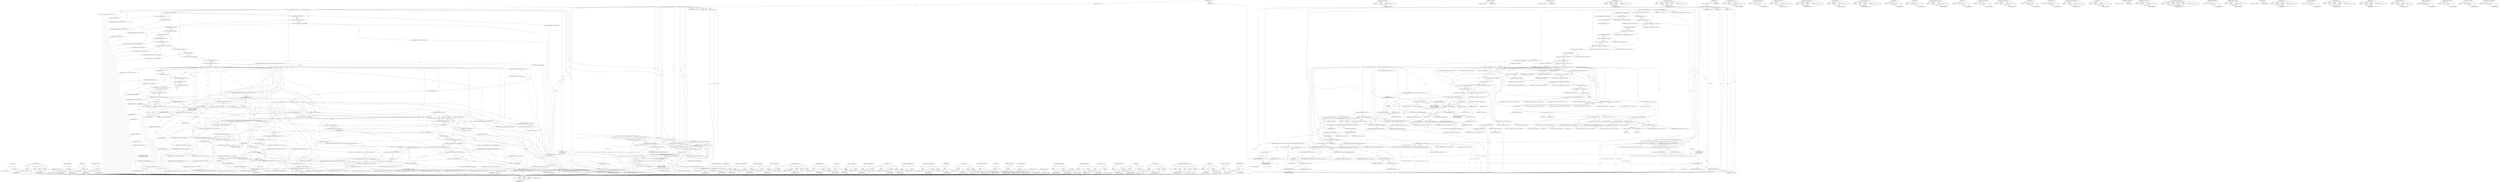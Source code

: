 digraph "&lt;operator&gt;.minus" {
vulnerable_357 [label=<(METHOD,bind)>];
vulnerable_358 [label=<(PARAM,p1)>];
vulnerable_359 [label=<(PARAM,p2)>];
vulnerable_360 [label=<(PARAM,p3)>];
vulnerable_361 [label=<(BLOCK,&lt;empty&gt;,&lt;empty&gt;)>];
vulnerable_362 [label=<(METHOD_RETURN,ANY)>];
vulnerable_337 [label=<(METHOD,&lt;operator&gt;.lessThan)>];
vulnerable_338 [label=<(PARAM,p1)>];
vulnerable_339 [label=<(PARAM,p2)>];
vulnerable_340 [label=<(BLOCK,&lt;empty&gt;,&lt;empty&gt;)>];
vulnerable_341 [label=<(METHOD_RETURN,ANY)>];
vulnerable_290 [label=<(METHOD,g_get_user_name)>];
vulnerable_291 [label=<(BLOCK,&lt;empty&gt;,&lt;empty&gt;)>];
vulnerable_292 [label=<(METHOD_RETURN,ANY)>];
vulnerable_417 [label=<(METHOD,g_get_current_dir)>];
vulnerable_418 [label=<(BLOCK,&lt;empty&gt;,&lt;empty&gt;)>];
vulnerable_419 [label=<(METHOD_RETURN,ANY)>];
vulnerable_311 [label=<(METHOD,memset)>];
vulnerable_312 [label=<(PARAM,p1)>];
vulnerable_313 [label=<(PARAM,p2)>];
vulnerable_314 [label=<(PARAM,p3)>];
vulnerable_315 [label=<(BLOCK,&lt;empty&gt;,&lt;empty&gt;)>];
vulnerable_316 [label=<(METHOD_RETURN,ANY)>];
vulnerable_401 [label=<(METHOD,g_io_add_watch)>];
vulnerable_402 [label=<(PARAM,p1)>];
vulnerable_403 [label=<(PARAM,p2)>];
vulnerable_404 [label=<(PARAM,p3)>];
vulnerable_405 [label=<(PARAM,p4)>];
vulnerable_406 [label=<(BLOCK,&lt;empty&gt;,&lt;empty&gt;)>];
vulnerable_407 [label=<(METHOD_RETURN,ANY)>];
vulnerable_6 [label=<(METHOD,&lt;global&gt;)<SUB>1</SUB>>];
vulnerable_7 [label=<(BLOCK,&lt;empty&gt;,&lt;empty&gt;)<SUB>1</SUB>>];
vulnerable_8 [label=<(METHOD,lxterminal_socket_initialize)<SUB>1</SUB>>];
vulnerable_9 [label=<(PARAM,LXTermWindow * lxtermwin)<SUB>1</SUB>>];
vulnerable_10 [label=<(PARAM,gint argc)<SUB>1</SUB>>];
vulnerable_11 [label=<(PARAM,gchar * * argv)<SUB>1</SUB>>];
vulnerable_12 [label=<(BLOCK,{
    /* Normally, LXTerminal uses one process ...,{
    /* Normally, LXTerminal uses one process ...)<SUB>2</SUB>>];
vulnerable_13 [label="<(LOCAL,gchar* socket_path: gchar*)<SUB>16</SUB>>"];
vulnerable_14 [label=<(&lt;operator&gt;.assignment,* socket_path = g_strdup_printf(&quot;/tmp/.lxtermin...)<SUB>16</SUB>>];
vulnerable_15 [label=<(IDENTIFIER,socket_path,* socket_path = g_strdup_printf(&quot;/tmp/.lxtermin...)<SUB>16</SUB>>];
vulnerable_16 [label=<(g_strdup_printf,g_strdup_printf(&quot;/tmp/.lxterminal-socket%s-%s&quot;,...)<SUB>16</SUB>>];
vulnerable_17 [label=<(LITERAL,&quot;/tmp/.lxterminal-socket%s-%s&quot;,g_strdup_printf(&quot;/tmp/.lxterminal-socket%s-%s&quot;,...)<SUB>16</SUB>>];
vulnerable_18 [label=<(gdk_display_get_name,gdk_display_get_name(gdk_display_get_default()))<SUB>16</SUB>>];
vulnerable_19 [label=<(gdk_display_get_default,gdk_display_get_default())<SUB>16</SUB>>];
vulnerable_20 [label=<(g_get_user_name,g_get_user_name())<SUB>16</SUB>>];
vulnerable_21 [label="<(LOCAL,int fd: int)<SUB>19</SUB>>"];
vulnerable_22 [label=<(&lt;operator&gt;.assignment,fd = socket(PF_UNIX, SOCK_STREAM, 0))<SUB>19</SUB>>];
vulnerable_23 [label=<(IDENTIFIER,fd,fd = socket(PF_UNIX, SOCK_STREAM, 0))<SUB>19</SUB>>];
vulnerable_24 [label=<(socket,socket(PF_UNIX, SOCK_STREAM, 0))<SUB>19</SUB>>];
vulnerable_25 [label=<(IDENTIFIER,PF_UNIX,socket(PF_UNIX, SOCK_STREAM, 0))<SUB>19</SUB>>];
vulnerable_26 [label=<(IDENTIFIER,SOCK_STREAM,socket(PF_UNIX, SOCK_STREAM, 0))<SUB>19</SUB>>];
vulnerable_27 [label=<(LITERAL,0,socket(PF_UNIX, SOCK_STREAM, 0))<SUB>19</SUB>>];
vulnerable_28 [label="<(BLOCK,{
        g_warning(&quot;Socket create failed: %s\n...,{
        g_warning(&quot;Socket create failed: %s\n...)<SUB>20</SUB>>"];
vulnerable_29 [label="<(g_warning,g_warning(&quot;Socket create failed: %s\n&quot;, g_strer...)<SUB>21</SUB>>"];
vulnerable_30 [label="<(LITERAL,&quot;Socket create failed: %s\n&quot;,g_warning(&quot;Socket create failed: %s\n&quot;, g_strer...)<SUB>21</SUB>>"];
vulnerable_31 [label=<(g_strerror,g_strerror(errno))<SUB>21</SUB>>];
vulnerable_32 [label=<(IDENTIFIER,errno,g_strerror(errno))<SUB>21</SUB>>];
vulnerable_33 [label=<(g_free,g_free(socket_path))<SUB>22</SUB>>];
vulnerable_34 [label=<(IDENTIFIER,socket_path,g_free(socket_path))<SUB>22</SUB>>];
vulnerable_35 [label=<(RETURN,return TRUE;,return TRUE;)<SUB>23</SUB>>];
vulnerable_36 [label=<(IDENTIFIER,TRUE,return TRUE;)<SUB>23</SUB>>];
vulnerable_37 [label="<(LOCAL,struct sockaddr_un sock_addr: sockaddr_un)<SUB>27</SUB>>"];
vulnerable_38 [label=<(memset,memset(&amp;sock_addr, 0, sizeof(sock_addr)))<SUB>28</SUB>>];
vulnerable_39 [label=<(&lt;operator&gt;.addressOf,&amp;sock_addr)<SUB>28</SUB>>];
vulnerable_40 [label=<(IDENTIFIER,sock_addr,memset(&amp;sock_addr, 0, sizeof(sock_addr)))<SUB>28</SUB>>];
vulnerable_41 [label=<(LITERAL,0,memset(&amp;sock_addr, 0, sizeof(sock_addr)))<SUB>28</SUB>>];
vulnerable_42 [label=<(&lt;operator&gt;.sizeOf,sizeof(sock_addr))<SUB>28</SUB>>];
vulnerable_43 [label=<(IDENTIFIER,sock_addr,sizeof(sock_addr))<SUB>28</SUB>>];
vulnerable_44 [label=<(&lt;operator&gt;.assignment,sock_addr.sun_family = AF_UNIX)<SUB>29</SUB>>];
vulnerable_45 [label=<(&lt;operator&gt;.fieldAccess,sock_addr.sun_family)<SUB>29</SUB>>];
vulnerable_46 [label=<(IDENTIFIER,sock_addr,sock_addr.sun_family = AF_UNIX)<SUB>29</SUB>>];
vulnerable_47 [label=<(FIELD_IDENTIFIER,sun_family,sun_family)<SUB>29</SUB>>];
vulnerable_48 [label=<(IDENTIFIER,AF_UNIX,sock_addr.sun_family = AF_UNIX)<SUB>29</SUB>>];
vulnerable_49 [label=<(snprintf,snprintf(sock_addr.sun_path, sizeof(sock_addr.s...)<SUB>30</SUB>>];
vulnerable_50 [label=<(&lt;operator&gt;.fieldAccess,sock_addr.sun_path)<SUB>30</SUB>>];
vulnerable_51 [label=<(IDENTIFIER,sock_addr,snprintf(sock_addr.sun_path, sizeof(sock_addr.s...)<SUB>30</SUB>>];
vulnerable_52 [label=<(FIELD_IDENTIFIER,sun_path,sun_path)<SUB>30</SUB>>];
vulnerable_53 [label=<(&lt;operator&gt;.sizeOf,sizeof(sock_addr.sun_path))<SUB>30</SUB>>];
vulnerable_54 [label=<(&lt;operator&gt;.fieldAccess,sock_addr.sun_path)<SUB>30</SUB>>];
vulnerable_55 [label=<(IDENTIFIER,sock_addr,sizeof(sock_addr.sun_path))<SUB>30</SUB>>];
vulnerable_56 [label=<(FIELD_IDENTIFIER,sun_path,sun_path)<SUB>30</SUB>>];
vulnerable_57 [label=<(LITERAL,&quot;%s&quot;,snprintf(sock_addr.sun_path, sizeof(sock_addr.s...)<SUB>30</SUB>>];
vulnerable_58 [label=<(IDENTIFIER,socket_path,snprintf(sock_addr.sun_path, sizeof(sock_addr.s...)<SUB>30</SUB>>];
vulnerable_59 [label=<(CONTROL_STRUCTURE,IF,if (connect(fd, (struct sockaddr *) &amp;sock_addr, sizeof(sock_addr)) &lt; 0))<SUB>33</SUB>>];
vulnerable_60 [label=<(&lt;operator&gt;.lessThan,connect(fd, (struct sockaddr *) &amp;sock_addr, siz...)<SUB>33</SUB>>];
vulnerable_61 [label=<(connect,connect(fd, (struct sockaddr *) &amp;sock_addr, siz...)<SUB>33</SUB>>];
vulnerable_62 [label=<(IDENTIFIER,fd,connect(fd, (struct sockaddr *) &amp;sock_addr, siz...)<SUB>33</SUB>>];
vulnerable_63 [label=<(&lt;operator&gt;.cast,(struct sockaddr *) &amp;sock_addr)<SUB>33</SUB>>];
vulnerable_64 [label=<(UNKNOWN,struct sockaddr *,struct sockaddr *)<SUB>33</SUB>>];
vulnerable_65 [label=<(&lt;operator&gt;.addressOf,&amp;sock_addr)<SUB>33</SUB>>];
vulnerable_66 [label=<(IDENTIFIER,sock_addr,(struct sockaddr *) &amp;sock_addr)<SUB>33</SUB>>];
vulnerable_67 [label=<(&lt;operator&gt;.sizeOf,sizeof(sock_addr))<SUB>33</SUB>>];
vulnerable_68 [label=<(IDENTIFIER,sock_addr,sizeof(sock_addr))<SUB>33</SUB>>];
vulnerable_69 [label=<(LITERAL,0,connect(fd, (struct sockaddr *) &amp;sock_addr, siz...)<SUB>33</SUB>>];
vulnerable_70 [label=<(BLOCK,{
        /* Connect failed.  We are the contro...,{
        /* Connect failed.  We are the contro...)<SUB>34</SUB>>];
vulnerable_71 [label=<(unlink,unlink(socket_path))<SUB>36</SUB>>];
vulnerable_72 [label=<(IDENTIFIER,socket_path,unlink(socket_path))<SUB>36</SUB>>];
vulnerable_73 [label=<(g_free,g_free(socket_path))<SUB>37</SUB>>];
vulnerable_74 [label=<(IDENTIFIER,socket_path,g_free(socket_path))<SUB>37</SUB>>];
vulnerable_75 [label=<(CONTROL_STRUCTURE,IF,if (bind(fd, (struct sockaddr *) &amp;sock_addr, sizeof(sock_addr)) &lt; 0))<SUB>40</SUB>>];
vulnerable_76 [label=<(&lt;operator&gt;.lessThan,bind(fd, (struct sockaddr *) &amp;sock_addr, sizeof...)<SUB>40</SUB>>];
vulnerable_77 [label=<(bind,bind(fd, (struct sockaddr *) &amp;sock_addr, sizeof...)<SUB>40</SUB>>];
vulnerable_78 [label=<(IDENTIFIER,fd,bind(fd, (struct sockaddr *) &amp;sock_addr, sizeof...)<SUB>40</SUB>>];
vulnerable_79 [label=<(&lt;operator&gt;.cast,(struct sockaddr *) &amp;sock_addr)<SUB>40</SUB>>];
vulnerable_80 [label=<(UNKNOWN,struct sockaddr *,struct sockaddr *)<SUB>40</SUB>>];
vulnerable_81 [label=<(&lt;operator&gt;.addressOf,&amp;sock_addr)<SUB>40</SUB>>];
vulnerable_82 [label=<(IDENTIFIER,sock_addr,(struct sockaddr *) &amp;sock_addr)<SUB>40</SUB>>];
vulnerable_83 [label=<(&lt;operator&gt;.sizeOf,sizeof(sock_addr))<SUB>40</SUB>>];
vulnerable_84 [label=<(IDENTIFIER,sock_addr,sizeof(sock_addr))<SUB>40</SUB>>];
vulnerable_85 [label=<(LITERAL,0,bind(fd, (struct sockaddr *) &amp;sock_addr, sizeof...)<SUB>40</SUB>>];
vulnerable_86 [label="<(BLOCK,{
            g_warning(&quot;Bind on socket failed:...,{
            g_warning(&quot;Bind on socket failed:...)<SUB>41</SUB>>"];
vulnerable_87 [label="<(g_warning,g_warning(&quot;Bind on socket failed: %s\n&quot;, g_stre...)<SUB>42</SUB>>"];
vulnerable_88 [label="<(LITERAL,&quot;Bind on socket failed: %s\n&quot;,g_warning(&quot;Bind on socket failed: %s\n&quot;, g_stre...)<SUB>42</SUB>>"];
vulnerable_89 [label=<(g_strerror,g_strerror(errno))<SUB>42</SUB>>];
vulnerable_90 [label=<(IDENTIFIER,errno,g_strerror(errno))<SUB>42</SUB>>];
vulnerable_91 [label=<(close,close(fd))<SUB>43</SUB>>];
vulnerable_92 [label=<(IDENTIFIER,fd,close(fd))<SUB>43</SUB>>];
vulnerable_93 [label=<(RETURN,return TRUE;,return TRUE;)<SUB>44</SUB>>];
vulnerable_94 [label=<(IDENTIFIER,TRUE,return TRUE;)<SUB>44</SUB>>];
vulnerable_95 [label=<(CONTROL_STRUCTURE,IF,if (listen(fd, 5) &lt; 0))<SUB>48</SUB>>];
vulnerable_96 [label=<(&lt;operator&gt;.lessThan,listen(fd, 5) &lt; 0)<SUB>48</SUB>>];
vulnerable_97 [label=<(listen,listen(fd, 5))<SUB>48</SUB>>];
vulnerable_98 [label=<(IDENTIFIER,fd,listen(fd, 5))<SUB>48</SUB>>];
vulnerable_99 [label=<(LITERAL,5,listen(fd, 5))<SUB>48</SUB>>];
vulnerable_100 [label=<(LITERAL,0,listen(fd, 5) &lt; 0)<SUB>48</SUB>>];
vulnerable_101 [label=<(BLOCK,{
            g_warning(&quot;Listen on socket faile...,{
            g_warning(&quot;Listen on socket faile...)<SUB>49</SUB>>];
vulnerable_102 [label="<(g_warning,g_warning(&quot;Listen on socket failed: %s\n&quot;, g_st...)<SUB>50</SUB>>"];
vulnerable_103 [label="<(LITERAL,&quot;Listen on socket failed: %s\n&quot;,g_warning(&quot;Listen on socket failed: %s\n&quot;, g_st...)<SUB>50</SUB>>"];
vulnerable_104 [label=<(g_strerror,g_strerror(errno))<SUB>50</SUB>>];
vulnerable_105 [label=<(IDENTIFIER,errno,g_strerror(errno))<SUB>50</SUB>>];
vulnerable_106 [label=<(close,close(fd))<SUB>51</SUB>>];
vulnerable_107 [label=<(IDENTIFIER,fd,close(fd))<SUB>51</SUB>>];
vulnerable_108 [label=<(RETURN,return TRUE;,return TRUE;)<SUB>52</SUB>>];
vulnerable_109 [label=<(IDENTIFIER,TRUE,return TRUE;)<SUB>52</SUB>>];
vulnerable_110 [label="<(LOCAL,GIOChannel* gio: GIOChannel*)<SUB>56</SUB>>"];
vulnerable_111 [label=<(&lt;operator&gt;.assignment,* gio = g_io_channel_unix_new(fd))<SUB>56</SUB>>];
vulnerable_112 [label=<(IDENTIFIER,gio,* gio = g_io_channel_unix_new(fd))<SUB>56</SUB>>];
vulnerable_113 [label=<(g_io_channel_unix_new,g_io_channel_unix_new(fd))<SUB>56</SUB>>];
vulnerable_114 [label=<(IDENTIFIER,fd,g_io_channel_unix_new(fd))<SUB>56</SUB>>];
vulnerable_115 [label=<(CONTROL_STRUCTURE,IF,if (gio == NULL))<SUB>57</SUB>>];
vulnerable_116 [label=<(&lt;operator&gt;.equals,gio == NULL)<SUB>57</SUB>>];
vulnerable_117 [label=<(IDENTIFIER,gio,gio == NULL)<SUB>57</SUB>>];
vulnerable_118 [label=<(IDENTIFIER,NULL,gio == NULL)<SUB>57</SUB>>];
vulnerable_119 [label=<(BLOCK,{
            g_warning(&quot;Cannot create GIOChann...,{
            g_warning(&quot;Cannot create GIOChann...)<SUB>58</SUB>>];
vulnerable_120 [label=<(g_warning,g_warning(&quot;Cannot create GIOChannel\n&quot;))<SUB>59</SUB>>];
vulnerable_121 [label=<(LITERAL,&quot;Cannot create GIOChannel\n&quot;,g_warning(&quot;Cannot create GIOChannel\n&quot;))<SUB>59</SUB>>];
vulnerable_122 [label=<(close,close(fd))<SUB>60</SUB>>];
vulnerable_123 [label=<(IDENTIFIER,fd,close(fd))<SUB>60</SUB>>];
vulnerable_124 [label=<(RETURN,return TRUE;,return TRUE;)<SUB>61</SUB>>];
vulnerable_125 [label=<(IDENTIFIER,TRUE,return TRUE;)<SUB>61</SUB>>];
vulnerable_126 [label=<(g_io_channel_set_encoding,g_io_channel_set_encoding(gio, NULL, NULL))<SUB>65</SUB>>];
vulnerable_127 [label=<(IDENTIFIER,gio,g_io_channel_set_encoding(gio, NULL, NULL))<SUB>65</SUB>>];
vulnerable_128 [label=<(IDENTIFIER,NULL,g_io_channel_set_encoding(gio, NULL, NULL))<SUB>65</SUB>>];
vulnerable_129 [label=<(IDENTIFIER,NULL,g_io_channel_set_encoding(gio, NULL, NULL))<SUB>65</SUB>>];
vulnerable_130 [label=<(g_io_channel_set_buffered,g_io_channel_set_buffered(gio, FALSE))<SUB>66</SUB>>];
vulnerable_131 [label=<(IDENTIFIER,gio,g_io_channel_set_buffered(gio, FALSE))<SUB>66</SUB>>];
vulnerable_132 [label=<(IDENTIFIER,FALSE,g_io_channel_set_buffered(gio, FALSE))<SUB>66</SUB>>];
vulnerable_133 [label=<(g_io_channel_set_close_on_unref,g_io_channel_set_close_on_unref(gio, TRUE))<SUB>67</SUB>>];
vulnerable_134 [label=<(IDENTIFIER,gio,g_io_channel_set_close_on_unref(gio, TRUE))<SUB>67</SUB>>];
vulnerable_135 [label=<(IDENTIFIER,TRUE,g_io_channel_set_close_on_unref(gio, TRUE))<SUB>67</SUB>>];
vulnerable_136 [label=<(CONTROL_STRUCTURE,IF,if (! g_io_add_watch(gio, G_IO_IN | G_IO_HUP, (GIOFunc) lxterminal_socket_accept_client, lxtermwin)))<SUB>70</SUB>>];
vulnerable_137 [label=<(&lt;operator&gt;.logicalNot,! g_io_add_watch(gio, G_IO_IN | G_IO_HUP, (GIOF...)<SUB>70</SUB>>];
vulnerable_138 [label=<(g_io_add_watch,g_io_add_watch(gio, G_IO_IN | G_IO_HUP, (GIOFun...)<SUB>70</SUB>>];
vulnerable_139 [label=<(IDENTIFIER,gio,g_io_add_watch(gio, G_IO_IN | G_IO_HUP, (GIOFun...)<SUB>70</SUB>>];
vulnerable_140 [label=<(&lt;operator&gt;.or,G_IO_IN | G_IO_HUP)<SUB>70</SUB>>];
vulnerable_141 [label=<(IDENTIFIER,G_IO_IN,G_IO_IN | G_IO_HUP)<SUB>70</SUB>>];
vulnerable_142 [label=<(IDENTIFIER,G_IO_HUP,G_IO_IN | G_IO_HUP)<SUB>70</SUB>>];
vulnerable_143 [label=<(&lt;operator&gt;.cast,(GIOFunc) lxterminal_socket_accept_client)<SUB>70</SUB>>];
vulnerable_144 [label=<(UNKNOWN,GIOFunc,GIOFunc)<SUB>70</SUB>>];
vulnerable_145 [label=<(IDENTIFIER,lxterminal_socket_accept_client,(GIOFunc) lxterminal_socket_accept_client)<SUB>70</SUB>>];
vulnerable_146 [label=<(IDENTIFIER,lxtermwin,g_io_add_watch(gio, G_IO_IN | G_IO_HUP, (GIOFun...)<SUB>70</SUB>>];
vulnerable_147 [label=<(BLOCK,{
            g_warning(&quot;Cannot add watch on GI...,{
            g_warning(&quot;Cannot add watch on GI...)<SUB>71</SUB>>];
vulnerable_148 [label=<(g_warning,g_warning(&quot;Cannot add watch on GIOChannel\n&quot;))<SUB>72</SUB>>];
vulnerable_149 [label=<(LITERAL,&quot;Cannot add watch on GIOChannel\n&quot;,g_warning(&quot;Cannot add watch on GIOChannel\n&quot;))<SUB>72</SUB>>];
vulnerable_150 [label=<(close,close(fd))<SUB>73</SUB>>];
vulnerable_151 [label=<(IDENTIFIER,fd,close(fd))<SUB>73</SUB>>];
vulnerable_152 [label=<(g_io_channel_unref,g_io_channel_unref(gio))<SUB>74</SUB>>];
vulnerable_153 [label=<(IDENTIFIER,gio,g_io_channel_unref(gio))<SUB>74</SUB>>];
vulnerable_154 [label=<(RETURN,return TRUE;,return TRUE;)<SUB>75</SUB>>];
vulnerable_155 [label=<(IDENTIFIER,TRUE,return TRUE;)<SUB>75</SUB>>];
vulnerable_156 [label=<(g_io_channel_set_close_on_unref,g_io_channel_set_close_on_unref(gio, TRUE))<SUB>79</SUB>>];
vulnerable_157 [label=<(IDENTIFIER,gio,g_io_channel_set_close_on_unref(gio, TRUE))<SUB>79</SUB>>];
vulnerable_158 [label=<(IDENTIFIER,TRUE,g_io_channel_set_close_on_unref(gio, TRUE))<SUB>79</SUB>>];
vulnerable_159 [label=<(g_io_channel_unref,g_io_channel_unref(gio))<SUB>80</SUB>>];
vulnerable_160 [label=<(IDENTIFIER,gio,g_io_channel_unref(gio))<SUB>80</SUB>>];
vulnerable_161 [label=<(RETURN,return TRUE;,return TRUE;)<SUB>81</SUB>>];
vulnerable_162 [label=<(IDENTIFIER,TRUE,return TRUE;)<SUB>81</SUB>>];
vulnerable_163 [label=<(CONTROL_STRUCTURE,ELSE,else)<SUB>84</SUB>>];
vulnerable_164 [label=<(BLOCK,{
        g_free(socket_path);

        /* Crea...,{
        g_free(socket_path);

        /* Crea...)<SUB>84</SUB>>];
vulnerable_165 [label=<(g_free,g_free(socket_path))<SUB>85</SUB>>];
vulnerable_166 [label=<(IDENTIFIER,socket_path,g_free(socket_path))<SUB>85</SUB>>];
vulnerable_167 [label="<(LOCAL,GIOChannel* gio: GIOChannel*)<SUB>88</SUB>>"];
vulnerable_168 [label=<(&lt;operator&gt;.assignment,* gio = g_io_channel_unix_new(fd))<SUB>88</SUB>>];
vulnerable_169 [label=<(IDENTIFIER,gio,* gio = g_io_channel_unix_new(fd))<SUB>88</SUB>>];
vulnerable_170 [label=<(g_io_channel_unix_new,g_io_channel_unix_new(fd))<SUB>88</SUB>>];
vulnerable_171 [label=<(IDENTIFIER,fd,g_io_channel_unix_new(fd))<SUB>88</SUB>>];
vulnerable_172 [label=<(g_io_channel_set_encoding,g_io_channel_set_encoding(gio, NULL, NULL))<SUB>89</SUB>>];
vulnerable_173 [label=<(IDENTIFIER,gio,g_io_channel_set_encoding(gio, NULL, NULL))<SUB>89</SUB>>];
vulnerable_174 [label=<(IDENTIFIER,NULL,g_io_channel_set_encoding(gio, NULL, NULL))<SUB>89</SUB>>];
vulnerable_175 [label=<(IDENTIFIER,NULL,g_io_channel_set_encoding(gio, NULL, NULL))<SUB>89</SUB>>];
vulnerable_176 [label="<(LOCAL,gchar* cur_dir: gchar*)<SUB>92</SUB>>"];
vulnerable_177 [label=<(&lt;operator&gt;.assignment,* cur_dir = g_get_current_dir())<SUB>92</SUB>>];
vulnerable_178 [label=<(IDENTIFIER,cur_dir,* cur_dir = g_get_current_dir())<SUB>92</SUB>>];
vulnerable_179 [label=<(g_get_current_dir,g_get_current_dir())<SUB>92</SUB>>];
vulnerable_180 [label=<(g_io_channel_write_chars,g_io_channel_write_chars(gio, cur_dir, -1, NULL...)<SUB>93</SUB>>];
vulnerable_181 [label=<(IDENTIFIER,gio,g_io_channel_write_chars(gio, cur_dir, -1, NULL...)<SUB>93</SUB>>];
vulnerable_182 [label=<(IDENTIFIER,cur_dir,g_io_channel_write_chars(gio, cur_dir, -1, NULL...)<SUB>93</SUB>>];
vulnerable_183 [label=<(&lt;operator&gt;.minus,-1)<SUB>93</SUB>>];
vulnerable_184 [label=<(LITERAL,1,-1)<SUB>93</SUB>>];
vulnerable_185 [label=<(IDENTIFIER,NULL,g_io_channel_write_chars(gio, cur_dir, -1, NULL...)<SUB>93</SUB>>];
vulnerable_186 [label=<(IDENTIFIER,NULL,g_io_channel_write_chars(gio, cur_dir, -1, NULL...)<SUB>93</SUB>>];
vulnerable_187 [label=<(g_io_channel_write_chars,g_io_channel_write_chars(gio, &quot;&quot;, 1, NULL, NULL))<SUB>95</SUB>>];
vulnerable_188 [label=<(IDENTIFIER,gio,g_io_channel_write_chars(gio, &quot;&quot;, 1, NULL, NULL))<SUB>95</SUB>>];
vulnerable_189 [label=<(LITERAL,&quot;&quot;,g_io_channel_write_chars(gio, &quot;&quot;, 1, NULL, NULL))<SUB>95</SUB>>];
vulnerable_190 [label=<(LITERAL,1,g_io_channel_write_chars(gio, &quot;&quot;, 1, NULL, NULL))<SUB>95</SUB>>];
vulnerable_191 [label=<(IDENTIFIER,NULL,g_io_channel_write_chars(gio, &quot;&quot;, 1, NULL, NULL))<SUB>95</SUB>>];
vulnerable_192 [label=<(IDENTIFIER,NULL,g_io_channel_write_chars(gio, &quot;&quot;, 1, NULL, NULL))<SUB>95</SUB>>];
vulnerable_193 [label=<(g_free,g_free(cur_dir))<SUB>96</SUB>>];
vulnerable_194 [label=<(IDENTIFIER,cur_dir,g_free(cur_dir))<SUB>96</SUB>>];
vulnerable_195 [label="<(LOCAL,gint i: gint)<SUB>99</SUB>>"];
vulnerable_196 [label=<(CONTROL_STRUCTURE,FOR,for (i = 0;i &lt; argc;i ++))<SUB>100</SUB>>];
vulnerable_197 [label=<(BLOCK,&lt;empty&gt;,&lt;empty&gt;)<SUB>100</SUB>>];
vulnerable_198 [label=<(&lt;operator&gt;.assignment,i = 0)<SUB>100</SUB>>];
vulnerable_199 [label=<(IDENTIFIER,i,i = 0)<SUB>100</SUB>>];
vulnerable_200 [label=<(LITERAL,0,i = 0)<SUB>100</SUB>>];
vulnerable_201 [label=<(&lt;operator&gt;.lessThan,i &lt; argc)<SUB>100</SUB>>];
vulnerable_202 [label=<(IDENTIFIER,i,i &lt; argc)<SUB>100</SUB>>];
vulnerable_203 [label=<(IDENTIFIER,argc,i &lt; argc)<SUB>100</SUB>>];
vulnerable_204 [label=<(&lt;operator&gt;.postIncrement,i ++)<SUB>100</SUB>>];
vulnerable_205 [label=<(IDENTIFIER,i,i ++)<SUB>100</SUB>>];
vulnerable_206 [label=<(BLOCK,{
            g_io_channel_write_chars(gio, arg...,{
            g_io_channel_write_chars(gio, arg...)<SUB>101</SUB>>];
vulnerable_207 [label=<(g_io_channel_write_chars,g_io_channel_write_chars(gio, argv[i], -1, NULL...)<SUB>102</SUB>>];
vulnerable_208 [label=<(IDENTIFIER,gio,g_io_channel_write_chars(gio, argv[i], -1, NULL...)<SUB>102</SUB>>];
vulnerable_209 [label=<(&lt;operator&gt;.indirectIndexAccess,argv[i])<SUB>102</SUB>>];
vulnerable_210 [label=<(IDENTIFIER,argv,g_io_channel_write_chars(gio, argv[i], -1, NULL...)<SUB>102</SUB>>];
vulnerable_211 [label=<(IDENTIFIER,i,g_io_channel_write_chars(gio, argv[i], -1, NULL...)<SUB>102</SUB>>];
vulnerable_212 [label=<(&lt;operator&gt;.minus,-1)<SUB>102</SUB>>];
vulnerable_213 [label=<(LITERAL,1,-1)<SUB>102</SUB>>];
vulnerable_214 [label=<(IDENTIFIER,NULL,g_io_channel_write_chars(gio, argv[i], -1, NULL...)<SUB>102</SUB>>];
vulnerable_215 [label=<(IDENTIFIER,NULL,g_io_channel_write_chars(gio, argv[i], -1, NULL...)<SUB>102</SUB>>];
vulnerable_216 [label=<(g_io_channel_write_chars,g_io_channel_write_chars(gio, &quot;&quot;, 1, NULL, NULL))<SUB>103</SUB>>];
vulnerable_217 [label=<(IDENTIFIER,gio,g_io_channel_write_chars(gio, &quot;&quot;, 1, NULL, NULL))<SUB>103</SUB>>];
vulnerable_218 [label=<(LITERAL,&quot;&quot;,g_io_channel_write_chars(gio, &quot;&quot;, 1, NULL, NULL))<SUB>103</SUB>>];
vulnerable_219 [label=<(LITERAL,1,g_io_channel_write_chars(gio, &quot;&quot;, 1, NULL, NULL))<SUB>103</SUB>>];
vulnerable_220 [label=<(IDENTIFIER,NULL,g_io_channel_write_chars(gio, &quot;&quot;, 1, NULL, NULL))<SUB>103</SUB>>];
vulnerable_221 [label=<(IDENTIFIER,NULL,g_io_channel_write_chars(gio, &quot;&quot;, 1, NULL, NULL))<SUB>103</SUB>>];
vulnerable_222 [label=<(g_io_channel_flush,g_io_channel_flush(gio, NULL))<SUB>106</SUB>>];
vulnerable_223 [label=<(IDENTIFIER,gio,g_io_channel_flush(gio, NULL))<SUB>106</SUB>>];
vulnerable_224 [label=<(IDENTIFIER,NULL,g_io_channel_flush(gio, NULL))<SUB>106</SUB>>];
vulnerable_225 [label=<(g_io_channel_unref,g_io_channel_unref(gio))<SUB>107</SUB>>];
vulnerable_226 [label=<(IDENTIFIER,gio,g_io_channel_unref(gio))<SUB>107</SUB>>];
vulnerable_227 [label=<(RETURN,return FALSE;,return FALSE;)<SUB>108</SUB>>];
vulnerable_228 [label=<(IDENTIFIER,FALSE,return FALSE;)<SUB>108</SUB>>];
vulnerable_229 [label=<(METHOD_RETURN,gboolean)<SUB>1</SUB>>];
vulnerable_231 [label=<(METHOD_RETURN,ANY)<SUB>1</SUB>>];
vulnerable_376 [label=<(METHOD,&lt;operator&gt;.equals)>];
vulnerable_377 [label=<(PARAM,p1)>];
vulnerable_378 [label=<(PARAM,p2)>];
vulnerable_379 [label=<(BLOCK,&lt;empty&gt;,&lt;empty&gt;)>];
vulnerable_380 [label=<(METHOD_RETURN,ANY)>];
vulnerable_317 [label=<(METHOD,&lt;operator&gt;.addressOf)>];
vulnerable_318 [label=<(PARAM,p1)>];
vulnerable_319 [label=<(BLOCK,&lt;empty&gt;,&lt;empty&gt;)>];
vulnerable_320 [label=<(METHOD_RETURN,ANY)>];
vulnerable_441 [label=<(METHOD,g_io_channel_flush)>];
vulnerable_442 [label=<(PARAM,p1)>];
vulnerable_443 [label=<(PARAM,p2)>];
vulnerable_444 [label=<(BLOCK,&lt;empty&gt;,&lt;empty&gt;)>];
vulnerable_445 [label=<(METHOD_RETURN,ANY)>];
vulnerable_381 [label=<(METHOD,g_io_channel_set_encoding)>];
vulnerable_382 [label=<(PARAM,p1)>];
vulnerable_383 [label=<(PARAM,p2)>];
vulnerable_384 [label=<(PARAM,p3)>];
vulnerable_385 [label=<(BLOCK,&lt;empty&gt;,&lt;empty&gt;)>];
vulnerable_386 [label=<(METHOD_RETURN,ANY)>];
vulnerable_408 [label=<(METHOD,&lt;operator&gt;.or)>];
vulnerable_409 [label=<(PARAM,p1)>];
vulnerable_410 [label=<(PARAM,p2)>];
vulnerable_411 [label=<(BLOCK,&lt;empty&gt;,&lt;empty&gt;)>];
vulnerable_412 [label=<(METHOD_RETURN,ANY)>];
vulnerable_277 [label=<(METHOD,g_strdup_printf)>];
vulnerable_278 [label=<(PARAM,p1)>];
vulnerable_279 [label=<(PARAM,p2)>];
vulnerable_280 [label=<(PARAM,p3)>];
vulnerable_281 [label=<(BLOCK,&lt;empty&gt;,&lt;empty&gt;)>];
vulnerable_282 [label=<(METHOD_RETURN,ANY)>];
vulnerable_307 [label=<(METHOD,g_free)>];
vulnerable_308 [label=<(PARAM,p1)>];
vulnerable_309 [label=<(BLOCK,&lt;empty&gt;,&lt;empty&gt;)>];
vulnerable_310 [label=<(METHOD_RETURN,ANY)>];
vulnerable_353 [label=<(METHOD,unlink)>];
vulnerable_354 [label=<(PARAM,p1)>];
vulnerable_355 [label=<(BLOCK,&lt;empty&gt;,&lt;empty&gt;)>];
vulnerable_356 [label=<(METHOD_RETURN,ANY)>];
vulnerable_392 [label=<(METHOD,g_io_channel_set_close_on_unref)>];
vulnerable_393 [label=<(PARAM,p1)>];
vulnerable_394 [label=<(PARAM,p2)>];
vulnerable_395 [label=<(BLOCK,&lt;empty&gt;,&lt;empty&gt;)>];
vulnerable_396 [label=<(METHOD_RETURN,ANY)>];
vulnerable_363 [label=<(METHOD,close)>];
vulnerable_364 [label=<(PARAM,p1)>];
vulnerable_365 [label=<(BLOCK,&lt;empty&gt;,&lt;empty&gt;)>];
vulnerable_366 [label=<(METHOD_RETURN,ANY)>];
vulnerable_397 [label=<(METHOD,&lt;operator&gt;.logicalNot)>];
vulnerable_398 [label=<(PARAM,p1)>];
vulnerable_399 [label=<(BLOCK,&lt;empty&gt;,&lt;empty&gt;)>];
vulnerable_400 [label=<(METHOD_RETURN,ANY)>];
vulnerable_387 [label=<(METHOD,g_io_channel_set_buffered)>];
vulnerable_388 [label=<(PARAM,p1)>];
vulnerable_389 [label=<(PARAM,p2)>];
vulnerable_390 [label=<(BLOCK,&lt;empty&gt;,&lt;empty&gt;)>];
vulnerable_391 [label=<(METHOD_RETURN,ANY)>];
vulnerable_303 [label=<(METHOD,g_strerror)>];
vulnerable_304 [label=<(PARAM,p1)>];
vulnerable_305 [label=<(BLOCK,&lt;empty&gt;,&lt;empty&gt;)>];
vulnerable_306 [label=<(METHOD_RETURN,ANY)>];
vulnerable_299 [label=<(METHOD,g_warning)>];
vulnerable_300 [label=<(PARAM,p1)>];
vulnerable_301 [label=<(BLOCK,&lt;empty&gt;,&lt;empty&gt;)>];
vulnerable_302 [label=<(METHOD_RETURN,ANY)>];
vulnerable_436 [label=<(METHOD,&lt;operator&gt;.indirectIndexAccess)>];
vulnerable_437 [label=<(PARAM,p1)>];
vulnerable_438 [label=<(PARAM,p2)>];
vulnerable_439 [label=<(BLOCK,&lt;empty&gt;,&lt;empty&gt;)>];
vulnerable_440 [label=<(METHOD_RETURN,ANY)>];
vulnerable_367 [label=<(METHOD,listen)>];
vulnerable_368 [label=<(PARAM,p1)>];
vulnerable_369 [label=<(PARAM,p2)>];
vulnerable_370 [label=<(BLOCK,&lt;empty&gt;,&lt;empty&gt;)>];
vulnerable_371 [label=<(METHOD_RETURN,ANY)>];
vulnerable_287 [label=<(METHOD,gdk_display_get_default)>];
vulnerable_288 [label=<(BLOCK,&lt;empty&gt;,&lt;empty&gt;)>];
vulnerable_289 [label=<(METHOD_RETURN,ANY)>];
vulnerable_325 [label=<(METHOD,&lt;operator&gt;.fieldAccess)>];
vulnerable_326 [label=<(PARAM,p1)>];
vulnerable_327 [label=<(PARAM,p2)>];
vulnerable_328 [label=<(BLOCK,&lt;empty&gt;,&lt;empty&gt;)>];
vulnerable_329 [label=<(METHOD_RETURN,ANY)>];
vulnerable_420 [label=<(METHOD,g_io_channel_write_chars)>];
vulnerable_421 [label=<(PARAM,p1)>];
vulnerable_422 [label=<(PARAM,p2)>];
vulnerable_423 [label=<(PARAM,p3)>];
vulnerable_424 [label=<(PARAM,p4)>];
vulnerable_425 [label=<(PARAM,p5)>];
vulnerable_426 [label=<(BLOCK,&lt;empty&gt;,&lt;empty&gt;)>];
vulnerable_427 [label=<(METHOD_RETURN,ANY)>];
vulnerable_283 [label=<(METHOD,gdk_display_get_name)>];
vulnerable_284 [label=<(PARAM,p1)>];
vulnerable_285 [label=<(BLOCK,&lt;empty&gt;,&lt;empty&gt;)>];
vulnerable_286 [label=<(METHOD_RETURN,ANY)>];
vulnerable_272 [label=<(METHOD,&lt;operator&gt;.assignment)>];
vulnerable_273 [label=<(PARAM,p1)>];
vulnerable_274 [label=<(PARAM,p2)>];
vulnerable_275 [label=<(BLOCK,&lt;empty&gt;,&lt;empty&gt;)>];
vulnerable_276 [label=<(METHOD_RETURN,ANY)>];
vulnerable_266 [label=<(METHOD,&lt;global&gt;)<SUB>1</SUB>>];
vulnerable_267 [label=<(BLOCK,&lt;empty&gt;,&lt;empty&gt;)>];
vulnerable_268 [label=<(METHOD_RETURN,ANY)>];
vulnerable_342 [label=<(METHOD,connect)>];
vulnerable_343 [label=<(PARAM,p1)>];
vulnerable_344 [label=<(PARAM,p2)>];
vulnerable_345 [label=<(PARAM,p3)>];
vulnerable_346 [label=<(BLOCK,&lt;empty&gt;,&lt;empty&gt;)>];
vulnerable_347 [label=<(METHOD_RETURN,ANY)>];
vulnerable_413 [label=<(METHOD,g_io_channel_unref)>];
vulnerable_414 [label=<(PARAM,p1)>];
vulnerable_415 [label=<(BLOCK,&lt;empty&gt;,&lt;empty&gt;)>];
vulnerable_416 [label=<(METHOD_RETURN,ANY)>];
vulnerable_330 [label=<(METHOD,snprintf)>];
vulnerable_331 [label=<(PARAM,p1)>];
vulnerable_332 [label=<(PARAM,p2)>];
vulnerable_333 [label=<(PARAM,p3)>];
vulnerable_334 [label=<(PARAM,p4)>];
vulnerable_335 [label=<(BLOCK,&lt;empty&gt;,&lt;empty&gt;)>];
vulnerable_336 [label=<(METHOD_RETURN,ANY)>];
vulnerable_293 [label=<(METHOD,socket)>];
vulnerable_294 [label=<(PARAM,p1)>];
vulnerable_295 [label=<(PARAM,p2)>];
vulnerable_296 [label=<(PARAM,p3)>];
vulnerable_297 [label=<(BLOCK,&lt;empty&gt;,&lt;empty&gt;)>];
vulnerable_298 [label=<(METHOD_RETURN,ANY)>];
vulnerable_348 [label=<(METHOD,&lt;operator&gt;.cast)>];
vulnerable_349 [label=<(PARAM,p1)>];
vulnerable_350 [label=<(PARAM,p2)>];
vulnerable_351 [label=<(BLOCK,&lt;empty&gt;,&lt;empty&gt;)>];
vulnerable_352 [label=<(METHOD_RETURN,ANY)>];
vulnerable_428 [label=<(METHOD,&lt;operator&gt;.minus)>];
vulnerable_429 [label=<(PARAM,p1)>];
vulnerable_430 [label=<(BLOCK,&lt;empty&gt;,&lt;empty&gt;)>];
vulnerable_431 [label=<(METHOD_RETURN,ANY)>];
vulnerable_372 [label=<(METHOD,g_io_channel_unix_new)>];
vulnerable_373 [label=<(PARAM,p1)>];
vulnerable_374 [label=<(BLOCK,&lt;empty&gt;,&lt;empty&gt;)>];
vulnerable_375 [label=<(METHOD_RETURN,ANY)>];
vulnerable_321 [label=<(METHOD,&lt;operator&gt;.sizeOf)>];
vulnerable_322 [label=<(PARAM,p1)>];
vulnerable_323 [label=<(BLOCK,&lt;empty&gt;,&lt;empty&gt;)>];
vulnerable_324 [label=<(METHOD_RETURN,ANY)>];
vulnerable_432 [label=<(METHOD,&lt;operator&gt;.postIncrement)>];
vulnerable_433 [label=<(PARAM,p1)>];
vulnerable_434 [label=<(BLOCK,&lt;empty&gt;,&lt;empty&gt;)>];
vulnerable_435 [label=<(METHOD_RETURN,ANY)>];
fixed_365 [label=<(METHOD,unlink)>];
fixed_366 [label=<(PARAM,p1)>];
fixed_367 [label=<(BLOCK,&lt;empty&gt;,&lt;empty&gt;)>];
fixed_368 [label=<(METHOD_RETURN,ANY)>];
fixed_342 [label=<(METHOD,snprintf)>];
fixed_343 [label=<(PARAM,p1)>];
fixed_344 [label=<(PARAM,p2)>];
fixed_345 [label=<(PARAM,p3)>];
fixed_346 [label=<(PARAM,p4)>];
fixed_347 [label=<(BLOCK,&lt;empty&gt;,&lt;empty&gt;)>];
fixed_348 [label=<(METHOD_RETURN,ANY)>];
fixed_297 [label=<(METHOD,gdk_display_get_default)>];
fixed_298 [label=<(BLOCK,&lt;empty&gt;,&lt;empty&gt;)>];
fixed_299 [label=<(METHOD_RETURN,ANY)>];
fixed_425 [label=<(METHOD,g_io_channel_unref)>];
fixed_426 [label=<(PARAM,p1)>];
fixed_427 [label=<(BLOCK,&lt;empty&gt;,&lt;empty&gt;)>];
fixed_428 [label=<(METHOD_RETURN,ANY)>];
fixed_319 [label=<(METHOD,g_free)>];
fixed_320 [label=<(PARAM,p1)>];
fixed_321 [label=<(BLOCK,&lt;empty&gt;,&lt;empty&gt;)>];
fixed_322 [label=<(METHOD_RETURN,ANY)>];
fixed_409 [label=<(METHOD,&lt;operator&gt;.logicalNot)>];
fixed_410 [label=<(PARAM,p1)>];
fixed_411 [label=<(BLOCK,&lt;empty&gt;,&lt;empty&gt;)>];
fixed_412 [label=<(METHOD_RETURN,ANY)>];
fixed_6 [label=<(METHOD,&lt;global&gt;)<SUB>1</SUB>>];
fixed_7 [label=<(BLOCK,&lt;empty&gt;,&lt;empty&gt;)<SUB>1</SUB>>];
fixed_8 [label=<(METHOD,lxterminal_socket_initialize)<SUB>1</SUB>>];
fixed_9 [label=<(PARAM,LXTermWindow * lxtermwin)<SUB>1</SUB>>];
fixed_10 [label=<(PARAM,gint argc)<SUB>1</SUB>>];
fixed_11 [label=<(PARAM,gchar * * argv)<SUB>1</SUB>>];
fixed_12 [label=<(BLOCK,{
    /* Normally, LXTerminal uses one process ...,{
    /* Normally, LXTerminal uses one process ...)<SUB>2</SUB>>];
fixed_13 [label="<(LOCAL,gchar* socket_path: gchar*)<SUB>16</SUB>>"];
fixed_14 [label=<(&lt;operator&gt;.assignment,* socket_path = g_strdup_printf(&quot;%s/.lxterminal...)<SUB>16</SUB>>];
fixed_15 [label=<(IDENTIFIER,socket_path,* socket_path = g_strdup_printf(&quot;%s/.lxterminal...)<SUB>16</SUB>>];
fixed_16 [label=<(g_strdup_printf,g_strdup_printf(&quot;%s/.lxterminal-socket-%s&quot;, g_g...)<SUB>16</SUB>>];
fixed_17 [label=<(LITERAL,&quot;%s/.lxterminal-socket-%s&quot;,g_strdup_printf(&quot;%s/.lxterminal-socket-%s&quot;, g_g...)<SUB>16</SUB>>];
fixed_18 [label=<(g_get_user_runtime_dir,g_get_user_runtime_dir())<SUB>16</SUB>>];
fixed_19 [label=<(gdk_display_get_name,gdk_display_get_name(gdk_display_get_default()))<SUB>16</SUB>>];
fixed_20 [label=<(gdk_display_get_default,gdk_display_get_default())<SUB>16</SUB>>];
fixed_21 [label=<(printf,printf(&quot;%s\n&quot;, socket_path))<SUB>17</SUB>>];
fixed_22 [label=<(LITERAL,&quot;%s\n&quot;,printf(&quot;%s\n&quot;, socket_path))<SUB>17</SUB>>];
fixed_23 [label=<(IDENTIFIER,socket_path,printf(&quot;%s\n&quot;, socket_path))<SUB>17</SUB>>];
fixed_24 [label="<(LOCAL,int fd: int)<SUB>20</SUB>>"];
fixed_25 [label=<(&lt;operator&gt;.assignment,fd = socket(PF_UNIX, SOCK_STREAM, 0))<SUB>20</SUB>>];
fixed_26 [label=<(IDENTIFIER,fd,fd = socket(PF_UNIX, SOCK_STREAM, 0))<SUB>20</SUB>>];
fixed_27 [label=<(socket,socket(PF_UNIX, SOCK_STREAM, 0))<SUB>20</SUB>>];
fixed_28 [label=<(IDENTIFIER,PF_UNIX,socket(PF_UNIX, SOCK_STREAM, 0))<SUB>20</SUB>>];
fixed_29 [label=<(IDENTIFIER,SOCK_STREAM,socket(PF_UNIX, SOCK_STREAM, 0))<SUB>20</SUB>>];
fixed_30 [label=<(LITERAL,0,socket(PF_UNIX, SOCK_STREAM, 0))<SUB>20</SUB>>];
fixed_31 [label="<(BLOCK,{
        g_warning(&quot;Socket create failed: %s\n...,{
        g_warning(&quot;Socket create failed: %s\n...)<SUB>21</SUB>>"];
fixed_32 [label="<(g_warning,g_warning(&quot;Socket create failed: %s\n&quot;, g_strer...)<SUB>22</SUB>>"];
fixed_33 [label="<(LITERAL,&quot;Socket create failed: %s\n&quot;,g_warning(&quot;Socket create failed: %s\n&quot;, g_strer...)<SUB>22</SUB>>"];
fixed_34 [label=<(g_strerror,g_strerror(errno))<SUB>22</SUB>>];
fixed_35 [label=<(IDENTIFIER,errno,g_strerror(errno))<SUB>22</SUB>>];
fixed_36 [label=<(g_free,g_free(socket_path))<SUB>23</SUB>>];
fixed_37 [label=<(IDENTIFIER,socket_path,g_free(socket_path))<SUB>23</SUB>>];
fixed_38 [label=<(RETURN,return TRUE;,return TRUE;)<SUB>24</SUB>>];
fixed_39 [label=<(IDENTIFIER,TRUE,return TRUE;)<SUB>24</SUB>>];
fixed_40 [label="<(LOCAL,struct sockaddr_un sock_addr: sockaddr_un)<SUB>28</SUB>>"];
fixed_41 [label=<(memset,memset(&amp;sock_addr, 0, sizeof(sock_addr)))<SUB>29</SUB>>];
fixed_42 [label=<(&lt;operator&gt;.addressOf,&amp;sock_addr)<SUB>29</SUB>>];
fixed_43 [label=<(IDENTIFIER,sock_addr,memset(&amp;sock_addr, 0, sizeof(sock_addr)))<SUB>29</SUB>>];
fixed_44 [label=<(LITERAL,0,memset(&amp;sock_addr, 0, sizeof(sock_addr)))<SUB>29</SUB>>];
fixed_45 [label=<(&lt;operator&gt;.sizeOf,sizeof(sock_addr))<SUB>29</SUB>>];
fixed_46 [label=<(IDENTIFIER,sock_addr,sizeof(sock_addr))<SUB>29</SUB>>];
fixed_47 [label=<(&lt;operator&gt;.assignment,sock_addr.sun_family = AF_UNIX)<SUB>30</SUB>>];
fixed_48 [label=<(&lt;operator&gt;.fieldAccess,sock_addr.sun_family)<SUB>30</SUB>>];
fixed_49 [label=<(IDENTIFIER,sock_addr,sock_addr.sun_family = AF_UNIX)<SUB>30</SUB>>];
fixed_50 [label=<(FIELD_IDENTIFIER,sun_family,sun_family)<SUB>30</SUB>>];
fixed_51 [label=<(IDENTIFIER,AF_UNIX,sock_addr.sun_family = AF_UNIX)<SUB>30</SUB>>];
fixed_52 [label=<(snprintf,snprintf(sock_addr.sun_path, sizeof(sock_addr.s...)<SUB>31</SUB>>];
fixed_53 [label=<(&lt;operator&gt;.fieldAccess,sock_addr.sun_path)<SUB>31</SUB>>];
fixed_54 [label=<(IDENTIFIER,sock_addr,snprintf(sock_addr.sun_path, sizeof(sock_addr.s...)<SUB>31</SUB>>];
fixed_55 [label=<(FIELD_IDENTIFIER,sun_path,sun_path)<SUB>31</SUB>>];
fixed_56 [label=<(&lt;operator&gt;.sizeOf,sizeof(sock_addr.sun_path))<SUB>31</SUB>>];
fixed_57 [label=<(&lt;operator&gt;.fieldAccess,sock_addr.sun_path)<SUB>31</SUB>>];
fixed_58 [label=<(IDENTIFIER,sock_addr,sizeof(sock_addr.sun_path))<SUB>31</SUB>>];
fixed_59 [label=<(FIELD_IDENTIFIER,sun_path,sun_path)<SUB>31</SUB>>];
fixed_60 [label=<(LITERAL,&quot;%s&quot;,snprintf(sock_addr.sun_path, sizeof(sock_addr.s...)<SUB>31</SUB>>];
fixed_61 [label=<(IDENTIFIER,socket_path,snprintf(sock_addr.sun_path, sizeof(sock_addr.s...)<SUB>31</SUB>>];
fixed_62 [label=<(CONTROL_STRUCTURE,IF,if (connect(fd, (struct sockaddr *) &amp;sock_addr, sizeof(sock_addr)) &lt; 0))<SUB>34</SUB>>];
fixed_63 [label=<(&lt;operator&gt;.lessThan,connect(fd, (struct sockaddr *) &amp;sock_addr, siz...)<SUB>34</SUB>>];
fixed_64 [label=<(connect,connect(fd, (struct sockaddr *) &amp;sock_addr, siz...)<SUB>34</SUB>>];
fixed_65 [label=<(IDENTIFIER,fd,connect(fd, (struct sockaddr *) &amp;sock_addr, siz...)<SUB>34</SUB>>];
fixed_66 [label=<(&lt;operator&gt;.cast,(struct sockaddr *) &amp;sock_addr)<SUB>34</SUB>>];
fixed_67 [label=<(UNKNOWN,struct sockaddr *,struct sockaddr *)<SUB>34</SUB>>];
fixed_68 [label=<(&lt;operator&gt;.addressOf,&amp;sock_addr)<SUB>34</SUB>>];
fixed_69 [label=<(IDENTIFIER,sock_addr,(struct sockaddr *) &amp;sock_addr)<SUB>34</SUB>>];
fixed_70 [label=<(&lt;operator&gt;.sizeOf,sizeof(sock_addr))<SUB>34</SUB>>];
fixed_71 [label=<(IDENTIFIER,sock_addr,sizeof(sock_addr))<SUB>34</SUB>>];
fixed_72 [label=<(LITERAL,0,connect(fd, (struct sockaddr *) &amp;sock_addr, siz...)<SUB>34</SUB>>];
fixed_73 [label=<(BLOCK,{
        /* Connect failed.  We are the contro...,{
        /* Connect failed.  We are the contro...)<SUB>35</SUB>>];
fixed_74 [label=<(unlink,unlink(socket_path))<SUB>37</SUB>>];
fixed_75 [label=<(IDENTIFIER,socket_path,unlink(socket_path))<SUB>37</SUB>>];
fixed_76 [label=<(g_free,g_free(socket_path))<SUB>38</SUB>>];
fixed_77 [label=<(IDENTIFIER,socket_path,g_free(socket_path))<SUB>38</SUB>>];
fixed_78 [label=<(CONTROL_STRUCTURE,IF,if (bind(fd, (struct sockaddr *) &amp;sock_addr, sizeof(sock_addr)) &lt; 0))<SUB>41</SUB>>];
fixed_79 [label=<(&lt;operator&gt;.lessThan,bind(fd, (struct sockaddr *) &amp;sock_addr, sizeof...)<SUB>41</SUB>>];
fixed_80 [label=<(bind,bind(fd, (struct sockaddr *) &amp;sock_addr, sizeof...)<SUB>41</SUB>>];
fixed_81 [label=<(IDENTIFIER,fd,bind(fd, (struct sockaddr *) &amp;sock_addr, sizeof...)<SUB>41</SUB>>];
fixed_82 [label=<(&lt;operator&gt;.cast,(struct sockaddr *) &amp;sock_addr)<SUB>41</SUB>>];
fixed_83 [label=<(UNKNOWN,struct sockaddr *,struct sockaddr *)<SUB>41</SUB>>];
fixed_84 [label=<(&lt;operator&gt;.addressOf,&amp;sock_addr)<SUB>41</SUB>>];
fixed_85 [label=<(IDENTIFIER,sock_addr,(struct sockaddr *) &amp;sock_addr)<SUB>41</SUB>>];
fixed_86 [label=<(&lt;operator&gt;.sizeOf,sizeof(sock_addr))<SUB>41</SUB>>];
fixed_87 [label=<(IDENTIFIER,sock_addr,sizeof(sock_addr))<SUB>41</SUB>>];
fixed_88 [label=<(LITERAL,0,bind(fd, (struct sockaddr *) &amp;sock_addr, sizeof...)<SUB>41</SUB>>];
fixed_89 [label="<(BLOCK,{
            g_warning(&quot;Bind on socket failed:...,{
            g_warning(&quot;Bind on socket failed:...)<SUB>42</SUB>>"];
fixed_90 [label="<(g_warning,g_warning(&quot;Bind on socket failed: %s\n&quot;, g_stre...)<SUB>43</SUB>>"];
fixed_91 [label="<(LITERAL,&quot;Bind on socket failed: %s\n&quot;,g_warning(&quot;Bind on socket failed: %s\n&quot;, g_stre...)<SUB>43</SUB>>"];
fixed_92 [label=<(g_strerror,g_strerror(errno))<SUB>43</SUB>>];
fixed_93 [label=<(IDENTIFIER,errno,g_strerror(errno))<SUB>43</SUB>>];
fixed_94 [label=<(close,close(fd))<SUB>44</SUB>>];
fixed_95 [label=<(IDENTIFIER,fd,close(fd))<SUB>44</SUB>>];
fixed_96 [label=<(RETURN,return TRUE;,return TRUE;)<SUB>45</SUB>>];
fixed_97 [label=<(IDENTIFIER,TRUE,return TRUE;)<SUB>45</SUB>>];
fixed_98 [label=<(CONTROL_STRUCTURE,IF,if (listen(fd, 5) &lt; 0))<SUB>49</SUB>>];
fixed_99 [label=<(&lt;operator&gt;.lessThan,listen(fd, 5) &lt; 0)<SUB>49</SUB>>];
fixed_100 [label=<(listen,listen(fd, 5))<SUB>49</SUB>>];
fixed_101 [label=<(IDENTIFIER,fd,listen(fd, 5))<SUB>49</SUB>>];
fixed_102 [label=<(LITERAL,5,listen(fd, 5))<SUB>49</SUB>>];
fixed_103 [label=<(LITERAL,0,listen(fd, 5) &lt; 0)<SUB>49</SUB>>];
fixed_104 [label=<(BLOCK,{
            g_warning(&quot;Listen on socket faile...,{
            g_warning(&quot;Listen on socket faile...)<SUB>50</SUB>>];
fixed_105 [label="<(g_warning,g_warning(&quot;Listen on socket failed: %s\n&quot;, g_st...)<SUB>51</SUB>>"];
fixed_106 [label="<(LITERAL,&quot;Listen on socket failed: %s\n&quot;,g_warning(&quot;Listen on socket failed: %s\n&quot;, g_st...)<SUB>51</SUB>>"];
fixed_107 [label=<(g_strerror,g_strerror(errno))<SUB>51</SUB>>];
fixed_108 [label=<(IDENTIFIER,errno,g_strerror(errno))<SUB>51</SUB>>];
fixed_109 [label=<(close,close(fd))<SUB>52</SUB>>];
fixed_110 [label=<(IDENTIFIER,fd,close(fd))<SUB>52</SUB>>];
fixed_111 [label=<(RETURN,return TRUE;,return TRUE;)<SUB>53</SUB>>];
fixed_112 [label=<(IDENTIFIER,TRUE,return TRUE;)<SUB>53</SUB>>];
fixed_113 [label="<(LOCAL,GIOChannel* gio: GIOChannel*)<SUB>57</SUB>>"];
fixed_114 [label=<(&lt;operator&gt;.assignment,* gio = g_io_channel_unix_new(fd))<SUB>57</SUB>>];
fixed_115 [label=<(IDENTIFIER,gio,* gio = g_io_channel_unix_new(fd))<SUB>57</SUB>>];
fixed_116 [label=<(g_io_channel_unix_new,g_io_channel_unix_new(fd))<SUB>57</SUB>>];
fixed_117 [label=<(IDENTIFIER,fd,g_io_channel_unix_new(fd))<SUB>57</SUB>>];
fixed_118 [label=<(CONTROL_STRUCTURE,IF,if (gio == NULL))<SUB>58</SUB>>];
fixed_119 [label=<(&lt;operator&gt;.equals,gio == NULL)<SUB>58</SUB>>];
fixed_120 [label=<(IDENTIFIER,gio,gio == NULL)<SUB>58</SUB>>];
fixed_121 [label=<(IDENTIFIER,NULL,gio == NULL)<SUB>58</SUB>>];
fixed_122 [label=<(BLOCK,{
            g_warning(&quot;Cannot create GIOChann...,{
            g_warning(&quot;Cannot create GIOChann...)<SUB>59</SUB>>];
fixed_123 [label=<(g_warning,g_warning(&quot;Cannot create GIOChannel\n&quot;))<SUB>60</SUB>>];
fixed_124 [label=<(LITERAL,&quot;Cannot create GIOChannel\n&quot;,g_warning(&quot;Cannot create GIOChannel\n&quot;))<SUB>60</SUB>>];
fixed_125 [label=<(close,close(fd))<SUB>61</SUB>>];
fixed_126 [label=<(IDENTIFIER,fd,close(fd))<SUB>61</SUB>>];
fixed_127 [label=<(RETURN,return TRUE;,return TRUE;)<SUB>62</SUB>>];
fixed_128 [label=<(IDENTIFIER,TRUE,return TRUE;)<SUB>62</SUB>>];
fixed_129 [label=<(g_io_channel_set_encoding,g_io_channel_set_encoding(gio, NULL, NULL))<SUB>66</SUB>>];
fixed_130 [label=<(IDENTIFIER,gio,g_io_channel_set_encoding(gio, NULL, NULL))<SUB>66</SUB>>];
fixed_131 [label=<(IDENTIFIER,NULL,g_io_channel_set_encoding(gio, NULL, NULL))<SUB>66</SUB>>];
fixed_132 [label=<(IDENTIFIER,NULL,g_io_channel_set_encoding(gio, NULL, NULL))<SUB>66</SUB>>];
fixed_133 [label=<(g_io_channel_set_buffered,g_io_channel_set_buffered(gio, FALSE))<SUB>67</SUB>>];
fixed_134 [label=<(IDENTIFIER,gio,g_io_channel_set_buffered(gio, FALSE))<SUB>67</SUB>>];
fixed_135 [label=<(IDENTIFIER,FALSE,g_io_channel_set_buffered(gio, FALSE))<SUB>67</SUB>>];
fixed_136 [label=<(g_io_channel_set_close_on_unref,g_io_channel_set_close_on_unref(gio, TRUE))<SUB>68</SUB>>];
fixed_137 [label=<(IDENTIFIER,gio,g_io_channel_set_close_on_unref(gio, TRUE))<SUB>68</SUB>>];
fixed_138 [label=<(IDENTIFIER,TRUE,g_io_channel_set_close_on_unref(gio, TRUE))<SUB>68</SUB>>];
fixed_139 [label=<(CONTROL_STRUCTURE,IF,if (! g_io_add_watch(gio, G_IO_IN | G_IO_HUP, (GIOFunc) lxterminal_socket_accept_client, lxtermwin)))<SUB>71</SUB>>];
fixed_140 [label=<(&lt;operator&gt;.logicalNot,! g_io_add_watch(gio, G_IO_IN | G_IO_HUP, (GIOF...)<SUB>71</SUB>>];
fixed_141 [label=<(g_io_add_watch,g_io_add_watch(gio, G_IO_IN | G_IO_HUP, (GIOFun...)<SUB>71</SUB>>];
fixed_142 [label=<(IDENTIFIER,gio,g_io_add_watch(gio, G_IO_IN | G_IO_HUP, (GIOFun...)<SUB>71</SUB>>];
fixed_143 [label=<(&lt;operator&gt;.or,G_IO_IN | G_IO_HUP)<SUB>71</SUB>>];
fixed_144 [label=<(IDENTIFIER,G_IO_IN,G_IO_IN | G_IO_HUP)<SUB>71</SUB>>];
fixed_145 [label=<(IDENTIFIER,G_IO_HUP,G_IO_IN | G_IO_HUP)<SUB>71</SUB>>];
fixed_146 [label=<(&lt;operator&gt;.cast,(GIOFunc) lxterminal_socket_accept_client)<SUB>71</SUB>>];
fixed_147 [label=<(UNKNOWN,GIOFunc,GIOFunc)<SUB>71</SUB>>];
fixed_148 [label=<(IDENTIFIER,lxterminal_socket_accept_client,(GIOFunc) lxterminal_socket_accept_client)<SUB>71</SUB>>];
fixed_149 [label=<(IDENTIFIER,lxtermwin,g_io_add_watch(gio, G_IO_IN | G_IO_HUP, (GIOFun...)<SUB>71</SUB>>];
fixed_150 [label=<(BLOCK,{
            g_warning(&quot;Cannot add watch on GI...,{
            g_warning(&quot;Cannot add watch on GI...)<SUB>72</SUB>>];
fixed_151 [label=<(g_warning,g_warning(&quot;Cannot add watch on GIOChannel\n&quot;))<SUB>73</SUB>>];
fixed_152 [label=<(LITERAL,&quot;Cannot add watch on GIOChannel\n&quot;,g_warning(&quot;Cannot add watch on GIOChannel\n&quot;))<SUB>73</SUB>>];
fixed_153 [label=<(close,close(fd))<SUB>74</SUB>>];
fixed_154 [label=<(IDENTIFIER,fd,close(fd))<SUB>74</SUB>>];
fixed_155 [label=<(g_io_channel_unref,g_io_channel_unref(gio))<SUB>75</SUB>>];
fixed_156 [label=<(IDENTIFIER,gio,g_io_channel_unref(gio))<SUB>75</SUB>>];
fixed_157 [label=<(RETURN,return TRUE;,return TRUE;)<SUB>76</SUB>>];
fixed_158 [label=<(IDENTIFIER,TRUE,return TRUE;)<SUB>76</SUB>>];
fixed_159 [label=<(g_io_channel_set_close_on_unref,g_io_channel_set_close_on_unref(gio, TRUE))<SUB>80</SUB>>];
fixed_160 [label=<(IDENTIFIER,gio,g_io_channel_set_close_on_unref(gio, TRUE))<SUB>80</SUB>>];
fixed_161 [label=<(IDENTIFIER,TRUE,g_io_channel_set_close_on_unref(gio, TRUE))<SUB>80</SUB>>];
fixed_162 [label=<(g_io_channel_unref,g_io_channel_unref(gio))<SUB>81</SUB>>];
fixed_163 [label=<(IDENTIFIER,gio,g_io_channel_unref(gio))<SUB>81</SUB>>];
fixed_164 [label=<(RETURN,return TRUE;,return TRUE;)<SUB>82</SUB>>];
fixed_165 [label=<(IDENTIFIER,TRUE,return TRUE;)<SUB>82</SUB>>];
fixed_166 [label=<(CONTROL_STRUCTURE,ELSE,else)<SUB>85</SUB>>];
fixed_167 [label=<(BLOCK,{
        g_free(socket_path);

        /* Crea...,{
        g_free(socket_path);

        /* Crea...)<SUB>85</SUB>>];
fixed_168 [label=<(g_free,g_free(socket_path))<SUB>86</SUB>>];
fixed_169 [label=<(IDENTIFIER,socket_path,g_free(socket_path))<SUB>86</SUB>>];
fixed_170 [label="<(LOCAL,GIOChannel* gio: GIOChannel*)<SUB>89</SUB>>"];
fixed_171 [label=<(&lt;operator&gt;.assignment,* gio = g_io_channel_unix_new(fd))<SUB>89</SUB>>];
fixed_172 [label=<(IDENTIFIER,gio,* gio = g_io_channel_unix_new(fd))<SUB>89</SUB>>];
fixed_173 [label=<(g_io_channel_unix_new,g_io_channel_unix_new(fd))<SUB>89</SUB>>];
fixed_174 [label=<(IDENTIFIER,fd,g_io_channel_unix_new(fd))<SUB>89</SUB>>];
fixed_175 [label=<(g_io_channel_set_encoding,g_io_channel_set_encoding(gio, NULL, NULL))<SUB>90</SUB>>];
fixed_176 [label=<(IDENTIFIER,gio,g_io_channel_set_encoding(gio, NULL, NULL))<SUB>90</SUB>>];
fixed_177 [label=<(IDENTIFIER,NULL,g_io_channel_set_encoding(gio, NULL, NULL))<SUB>90</SUB>>];
fixed_178 [label=<(IDENTIFIER,NULL,g_io_channel_set_encoding(gio, NULL, NULL))<SUB>90</SUB>>];
fixed_179 [label="<(LOCAL,gchar* cur_dir: gchar*)<SUB>93</SUB>>"];
fixed_180 [label=<(&lt;operator&gt;.assignment,* cur_dir = g_get_current_dir())<SUB>93</SUB>>];
fixed_181 [label=<(IDENTIFIER,cur_dir,* cur_dir = g_get_current_dir())<SUB>93</SUB>>];
fixed_182 [label=<(g_get_current_dir,g_get_current_dir())<SUB>93</SUB>>];
fixed_183 [label=<(g_io_channel_write_chars,g_io_channel_write_chars(gio, cur_dir, -1, NULL...)<SUB>94</SUB>>];
fixed_184 [label=<(IDENTIFIER,gio,g_io_channel_write_chars(gio, cur_dir, -1, NULL...)<SUB>94</SUB>>];
fixed_185 [label=<(IDENTIFIER,cur_dir,g_io_channel_write_chars(gio, cur_dir, -1, NULL...)<SUB>94</SUB>>];
fixed_186 [label=<(&lt;operator&gt;.minus,-1)<SUB>94</SUB>>];
fixed_187 [label=<(LITERAL,1,-1)<SUB>94</SUB>>];
fixed_188 [label=<(IDENTIFIER,NULL,g_io_channel_write_chars(gio, cur_dir, -1, NULL...)<SUB>94</SUB>>];
fixed_189 [label=<(IDENTIFIER,NULL,g_io_channel_write_chars(gio, cur_dir, -1, NULL...)<SUB>94</SUB>>];
fixed_190 [label=<(g_io_channel_write_chars,g_io_channel_write_chars(gio, &quot;&quot;, 1, NULL, NULL))<SUB>96</SUB>>];
fixed_191 [label=<(IDENTIFIER,gio,g_io_channel_write_chars(gio, &quot;&quot;, 1, NULL, NULL))<SUB>96</SUB>>];
fixed_192 [label=<(LITERAL,&quot;&quot;,g_io_channel_write_chars(gio, &quot;&quot;, 1, NULL, NULL))<SUB>96</SUB>>];
fixed_193 [label=<(LITERAL,1,g_io_channel_write_chars(gio, &quot;&quot;, 1, NULL, NULL))<SUB>96</SUB>>];
fixed_194 [label=<(IDENTIFIER,NULL,g_io_channel_write_chars(gio, &quot;&quot;, 1, NULL, NULL))<SUB>96</SUB>>];
fixed_195 [label=<(IDENTIFIER,NULL,g_io_channel_write_chars(gio, &quot;&quot;, 1, NULL, NULL))<SUB>96</SUB>>];
fixed_196 [label=<(g_free,g_free(cur_dir))<SUB>97</SUB>>];
fixed_197 [label=<(IDENTIFIER,cur_dir,g_free(cur_dir))<SUB>97</SUB>>];
fixed_198 [label="<(LOCAL,gint i: gint)<SUB>100</SUB>>"];
fixed_199 [label=<(CONTROL_STRUCTURE,FOR,for (i = 0;i &lt; argc;i ++))<SUB>101</SUB>>];
fixed_200 [label=<(BLOCK,&lt;empty&gt;,&lt;empty&gt;)<SUB>101</SUB>>];
fixed_201 [label=<(&lt;operator&gt;.assignment,i = 0)<SUB>101</SUB>>];
fixed_202 [label=<(IDENTIFIER,i,i = 0)<SUB>101</SUB>>];
fixed_203 [label=<(LITERAL,0,i = 0)<SUB>101</SUB>>];
fixed_204 [label=<(&lt;operator&gt;.lessThan,i &lt; argc)<SUB>101</SUB>>];
fixed_205 [label=<(IDENTIFIER,i,i &lt; argc)<SUB>101</SUB>>];
fixed_206 [label=<(IDENTIFIER,argc,i &lt; argc)<SUB>101</SUB>>];
fixed_207 [label=<(&lt;operator&gt;.postIncrement,i ++)<SUB>101</SUB>>];
fixed_208 [label=<(IDENTIFIER,i,i ++)<SUB>101</SUB>>];
fixed_209 [label=<(BLOCK,{
            g_io_channel_write_chars(gio, arg...,{
            g_io_channel_write_chars(gio, arg...)<SUB>102</SUB>>];
fixed_210 [label=<(g_io_channel_write_chars,g_io_channel_write_chars(gio, argv[i], -1, NULL...)<SUB>103</SUB>>];
fixed_211 [label=<(IDENTIFIER,gio,g_io_channel_write_chars(gio, argv[i], -1, NULL...)<SUB>103</SUB>>];
fixed_212 [label=<(&lt;operator&gt;.indirectIndexAccess,argv[i])<SUB>103</SUB>>];
fixed_213 [label=<(IDENTIFIER,argv,g_io_channel_write_chars(gio, argv[i], -1, NULL...)<SUB>103</SUB>>];
fixed_214 [label=<(IDENTIFIER,i,g_io_channel_write_chars(gio, argv[i], -1, NULL...)<SUB>103</SUB>>];
fixed_215 [label=<(&lt;operator&gt;.minus,-1)<SUB>103</SUB>>];
fixed_216 [label=<(LITERAL,1,-1)<SUB>103</SUB>>];
fixed_217 [label=<(IDENTIFIER,NULL,g_io_channel_write_chars(gio, argv[i], -1, NULL...)<SUB>103</SUB>>];
fixed_218 [label=<(IDENTIFIER,NULL,g_io_channel_write_chars(gio, argv[i], -1, NULL...)<SUB>103</SUB>>];
fixed_219 [label=<(g_io_channel_write_chars,g_io_channel_write_chars(gio, &quot;&quot;, 1, NULL, NULL))<SUB>104</SUB>>];
fixed_220 [label=<(IDENTIFIER,gio,g_io_channel_write_chars(gio, &quot;&quot;, 1, NULL, NULL))<SUB>104</SUB>>];
fixed_221 [label=<(LITERAL,&quot;&quot;,g_io_channel_write_chars(gio, &quot;&quot;, 1, NULL, NULL))<SUB>104</SUB>>];
fixed_222 [label=<(LITERAL,1,g_io_channel_write_chars(gio, &quot;&quot;, 1, NULL, NULL))<SUB>104</SUB>>];
fixed_223 [label=<(IDENTIFIER,NULL,g_io_channel_write_chars(gio, &quot;&quot;, 1, NULL, NULL))<SUB>104</SUB>>];
fixed_224 [label=<(IDENTIFIER,NULL,g_io_channel_write_chars(gio, &quot;&quot;, 1, NULL, NULL))<SUB>104</SUB>>];
fixed_225 [label=<(g_io_channel_flush,g_io_channel_flush(gio, NULL))<SUB>107</SUB>>];
fixed_226 [label=<(IDENTIFIER,gio,g_io_channel_flush(gio, NULL))<SUB>107</SUB>>];
fixed_227 [label=<(IDENTIFIER,NULL,g_io_channel_flush(gio, NULL))<SUB>107</SUB>>];
fixed_228 [label=<(g_io_channel_unref,g_io_channel_unref(gio))<SUB>108</SUB>>];
fixed_229 [label=<(IDENTIFIER,gio,g_io_channel_unref(gio))<SUB>108</SUB>>];
fixed_230 [label=<(RETURN,return FALSE;,return FALSE;)<SUB>109</SUB>>];
fixed_231 [label=<(IDENTIFIER,FALSE,return FALSE;)<SUB>109</SUB>>];
fixed_232 [label=<(METHOD_RETURN,gboolean)<SUB>1</SUB>>];
fixed_234 [label=<(METHOD_RETURN,ANY)<SUB>1</SUB>>];
fixed_384 [label=<(METHOD,g_io_channel_unix_new)>];
fixed_385 [label=<(PARAM,p1)>];
fixed_386 [label=<(BLOCK,&lt;empty&gt;,&lt;empty&gt;)>];
fixed_387 [label=<(METHOD_RETURN,ANY)>];
fixed_323 [label=<(METHOD,memset)>];
fixed_324 [label=<(PARAM,p1)>];
fixed_325 [label=<(PARAM,p2)>];
fixed_326 [label=<(PARAM,p3)>];
fixed_327 [label=<(BLOCK,&lt;empty&gt;,&lt;empty&gt;)>];
fixed_328 [label=<(METHOD_RETURN,ANY)>];
fixed_448 [label=<(METHOD,&lt;operator&gt;.indirectIndexAccess)>];
fixed_449 [label=<(PARAM,p1)>];
fixed_450 [label=<(PARAM,p2)>];
fixed_451 [label=<(BLOCK,&lt;empty&gt;,&lt;empty&gt;)>];
fixed_452 [label=<(METHOD_RETURN,ANY)>];
fixed_453 [label=<(METHOD,g_io_channel_flush)>];
fixed_454 [label=<(PARAM,p1)>];
fixed_455 [label=<(PARAM,p2)>];
fixed_456 [label=<(BLOCK,&lt;empty&gt;,&lt;empty&gt;)>];
fixed_457 [label=<(METHOD_RETURN,ANY)>];
fixed_388 [label=<(METHOD,&lt;operator&gt;.equals)>];
fixed_389 [label=<(PARAM,p1)>];
fixed_390 [label=<(PARAM,p2)>];
fixed_391 [label=<(BLOCK,&lt;empty&gt;,&lt;empty&gt;)>];
fixed_392 [label=<(METHOD_RETURN,ANY)>];
fixed_413 [label=<(METHOD,g_io_add_watch)>];
fixed_414 [label=<(PARAM,p1)>];
fixed_415 [label=<(PARAM,p2)>];
fixed_416 [label=<(PARAM,p3)>];
fixed_417 [label=<(PARAM,p4)>];
fixed_418 [label=<(BLOCK,&lt;empty&gt;,&lt;empty&gt;)>];
fixed_419 [label=<(METHOD_RETURN,ANY)>];
fixed_284 [label=<(METHOD,g_strdup_printf)>];
fixed_285 [label=<(PARAM,p1)>];
fixed_286 [label=<(PARAM,p2)>];
fixed_287 [label=<(PARAM,p3)>];
fixed_288 [label=<(BLOCK,&lt;empty&gt;,&lt;empty&gt;)>];
fixed_289 [label=<(METHOD_RETURN,ANY)>];
fixed_315 [label=<(METHOD,g_strerror)>];
fixed_316 [label=<(PARAM,p1)>];
fixed_317 [label=<(BLOCK,&lt;empty&gt;,&lt;empty&gt;)>];
fixed_318 [label=<(METHOD_RETURN,ANY)>];
fixed_360 [label=<(METHOD,&lt;operator&gt;.cast)>];
fixed_361 [label=<(PARAM,p1)>];
fixed_362 [label=<(PARAM,p2)>];
fixed_363 [label=<(BLOCK,&lt;empty&gt;,&lt;empty&gt;)>];
fixed_364 [label=<(METHOD_RETURN,ANY)>];
fixed_399 [label=<(METHOD,g_io_channel_set_buffered)>];
fixed_400 [label=<(PARAM,p1)>];
fixed_401 [label=<(PARAM,p2)>];
fixed_402 [label=<(BLOCK,&lt;empty&gt;,&lt;empty&gt;)>];
fixed_403 [label=<(METHOD_RETURN,ANY)>];
fixed_369 [label=<(METHOD,bind)>];
fixed_370 [label=<(PARAM,p1)>];
fixed_371 [label=<(PARAM,p2)>];
fixed_372 [label=<(PARAM,p3)>];
fixed_373 [label=<(BLOCK,&lt;empty&gt;,&lt;empty&gt;)>];
fixed_374 [label=<(METHOD_RETURN,ANY)>];
fixed_404 [label=<(METHOD,g_io_channel_set_close_on_unref)>];
fixed_405 [label=<(PARAM,p1)>];
fixed_406 [label=<(PARAM,p2)>];
fixed_407 [label=<(BLOCK,&lt;empty&gt;,&lt;empty&gt;)>];
fixed_408 [label=<(METHOD_RETURN,ANY)>];
fixed_393 [label=<(METHOD,g_io_channel_set_encoding)>];
fixed_394 [label=<(PARAM,p1)>];
fixed_395 [label=<(PARAM,p2)>];
fixed_396 [label=<(PARAM,p3)>];
fixed_397 [label=<(BLOCK,&lt;empty&gt;,&lt;empty&gt;)>];
fixed_398 [label=<(METHOD_RETURN,ANY)>];
fixed_311 [label=<(METHOD,g_warning)>];
fixed_312 [label=<(PARAM,p1)>];
fixed_313 [label=<(BLOCK,&lt;empty&gt;,&lt;empty&gt;)>];
fixed_314 [label=<(METHOD_RETURN,ANY)>];
fixed_305 [label=<(METHOD,socket)>];
fixed_306 [label=<(PARAM,p1)>];
fixed_307 [label=<(PARAM,p2)>];
fixed_308 [label=<(PARAM,p3)>];
fixed_309 [label=<(BLOCK,&lt;empty&gt;,&lt;empty&gt;)>];
fixed_310 [label=<(METHOD_RETURN,ANY)>];
fixed_444 [label=<(METHOD,&lt;operator&gt;.postIncrement)>];
fixed_445 [label=<(PARAM,p1)>];
fixed_446 [label=<(BLOCK,&lt;empty&gt;,&lt;empty&gt;)>];
fixed_447 [label=<(METHOD_RETURN,ANY)>];
fixed_375 [label=<(METHOD,close)>];
fixed_376 [label=<(PARAM,p1)>];
fixed_377 [label=<(BLOCK,&lt;empty&gt;,&lt;empty&gt;)>];
fixed_378 [label=<(METHOD_RETURN,ANY)>];
fixed_293 [label=<(METHOD,gdk_display_get_name)>];
fixed_294 [label=<(PARAM,p1)>];
fixed_295 [label=<(BLOCK,&lt;empty&gt;,&lt;empty&gt;)>];
fixed_296 [label=<(METHOD_RETURN,ANY)>];
fixed_333 [label=<(METHOD,&lt;operator&gt;.sizeOf)>];
fixed_334 [label=<(PARAM,p1)>];
fixed_335 [label=<(BLOCK,&lt;empty&gt;,&lt;empty&gt;)>];
fixed_336 [label=<(METHOD_RETURN,ANY)>];
fixed_429 [label=<(METHOD,g_get_current_dir)>];
fixed_430 [label=<(BLOCK,&lt;empty&gt;,&lt;empty&gt;)>];
fixed_431 [label=<(METHOD_RETURN,ANY)>];
fixed_290 [label=<(METHOD,g_get_user_runtime_dir)>];
fixed_291 [label=<(BLOCK,&lt;empty&gt;,&lt;empty&gt;)>];
fixed_292 [label=<(METHOD_RETURN,ANY)>];
fixed_279 [label=<(METHOD,&lt;operator&gt;.assignment)>];
fixed_280 [label=<(PARAM,p1)>];
fixed_281 [label=<(PARAM,p2)>];
fixed_282 [label=<(BLOCK,&lt;empty&gt;,&lt;empty&gt;)>];
fixed_283 [label=<(METHOD_RETURN,ANY)>];
fixed_273 [label=<(METHOD,&lt;global&gt;)<SUB>1</SUB>>];
fixed_274 [label=<(BLOCK,&lt;empty&gt;,&lt;empty&gt;)>];
fixed_275 [label=<(METHOD_RETURN,ANY)>];
fixed_349 [label=<(METHOD,&lt;operator&gt;.lessThan)>];
fixed_350 [label=<(PARAM,p1)>];
fixed_351 [label=<(PARAM,p2)>];
fixed_352 [label=<(BLOCK,&lt;empty&gt;,&lt;empty&gt;)>];
fixed_353 [label=<(METHOD_RETURN,ANY)>];
fixed_420 [label=<(METHOD,&lt;operator&gt;.or)>];
fixed_421 [label=<(PARAM,p1)>];
fixed_422 [label=<(PARAM,p2)>];
fixed_423 [label=<(BLOCK,&lt;empty&gt;,&lt;empty&gt;)>];
fixed_424 [label=<(METHOD_RETURN,ANY)>];
fixed_337 [label=<(METHOD,&lt;operator&gt;.fieldAccess)>];
fixed_338 [label=<(PARAM,p1)>];
fixed_339 [label=<(PARAM,p2)>];
fixed_340 [label=<(BLOCK,&lt;empty&gt;,&lt;empty&gt;)>];
fixed_341 [label=<(METHOD_RETURN,ANY)>];
fixed_300 [label=<(METHOD,printf)>];
fixed_301 [label=<(PARAM,p1)>];
fixed_302 [label=<(PARAM,p2)>];
fixed_303 [label=<(BLOCK,&lt;empty&gt;,&lt;empty&gt;)>];
fixed_304 [label=<(METHOD_RETURN,ANY)>];
fixed_354 [label=<(METHOD,connect)>];
fixed_355 [label=<(PARAM,p1)>];
fixed_356 [label=<(PARAM,p2)>];
fixed_357 [label=<(PARAM,p3)>];
fixed_358 [label=<(BLOCK,&lt;empty&gt;,&lt;empty&gt;)>];
fixed_359 [label=<(METHOD_RETURN,ANY)>];
fixed_432 [label=<(METHOD,g_io_channel_write_chars)>];
fixed_433 [label=<(PARAM,p1)>];
fixed_434 [label=<(PARAM,p2)>];
fixed_435 [label=<(PARAM,p3)>];
fixed_436 [label=<(PARAM,p4)>];
fixed_437 [label=<(PARAM,p5)>];
fixed_438 [label=<(BLOCK,&lt;empty&gt;,&lt;empty&gt;)>];
fixed_439 [label=<(METHOD_RETURN,ANY)>];
fixed_379 [label=<(METHOD,listen)>];
fixed_380 [label=<(PARAM,p1)>];
fixed_381 [label=<(PARAM,p2)>];
fixed_382 [label=<(BLOCK,&lt;empty&gt;,&lt;empty&gt;)>];
fixed_383 [label=<(METHOD_RETURN,ANY)>];
fixed_329 [label=<(METHOD,&lt;operator&gt;.addressOf)>];
fixed_330 [label=<(PARAM,p1)>];
fixed_331 [label=<(BLOCK,&lt;empty&gt;,&lt;empty&gt;)>];
fixed_332 [label=<(METHOD_RETURN,ANY)>];
fixed_440 [label=<(METHOD,&lt;operator&gt;.minus)>];
fixed_441 [label=<(PARAM,p1)>];
fixed_442 [label=<(BLOCK,&lt;empty&gt;,&lt;empty&gt;)>];
fixed_443 [label=<(METHOD_RETURN,ANY)>];
vulnerable_357 -> vulnerable_358  [key=0, label="AST: "];
vulnerable_357 -> vulnerable_358  [key=1, label="DDG: "];
vulnerable_357 -> vulnerable_361  [key=0, label="AST: "];
vulnerable_357 -> vulnerable_359  [key=0, label="AST: "];
vulnerable_357 -> vulnerable_359  [key=1, label="DDG: "];
vulnerable_357 -> vulnerable_362  [key=0, label="AST: "];
vulnerable_357 -> vulnerable_362  [key=1, label="CFG: "];
vulnerable_357 -> vulnerable_360  [key=0, label="AST: "];
vulnerable_357 -> vulnerable_360  [key=1, label="DDG: "];
vulnerable_358 -> vulnerable_362  [key=0, label="DDG: p1"];
vulnerable_359 -> vulnerable_362  [key=0, label="DDG: p2"];
vulnerable_360 -> vulnerable_362  [key=0, label="DDG: p3"];
vulnerable_337 -> vulnerable_338  [key=0, label="AST: "];
vulnerable_337 -> vulnerable_338  [key=1, label="DDG: "];
vulnerable_337 -> vulnerable_340  [key=0, label="AST: "];
vulnerable_337 -> vulnerable_339  [key=0, label="AST: "];
vulnerable_337 -> vulnerable_339  [key=1, label="DDG: "];
vulnerable_337 -> vulnerable_341  [key=0, label="AST: "];
vulnerable_337 -> vulnerable_341  [key=1, label="CFG: "];
vulnerable_338 -> vulnerable_341  [key=0, label="DDG: p1"];
vulnerable_339 -> vulnerable_341  [key=0, label="DDG: p2"];
vulnerable_290 -> vulnerable_291  [key=0, label="AST: "];
vulnerable_290 -> vulnerable_292  [key=0, label="AST: "];
vulnerable_290 -> vulnerable_292  [key=1, label="CFG: "];
vulnerable_417 -> vulnerable_418  [key=0, label="AST: "];
vulnerable_417 -> vulnerable_419  [key=0, label="AST: "];
vulnerable_417 -> vulnerable_419  [key=1, label="CFG: "];
vulnerable_311 -> vulnerable_312  [key=0, label="AST: "];
vulnerable_311 -> vulnerable_312  [key=1, label="DDG: "];
vulnerable_311 -> vulnerable_315  [key=0, label="AST: "];
vulnerable_311 -> vulnerable_313  [key=0, label="AST: "];
vulnerable_311 -> vulnerable_313  [key=1, label="DDG: "];
vulnerable_311 -> vulnerable_316  [key=0, label="AST: "];
vulnerable_311 -> vulnerable_316  [key=1, label="CFG: "];
vulnerable_311 -> vulnerable_314  [key=0, label="AST: "];
vulnerable_311 -> vulnerable_314  [key=1, label="DDG: "];
vulnerable_312 -> vulnerable_316  [key=0, label="DDG: p1"];
vulnerable_313 -> vulnerable_316  [key=0, label="DDG: p2"];
vulnerable_314 -> vulnerable_316  [key=0, label="DDG: p3"];
vulnerable_401 -> vulnerable_402  [key=0, label="AST: "];
vulnerable_401 -> vulnerable_402  [key=1, label="DDG: "];
vulnerable_401 -> vulnerable_406  [key=0, label="AST: "];
vulnerable_401 -> vulnerable_403  [key=0, label="AST: "];
vulnerable_401 -> vulnerable_403  [key=1, label="DDG: "];
vulnerable_401 -> vulnerable_407  [key=0, label="AST: "];
vulnerable_401 -> vulnerable_407  [key=1, label="CFG: "];
vulnerable_401 -> vulnerable_404  [key=0, label="AST: "];
vulnerable_401 -> vulnerable_404  [key=1, label="DDG: "];
vulnerable_401 -> vulnerable_405  [key=0, label="AST: "];
vulnerable_401 -> vulnerable_405  [key=1, label="DDG: "];
vulnerable_402 -> vulnerable_407  [key=0, label="DDG: p1"];
vulnerable_403 -> vulnerable_407  [key=0, label="DDG: p2"];
vulnerable_404 -> vulnerable_407  [key=0, label="DDG: p3"];
vulnerable_405 -> vulnerable_407  [key=0, label="DDG: p4"];
vulnerable_6 -> vulnerable_7  [key=0, label="AST: "];
vulnerable_6 -> vulnerable_231  [key=0, label="AST: "];
vulnerable_6 -> vulnerable_231  [key=1, label="CFG: "];
vulnerable_7 -> vulnerable_8  [key=0, label="AST: "];
vulnerable_8 -> vulnerable_9  [key=0, label="AST: "];
vulnerable_8 -> vulnerable_9  [key=1, label="DDG: "];
vulnerable_8 -> vulnerable_10  [key=0, label="AST: "];
vulnerable_8 -> vulnerable_10  [key=1, label="DDG: "];
vulnerable_8 -> vulnerable_11  [key=0, label="AST: "];
vulnerable_8 -> vulnerable_11  [key=1, label="DDG: "];
vulnerable_8 -> vulnerable_12  [key=0, label="AST: "];
vulnerable_8 -> vulnerable_229  [key=0, label="AST: "];
vulnerable_8 -> vulnerable_19  [key=0, label="CFG: "];
vulnerable_8 -> vulnerable_35  [key=0, label="DDG: "];
vulnerable_8 -> vulnerable_16  [key=0, label="DDG: "];
vulnerable_8 -> vulnerable_24  [key=0, label="DDG: "];
vulnerable_8 -> vulnerable_29  [key=0, label="DDG: "];
vulnerable_8 -> vulnerable_33  [key=0, label="DDG: "];
vulnerable_8 -> vulnerable_36  [key=0, label="DDG: "];
vulnerable_8 -> vulnerable_18  [key=0, label="DDG: "];
vulnerable_8 -> vulnerable_31  [key=0, label="DDG: "];
vulnerable_9 -> vulnerable_229  [key=0, label="DDG: lxtermwin"];
vulnerable_10 -> vulnerable_229  [key=0, label="DDG: argc"];
vulnerable_11 -> vulnerable_229  [key=0, label="DDG: argv"];
vulnerable_12 -> vulnerable_13  [key=0, label="AST: "];
vulnerable_12 -> vulnerable_14  [key=0, label="AST: "];
vulnerable_12 -> vulnerable_21  [key=0, label="AST: "];
vulnerable_12 -> vulnerable_22  [key=0, label="AST: "];
vulnerable_12 -> vulnerable_28  [key=0, label="AST: "];
vulnerable_12 -> vulnerable_37  [key=0, label="AST: "];
vulnerable_12 -> vulnerable_38  [key=0, label="AST: "];
vulnerable_12 -> vulnerable_44  [key=0, label="AST: "];
vulnerable_12 -> vulnerable_49  [key=0, label="AST: "];
vulnerable_12 -> vulnerable_59  [key=0, label="AST: "];
vulnerable_14 -> vulnerable_15  [key=0, label="AST: "];
vulnerable_14 -> vulnerable_16  [key=0, label="AST: "];
vulnerable_14 -> vulnerable_24  [key=0, label="CFG: "];
vulnerable_14 -> vulnerable_229  [key=0, label="DDG: g_strdup_printf(&quot;/tmp/.lxterminal-socket%s-%s&quot;, gdk_display_get_name(gdk_display_get_default()), g_get_user_name())"];
vulnerable_14 -> vulnerable_229  [key=1, label="DDG: * socket_path = g_strdup_printf(&quot;/tmp/.lxterminal-socket%s-%s&quot;, gdk_display_get_name(gdk_display_get_default()), g_get_user_name())"];
vulnerable_14 -> vulnerable_33  [key=0, label="DDG: socket_path"];
vulnerable_16 -> vulnerable_17  [key=0, label="AST: "];
vulnerable_16 -> vulnerable_18  [key=0, label="AST: "];
vulnerable_16 -> vulnerable_20  [key=0, label="AST: "];
vulnerable_16 -> vulnerable_14  [key=0, label="CFG: "];
vulnerable_16 -> vulnerable_14  [key=1, label="DDG: &quot;/tmp/.lxterminal-socket%s-%s&quot;"];
vulnerable_16 -> vulnerable_14  [key=2, label="DDG: gdk_display_get_name(gdk_display_get_default())"];
vulnerable_16 -> vulnerable_14  [key=3, label="DDG: g_get_user_name()"];
vulnerable_16 -> vulnerable_229  [key=0, label="DDG: gdk_display_get_name(gdk_display_get_default())"];
vulnerable_16 -> vulnerable_229  [key=1, label="DDG: g_get_user_name()"];
vulnerable_18 -> vulnerable_19  [key=0, label="AST: "];
vulnerable_18 -> vulnerable_20  [key=0, label="CFG: "];
vulnerable_18 -> vulnerable_229  [key=0, label="DDG: gdk_display_get_default()"];
vulnerable_18 -> vulnerable_16  [key=0, label="DDG: gdk_display_get_default()"];
vulnerable_19 -> vulnerable_18  [key=0, label="CFG: "];
vulnerable_20 -> vulnerable_16  [key=0, label="CFG: "];
vulnerable_22 -> vulnerable_23  [key=0, label="AST: "];
vulnerable_22 -> vulnerable_24  [key=0, label="AST: "];
vulnerable_22 -> vulnerable_31  [key=0, label="CFG: "];
vulnerable_22 -> vulnerable_229  [key=0, label="DDG: fd"];
vulnerable_22 -> vulnerable_229  [key=1, label="DDG: socket(PF_UNIX, SOCK_STREAM, 0)"];
vulnerable_22 -> vulnerable_229  [key=2, label="DDG: fd = socket(PF_UNIX, SOCK_STREAM, 0)"];
vulnerable_24 -> vulnerable_25  [key=0, label="AST: "];
vulnerable_24 -> vulnerable_26  [key=0, label="AST: "];
vulnerable_24 -> vulnerable_27  [key=0, label="AST: "];
vulnerable_24 -> vulnerable_22  [key=0, label="CFG: "];
vulnerable_24 -> vulnerable_22  [key=1, label="DDG: PF_UNIX"];
vulnerable_24 -> vulnerable_22  [key=2, label="DDG: SOCK_STREAM"];
vulnerable_24 -> vulnerable_22  [key=3, label="DDG: 0"];
vulnerable_24 -> vulnerable_229  [key=0, label="DDG: SOCK_STREAM"];
vulnerable_24 -> vulnerable_229  [key=1, label="DDG: PF_UNIX"];
vulnerable_28 -> vulnerable_29  [key=0, label="AST: "];
vulnerable_28 -> vulnerable_33  [key=0, label="AST: "];
vulnerable_28 -> vulnerable_35  [key=0, label="AST: "];
vulnerable_29 -> vulnerable_30  [key=0, label="AST: "];
vulnerable_29 -> vulnerable_31  [key=0, label="AST: "];
vulnerable_29 -> vulnerable_33  [key=0, label="CFG: "];
vulnerable_29 -> vulnerable_229  [key=0, label="DDG: g_strerror(errno)"];
vulnerable_29 -> vulnerable_229  [key=1, label="DDG: g_warning(&quot;Socket create failed: %s\n&quot;, g_strerror(errno))"];
vulnerable_31 -> vulnerable_32  [key=0, label="AST: "];
vulnerable_31 -> vulnerable_29  [key=0, label="CFG: "];
vulnerable_31 -> vulnerable_29  [key=1, label="DDG: errno"];
vulnerable_31 -> vulnerable_229  [key=0, label="DDG: errno"];
vulnerable_33 -> vulnerable_34  [key=0, label="AST: "];
vulnerable_33 -> vulnerable_35  [key=0, label="CFG: "];
vulnerable_33 -> vulnerable_229  [key=0, label="DDG: socket_path"];
vulnerable_33 -> vulnerable_229  [key=1, label="DDG: g_free(socket_path)"];
vulnerable_35 -> vulnerable_36  [key=0, label="AST: "];
vulnerable_35 -> vulnerable_229  [key=0, label="CFG: "];
vulnerable_35 -> vulnerable_229  [key=1, label="DDG: &lt;RET&gt;"];
vulnerable_36 -> vulnerable_35  [key=0, label="DDG: TRUE"];
vulnerable_38 -> vulnerable_39  [key=0, label="AST: "];
vulnerable_38 -> vulnerable_41  [key=0, label="AST: "];
vulnerable_38 -> vulnerable_42  [key=0, label="AST: "];
vulnerable_38 -> vulnerable_47  [key=0, label="CFG: "];
vulnerable_39 -> vulnerable_40  [key=0, label="AST: "];
vulnerable_39 -> vulnerable_42  [key=0, label="CFG: "];
vulnerable_42 -> vulnerable_43  [key=0, label="AST: "];
vulnerable_42 -> vulnerable_38  [key=0, label="CFG: "];
vulnerable_44 -> vulnerable_45  [key=0, label="AST: "];
vulnerable_44 -> vulnerable_48  [key=0, label="AST: "];
vulnerable_44 -> vulnerable_52  [key=0, label="CFG: "];
vulnerable_44 -> vulnerable_229  [key=0, label="DDG: AF_UNIX"];
vulnerable_45 -> vulnerable_46  [key=0, label="AST: "];
vulnerable_45 -> vulnerable_47  [key=0, label="AST: "];
vulnerable_45 -> vulnerable_44  [key=0, label="CFG: "];
vulnerable_47 -> vulnerable_45  [key=0, label="CFG: "];
vulnerable_49 -> vulnerable_50  [key=0, label="AST: "];
vulnerable_49 -> vulnerable_53  [key=0, label="AST: "];
vulnerable_49 -> vulnerable_57  [key=0, label="AST: "];
vulnerable_49 -> vulnerable_58  [key=0, label="AST: "];
vulnerable_49 -> vulnerable_64  [key=0, label="CFG: "];
vulnerable_50 -> vulnerable_51  [key=0, label="AST: "];
vulnerable_50 -> vulnerable_52  [key=0, label="AST: "];
vulnerable_50 -> vulnerable_56  [key=0, label="CFG: "];
vulnerable_52 -> vulnerable_50  [key=0, label="CFG: "];
vulnerable_53 -> vulnerable_54  [key=0, label="AST: "];
vulnerable_53 -> vulnerable_49  [key=0, label="CFG: "];
vulnerable_54 -> vulnerable_55  [key=0, label="AST: "];
vulnerable_54 -> vulnerable_56  [key=0, label="AST: "];
vulnerable_54 -> vulnerable_53  [key=0, label="CFG: "];
vulnerable_56 -> vulnerable_54  [key=0, label="CFG: "];
vulnerable_59 -> vulnerable_60  [key=0, label="AST: "];
vulnerable_59 -> vulnerable_70  [key=0, label="AST: "];
vulnerable_59 -> vulnerable_163  [key=0, label="AST: "];
vulnerable_60 -> vulnerable_61  [key=0, label="AST: "];
vulnerable_60 -> vulnerable_69  [key=0, label="AST: "];
vulnerable_60 -> vulnerable_71  [key=0, label="CFG: "];
vulnerable_60 -> vulnerable_71  [key=1, label="CDG: "];
vulnerable_60 -> vulnerable_165  [key=0, label="CFG: "];
vulnerable_60 -> vulnerable_165  [key=1, label="CDG: "];
vulnerable_60 -> vulnerable_73  [key=0, label="CDG: "];
vulnerable_60 -> vulnerable_77  [key=0, label="CDG: "];
vulnerable_60 -> vulnerable_81  [key=0, label="CDG: "];
vulnerable_60 -> vulnerable_225  [key=0, label="CDG: "];
vulnerable_60 -> vulnerable_179  [key=0, label="CDG: "];
vulnerable_60 -> vulnerable_198  [key=0, label="CDG: "];
vulnerable_60 -> vulnerable_168  [key=0, label="CDG: "];
vulnerable_60 -> vulnerable_170  [key=0, label="CDG: "];
vulnerable_60 -> vulnerable_76  [key=0, label="CDG: "];
vulnerable_60 -> vulnerable_187  [key=0, label="CDG: "];
vulnerable_60 -> vulnerable_79  [key=0, label="CDG: "];
vulnerable_60 -> vulnerable_80  [key=0, label="CDG: "];
vulnerable_60 -> vulnerable_201  [key=0, label="CDG: "];
vulnerable_60 -> vulnerable_180  [key=0, label="CDG: "];
vulnerable_60 -> vulnerable_183  [key=0, label="CDG: "];
vulnerable_60 -> vulnerable_193  [key=0, label="CDG: "];
vulnerable_60 -> vulnerable_83  [key=0, label="CDG: "];
vulnerable_60 -> vulnerable_177  [key=0, label="CDG: "];
vulnerable_60 -> vulnerable_227  [key=0, label="CDG: "];
vulnerable_60 -> vulnerable_222  [key=0, label="CDG: "];
vulnerable_60 -> vulnerable_172  [key=0, label="CDG: "];
vulnerable_61 -> vulnerable_62  [key=0, label="AST: "];
vulnerable_61 -> vulnerable_63  [key=0, label="AST: "];
vulnerable_61 -> vulnerable_67  [key=0, label="AST: "];
vulnerable_61 -> vulnerable_60  [key=0, label="CFG: "];
vulnerable_63 -> vulnerable_64  [key=0, label="AST: "];
vulnerable_63 -> vulnerable_65  [key=0, label="AST: "];
vulnerable_63 -> vulnerable_67  [key=0, label="CFG: "];
vulnerable_64 -> vulnerable_65  [key=0, label="CFG: "];
vulnerable_65 -> vulnerable_66  [key=0, label="AST: "];
vulnerable_65 -> vulnerable_63  [key=0, label="CFG: "];
vulnerable_67 -> vulnerable_68  [key=0, label="AST: "];
vulnerable_67 -> vulnerable_61  [key=0, label="CFG: "];
vulnerable_70 -> vulnerable_71  [key=0, label="AST: "];
vulnerable_70 -> vulnerable_73  [key=0, label="AST: "];
vulnerable_70 -> vulnerable_75  [key=0, label="AST: "];
vulnerable_70 -> vulnerable_95  [key=0, label="AST: "];
vulnerable_70 -> vulnerable_110  [key=0, label="AST: "];
vulnerable_70 -> vulnerable_111  [key=0, label="AST: "];
vulnerable_70 -> vulnerable_115  [key=0, label="AST: "];
vulnerable_70 -> vulnerable_126  [key=0, label="AST: "];
vulnerable_70 -> vulnerable_130  [key=0, label="AST: "];
vulnerable_70 -> vulnerable_133  [key=0, label="AST: "];
vulnerable_70 -> vulnerable_136  [key=0, label="AST: "];
vulnerable_70 -> vulnerable_156  [key=0, label="AST: "];
vulnerable_70 -> vulnerable_159  [key=0, label="AST: "];
vulnerable_70 -> vulnerable_161  [key=0, label="AST: "];
vulnerable_71 -> vulnerable_72  [key=0, label="AST: "];
vulnerable_71 -> vulnerable_73  [key=0, label="CFG: "];
vulnerable_73 -> vulnerable_74  [key=0, label="AST: "];
vulnerable_73 -> vulnerable_80  [key=0, label="CFG: "];
vulnerable_75 -> vulnerable_76  [key=0, label="AST: "];
vulnerable_75 -> vulnerable_86  [key=0, label="AST: "];
vulnerable_76 -> vulnerable_77  [key=0, label="AST: "];
vulnerable_76 -> vulnerable_85  [key=0, label="AST: "];
vulnerable_76 -> vulnerable_89  [key=0, label="CFG: "];
vulnerable_76 -> vulnerable_89  [key=1, label="CDG: "];
vulnerable_76 -> vulnerable_97  [key=0, label="CFG: "];
vulnerable_76 -> vulnerable_97  [key=1, label="CDG: "];
vulnerable_76 -> vulnerable_96  [key=0, label="CDG: "];
vulnerable_76 -> vulnerable_87  [key=0, label="CDG: "];
vulnerable_76 -> vulnerable_91  [key=0, label="CDG: "];
vulnerable_76 -> vulnerable_93  [key=0, label="CDG: "];
vulnerable_77 -> vulnerable_78  [key=0, label="AST: "];
vulnerable_77 -> vulnerable_79  [key=0, label="AST: "];
vulnerable_77 -> vulnerable_83  [key=0, label="AST: "];
vulnerable_77 -> vulnerable_76  [key=0, label="CFG: "];
vulnerable_79 -> vulnerable_80  [key=0, label="AST: "];
vulnerable_79 -> vulnerable_81  [key=0, label="AST: "];
vulnerable_79 -> vulnerable_83  [key=0, label="CFG: "];
vulnerable_80 -> vulnerable_81  [key=0, label="CFG: "];
vulnerable_81 -> vulnerable_82  [key=0, label="AST: "];
vulnerable_81 -> vulnerable_79  [key=0, label="CFG: "];
vulnerable_83 -> vulnerable_84  [key=0, label="AST: "];
vulnerable_83 -> vulnerable_77  [key=0, label="CFG: "];
vulnerable_86 -> vulnerable_87  [key=0, label="AST: "];
vulnerable_86 -> vulnerable_91  [key=0, label="AST: "];
vulnerable_86 -> vulnerable_93  [key=0, label="AST: "];
vulnerable_87 -> vulnerable_88  [key=0, label="AST: "];
vulnerable_87 -> vulnerable_89  [key=0, label="AST: "];
vulnerable_87 -> vulnerable_91  [key=0, label="CFG: "];
vulnerable_89 -> vulnerable_90  [key=0, label="AST: "];
vulnerable_89 -> vulnerable_87  [key=0, label="CFG: "];
vulnerable_91 -> vulnerable_92  [key=0, label="AST: "];
vulnerable_91 -> vulnerable_93  [key=0, label="CFG: "];
vulnerable_93 -> vulnerable_94  [key=0, label="AST: "];
vulnerable_93 -> vulnerable_229  [key=0, label="CFG: "];
vulnerable_95 -> vulnerable_96  [key=0, label="AST: "];
vulnerable_95 -> vulnerable_101  [key=0, label="AST: "];
vulnerable_96 -> vulnerable_97  [key=0, label="AST: "];
vulnerable_96 -> vulnerable_100  [key=0, label="AST: "];
vulnerable_96 -> vulnerable_104  [key=0, label="CFG: "];
vulnerable_96 -> vulnerable_104  [key=1, label="CDG: "];
vulnerable_96 -> vulnerable_113  [key=0, label="CFG: "];
vulnerable_96 -> vulnerable_113  [key=1, label="CDG: "];
vulnerable_96 -> vulnerable_102  [key=0, label="CDG: "];
vulnerable_96 -> vulnerable_108  [key=0, label="CDG: "];
vulnerable_96 -> vulnerable_111  [key=0, label="CDG: "];
vulnerable_96 -> vulnerable_116  [key=0, label="CDG: "];
vulnerable_96 -> vulnerable_106  [key=0, label="CDG: "];
vulnerable_97 -> vulnerable_98  [key=0, label="AST: "];
vulnerable_97 -> vulnerable_99  [key=0, label="AST: "];
vulnerable_97 -> vulnerable_96  [key=0, label="CFG: "];
vulnerable_101 -> vulnerable_102  [key=0, label="AST: "];
vulnerable_101 -> vulnerable_106  [key=0, label="AST: "];
vulnerable_101 -> vulnerable_108  [key=0, label="AST: "];
vulnerable_102 -> vulnerable_103  [key=0, label="AST: "];
vulnerable_102 -> vulnerable_104  [key=0, label="AST: "];
vulnerable_102 -> vulnerable_106  [key=0, label="CFG: "];
vulnerable_104 -> vulnerable_105  [key=0, label="AST: "];
vulnerable_104 -> vulnerable_102  [key=0, label="CFG: "];
vulnerable_106 -> vulnerable_107  [key=0, label="AST: "];
vulnerable_106 -> vulnerable_108  [key=0, label="CFG: "];
vulnerable_108 -> vulnerable_109  [key=0, label="AST: "];
vulnerable_108 -> vulnerable_229  [key=0, label="CFG: "];
vulnerable_111 -> vulnerable_112  [key=0, label="AST: "];
vulnerable_111 -> vulnerable_113  [key=0, label="AST: "];
vulnerable_111 -> vulnerable_116  [key=0, label="CFG: "];
vulnerable_113 -> vulnerable_114  [key=0, label="AST: "];
vulnerable_113 -> vulnerable_111  [key=0, label="CFG: "];
vulnerable_115 -> vulnerable_116  [key=0, label="AST: "];
vulnerable_115 -> vulnerable_119  [key=0, label="AST: "];
vulnerable_116 -> vulnerable_117  [key=0, label="AST: "];
vulnerable_116 -> vulnerable_118  [key=0, label="AST: "];
vulnerable_116 -> vulnerable_120  [key=0, label="CFG: "];
vulnerable_116 -> vulnerable_120  [key=1, label="CDG: "];
vulnerable_116 -> vulnerable_126  [key=0, label="CFG: "];
vulnerable_116 -> vulnerable_126  [key=1, label="CDG: "];
vulnerable_116 -> vulnerable_144  [key=0, label="CDG: "];
vulnerable_116 -> vulnerable_138  [key=0, label="CDG: "];
vulnerable_116 -> vulnerable_137  [key=0, label="CDG: "];
vulnerable_116 -> vulnerable_130  [key=0, label="CDG: "];
vulnerable_116 -> vulnerable_122  [key=0, label="CDG: "];
vulnerable_116 -> vulnerable_140  [key=0, label="CDG: "];
vulnerable_116 -> vulnerable_143  [key=0, label="CDG: "];
vulnerable_116 -> vulnerable_124  [key=0, label="CDG: "];
vulnerable_116 -> vulnerable_133  [key=0, label="CDG: "];
vulnerable_119 -> vulnerable_120  [key=0, label="AST: "];
vulnerable_119 -> vulnerable_122  [key=0, label="AST: "];
vulnerable_119 -> vulnerable_124  [key=0, label="AST: "];
vulnerable_120 -> vulnerable_121  [key=0, label="AST: "];
vulnerable_120 -> vulnerable_122  [key=0, label="CFG: "];
vulnerable_122 -> vulnerable_123  [key=0, label="AST: "];
vulnerable_122 -> vulnerable_124  [key=0, label="CFG: "];
vulnerable_124 -> vulnerable_125  [key=0, label="AST: "];
vulnerable_124 -> vulnerable_229  [key=0, label="CFG: "];
vulnerable_126 -> vulnerable_127  [key=0, label="AST: "];
vulnerable_126 -> vulnerable_128  [key=0, label="AST: "];
vulnerable_126 -> vulnerable_129  [key=0, label="AST: "];
vulnerable_126 -> vulnerable_130  [key=0, label="CFG: "];
vulnerable_130 -> vulnerable_131  [key=0, label="AST: "];
vulnerable_130 -> vulnerable_132  [key=0, label="AST: "];
vulnerable_130 -> vulnerable_133  [key=0, label="CFG: "];
vulnerable_133 -> vulnerable_134  [key=0, label="AST: "];
vulnerable_133 -> vulnerable_135  [key=0, label="AST: "];
vulnerable_133 -> vulnerable_140  [key=0, label="CFG: "];
vulnerable_136 -> vulnerable_137  [key=0, label="AST: "];
vulnerable_136 -> vulnerable_147  [key=0, label="AST: "];
vulnerable_137 -> vulnerable_138  [key=0, label="AST: "];
vulnerable_137 -> vulnerable_148  [key=0, label="CFG: "];
vulnerable_137 -> vulnerable_148  [key=1, label="CDG: "];
vulnerable_137 -> vulnerable_156  [key=0, label="CFG: "];
vulnerable_137 -> vulnerable_156  [key=1, label="CDG: "];
vulnerable_137 -> vulnerable_154  [key=0, label="CDG: "];
vulnerable_137 -> vulnerable_161  [key=0, label="CDG: "];
vulnerable_137 -> vulnerable_150  [key=0, label="CDG: "];
vulnerable_137 -> vulnerable_152  [key=0, label="CDG: "];
vulnerable_137 -> vulnerable_159  [key=0, label="CDG: "];
vulnerable_138 -> vulnerable_139  [key=0, label="AST: "];
vulnerable_138 -> vulnerable_140  [key=0, label="AST: "];
vulnerable_138 -> vulnerable_143  [key=0, label="AST: "];
vulnerable_138 -> vulnerable_146  [key=0, label="AST: "];
vulnerable_138 -> vulnerable_137  [key=0, label="CFG: "];
vulnerable_140 -> vulnerable_141  [key=0, label="AST: "];
vulnerable_140 -> vulnerable_142  [key=0, label="AST: "];
vulnerable_140 -> vulnerable_144  [key=0, label="CFG: "];
vulnerable_140 -> vulnerable_229  [key=0, label="DDG: G_IO_IN"];
vulnerable_143 -> vulnerable_144  [key=0, label="AST: "];
vulnerable_143 -> vulnerable_145  [key=0, label="AST: "];
vulnerable_143 -> vulnerable_138  [key=0, label="CFG: "];
vulnerable_143 -> vulnerable_229  [key=0, label="DDG: lxterminal_socket_accept_client"];
vulnerable_144 -> vulnerable_143  [key=0, label="CFG: "];
vulnerable_147 -> vulnerable_148  [key=0, label="AST: "];
vulnerable_147 -> vulnerable_150  [key=0, label="AST: "];
vulnerable_147 -> vulnerable_152  [key=0, label="AST: "];
vulnerable_147 -> vulnerable_154  [key=0, label="AST: "];
vulnerable_148 -> vulnerable_149  [key=0, label="AST: "];
vulnerable_148 -> vulnerable_150  [key=0, label="CFG: "];
vulnerable_150 -> vulnerable_151  [key=0, label="AST: "];
vulnerable_150 -> vulnerable_152  [key=0, label="CFG: "];
vulnerable_152 -> vulnerable_153  [key=0, label="AST: "];
vulnerable_152 -> vulnerable_154  [key=0, label="CFG: "];
vulnerable_154 -> vulnerable_155  [key=0, label="AST: "];
vulnerable_154 -> vulnerable_229  [key=0, label="CFG: "];
vulnerable_156 -> vulnerable_157  [key=0, label="AST: "];
vulnerable_156 -> vulnerable_158  [key=0, label="AST: "];
vulnerable_156 -> vulnerable_159  [key=0, label="CFG: "];
vulnerable_159 -> vulnerable_160  [key=0, label="AST: "];
vulnerable_159 -> vulnerable_161  [key=0, label="CFG: "];
vulnerable_161 -> vulnerable_162  [key=0, label="AST: "];
vulnerable_161 -> vulnerable_229  [key=0, label="CFG: "];
vulnerable_163 -> vulnerable_164  [key=0, label="AST: "];
vulnerable_164 -> vulnerable_165  [key=0, label="AST: "];
vulnerable_164 -> vulnerable_167  [key=0, label="AST: "];
vulnerable_164 -> vulnerable_168  [key=0, label="AST: "];
vulnerable_164 -> vulnerable_172  [key=0, label="AST: "];
vulnerable_164 -> vulnerable_176  [key=0, label="AST: "];
vulnerable_164 -> vulnerable_177  [key=0, label="AST: "];
vulnerable_164 -> vulnerable_180  [key=0, label="AST: "];
vulnerable_164 -> vulnerable_187  [key=0, label="AST: "];
vulnerable_164 -> vulnerable_193  [key=0, label="AST: "];
vulnerable_164 -> vulnerable_195  [key=0, label="AST: "];
vulnerable_164 -> vulnerable_196  [key=0, label="AST: "];
vulnerable_164 -> vulnerable_222  [key=0, label="AST: "];
vulnerable_164 -> vulnerable_225  [key=0, label="AST: "];
vulnerable_164 -> vulnerable_227  [key=0, label="AST: "];
vulnerable_165 -> vulnerable_166  [key=0, label="AST: "];
vulnerable_165 -> vulnerable_170  [key=0, label="CFG: "];
vulnerable_168 -> vulnerable_169  [key=0, label="AST: "];
vulnerable_168 -> vulnerable_170  [key=0, label="AST: "];
vulnerable_168 -> vulnerable_172  [key=0, label="CFG: "];
vulnerable_170 -> vulnerable_171  [key=0, label="AST: "];
vulnerable_170 -> vulnerable_168  [key=0, label="CFG: "];
vulnerable_172 -> vulnerable_173  [key=0, label="AST: "];
vulnerable_172 -> vulnerable_174  [key=0, label="AST: "];
vulnerable_172 -> vulnerable_175  [key=0, label="AST: "];
vulnerable_172 -> vulnerable_179  [key=0, label="CFG: "];
vulnerable_177 -> vulnerable_178  [key=0, label="AST: "];
vulnerable_177 -> vulnerable_179  [key=0, label="AST: "];
vulnerable_177 -> vulnerable_183  [key=0, label="CFG: "];
vulnerable_179 -> vulnerable_177  [key=0, label="CFG: "];
vulnerable_180 -> vulnerable_181  [key=0, label="AST: "];
vulnerable_180 -> vulnerable_182  [key=0, label="AST: "];
vulnerable_180 -> vulnerable_183  [key=0, label="AST: "];
vulnerable_180 -> vulnerable_185  [key=0, label="AST: "];
vulnerable_180 -> vulnerable_186  [key=0, label="AST: "];
vulnerable_180 -> vulnerable_187  [key=0, label="CFG: "];
vulnerable_183 -> vulnerable_184  [key=0, label="AST: "];
vulnerable_183 -> vulnerable_180  [key=0, label="CFG: "];
vulnerable_187 -> vulnerable_188  [key=0, label="AST: "];
vulnerable_187 -> vulnerable_189  [key=0, label="AST: "];
vulnerable_187 -> vulnerable_190  [key=0, label="AST: "];
vulnerable_187 -> vulnerable_191  [key=0, label="AST: "];
vulnerable_187 -> vulnerable_192  [key=0, label="AST: "];
vulnerable_187 -> vulnerable_193  [key=0, label="CFG: "];
vulnerable_193 -> vulnerable_194  [key=0, label="AST: "];
vulnerable_193 -> vulnerable_198  [key=0, label="CFG: "];
vulnerable_196 -> vulnerable_197  [key=0, label="AST: "];
vulnerable_196 -> vulnerable_201  [key=0, label="AST: "];
vulnerable_196 -> vulnerable_204  [key=0, label="AST: "];
vulnerable_196 -> vulnerable_206  [key=0, label="AST: "];
vulnerable_197 -> vulnerable_198  [key=0, label="AST: "];
vulnerable_198 -> vulnerable_199  [key=0, label="AST: "];
vulnerable_198 -> vulnerable_200  [key=0, label="AST: "];
vulnerable_198 -> vulnerable_201  [key=0, label="CFG: "];
vulnerable_201 -> vulnerable_202  [key=0, label="AST: "];
vulnerable_201 -> vulnerable_203  [key=0, label="AST: "];
vulnerable_201 -> vulnerable_209  [key=0, label="CFG: "];
vulnerable_201 -> vulnerable_209  [key=1, label="CDG: "];
vulnerable_201 -> vulnerable_222  [key=0, label="CFG: "];
vulnerable_201 -> vulnerable_204  [key=0, label="CDG: "];
vulnerable_201 -> vulnerable_207  [key=0, label="CDG: "];
vulnerable_201 -> vulnerable_212  [key=0, label="CDG: "];
vulnerable_201 -> vulnerable_201  [key=0, label="CDG: "];
vulnerable_201 -> vulnerable_216  [key=0, label="CDG: "];
vulnerable_204 -> vulnerable_205  [key=0, label="AST: "];
vulnerable_204 -> vulnerable_201  [key=0, label="CFG: "];
vulnerable_206 -> vulnerable_207  [key=0, label="AST: "];
vulnerable_206 -> vulnerable_216  [key=0, label="AST: "];
vulnerable_207 -> vulnerable_208  [key=0, label="AST: "];
vulnerable_207 -> vulnerable_209  [key=0, label="AST: "];
vulnerable_207 -> vulnerable_212  [key=0, label="AST: "];
vulnerable_207 -> vulnerable_214  [key=0, label="AST: "];
vulnerable_207 -> vulnerable_215  [key=0, label="AST: "];
vulnerable_207 -> vulnerable_216  [key=0, label="CFG: "];
vulnerable_209 -> vulnerable_210  [key=0, label="AST: "];
vulnerable_209 -> vulnerable_211  [key=0, label="AST: "];
vulnerable_209 -> vulnerable_212  [key=0, label="CFG: "];
vulnerable_212 -> vulnerable_213  [key=0, label="AST: "];
vulnerable_212 -> vulnerable_207  [key=0, label="CFG: "];
vulnerable_216 -> vulnerable_217  [key=0, label="AST: "];
vulnerable_216 -> vulnerable_218  [key=0, label="AST: "];
vulnerable_216 -> vulnerable_219  [key=0, label="AST: "];
vulnerable_216 -> vulnerable_220  [key=0, label="AST: "];
vulnerable_216 -> vulnerable_221  [key=0, label="AST: "];
vulnerable_216 -> vulnerable_204  [key=0, label="CFG: "];
vulnerable_222 -> vulnerable_223  [key=0, label="AST: "];
vulnerable_222 -> vulnerable_224  [key=0, label="AST: "];
vulnerable_222 -> vulnerable_225  [key=0, label="CFG: "];
vulnerable_225 -> vulnerable_226  [key=0, label="AST: "];
vulnerable_225 -> vulnerable_227  [key=0, label="CFG: "];
vulnerable_227 -> vulnerable_228  [key=0, label="AST: "];
vulnerable_227 -> vulnerable_229  [key=0, label="CFG: "];
vulnerable_376 -> vulnerable_377  [key=0, label="AST: "];
vulnerable_376 -> vulnerable_377  [key=1, label="DDG: "];
vulnerable_376 -> vulnerable_379  [key=0, label="AST: "];
vulnerable_376 -> vulnerable_378  [key=0, label="AST: "];
vulnerable_376 -> vulnerable_378  [key=1, label="DDG: "];
vulnerable_376 -> vulnerable_380  [key=0, label="AST: "];
vulnerable_376 -> vulnerable_380  [key=1, label="CFG: "];
vulnerable_377 -> vulnerable_380  [key=0, label="DDG: p1"];
vulnerable_378 -> vulnerable_380  [key=0, label="DDG: p2"];
vulnerable_317 -> vulnerable_318  [key=0, label="AST: "];
vulnerable_317 -> vulnerable_318  [key=1, label="DDG: "];
vulnerable_317 -> vulnerable_319  [key=0, label="AST: "];
vulnerable_317 -> vulnerable_320  [key=0, label="AST: "];
vulnerable_317 -> vulnerable_320  [key=1, label="CFG: "];
vulnerable_318 -> vulnerable_320  [key=0, label="DDG: p1"];
vulnerable_441 -> vulnerable_442  [key=0, label="AST: "];
vulnerable_441 -> vulnerable_442  [key=1, label="DDG: "];
vulnerable_441 -> vulnerable_444  [key=0, label="AST: "];
vulnerable_441 -> vulnerable_443  [key=0, label="AST: "];
vulnerable_441 -> vulnerable_443  [key=1, label="DDG: "];
vulnerable_441 -> vulnerable_445  [key=0, label="AST: "];
vulnerable_441 -> vulnerable_445  [key=1, label="CFG: "];
vulnerable_442 -> vulnerable_445  [key=0, label="DDG: p1"];
vulnerable_443 -> vulnerable_445  [key=0, label="DDG: p2"];
vulnerable_381 -> vulnerable_382  [key=0, label="AST: "];
vulnerable_381 -> vulnerable_382  [key=1, label="DDG: "];
vulnerable_381 -> vulnerable_385  [key=0, label="AST: "];
vulnerable_381 -> vulnerable_383  [key=0, label="AST: "];
vulnerable_381 -> vulnerable_383  [key=1, label="DDG: "];
vulnerable_381 -> vulnerable_386  [key=0, label="AST: "];
vulnerable_381 -> vulnerable_386  [key=1, label="CFG: "];
vulnerable_381 -> vulnerable_384  [key=0, label="AST: "];
vulnerable_381 -> vulnerable_384  [key=1, label="DDG: "];
vulnerable_382 -> vulnerable_386  [key=0, label="DDG: p1"];
vulnerable_383 -> vulnerable_386  [key=0, label="DDG: p2"];
vulnerable_384 -> vulnerable_386  [key=0, label="DDG: p3"];
vulnerable_408 -> vulnerable_409  [key=0, label="AST: "];
vulnerable_408 -> vulnerable_409  [key=1, label="DDG: "];
vulnerable_408 -> vulnerable_411  [key=0, label="AST: "];
vulnerable_408 -> vulnerable_410  [key=0, label="AST: "];
vulnerable_408 -> vulnerable_410  [key=1, label="DDG: "];
vulnerable_408 -> vulnerable_412  [key=0, label="AST: "];
vulnerable_408 -> vulnerable_412  [key=1, label="CFG: "];
vulnerable_409 -> vulnerable_412  [key=0, label="DDG: p1"];
vulnerable_410 -> vulnerable_412  [key=0, label="DDG: p2"];
vulnerable_277 -> vulnerable_278  [key=0, label="AST: "];
vulnerable_277 -> vulnerable_278  [key=1, label="DDG: "];
vulnerable_277 -> vulnerable_281  [key=0, label="AST: "];
vulnerable_277 -> vulnerable_279  [key=0, label="AST: "];
vulnerable_277 -> vulnerable_279  [key=1, label="DDG: "];
vulnerable_277 -> vulnerable_282  [key=0, label="AST: "];
vulnerable_277 -> vulnerable_282  [key=1, label="CFG: "];
vulnerable_277 -> vulnerable_280  [key=0, label="AST: "];
vulnerable_277 -> vulnerable_280  [key=1, label="DDG: "];
vulnerable_278 -> vulnerable_282  [key=0, label="DDG: p1"];
vulnerable_279 -> vulnerable_282  [key=0, label="DDG: p2"];
vulnerable_280 -> vulnerable_282  [key=0, label="DDG: p3"];
vulnerable_307 -> vulnerable_308  [key=0, label="AST: "];
vulnerable_307 -> vulnerable_308  [key=1, label="DDG: "];
vulnerable_307 -> vulnerable_309  [key=0, label="AST: "];
vulnerable_307 -> vulnerable_310  [key=0, label="AST: "];
vulnerable_307 -> vulnerable_310  [key=1, label="CFG: "];
vulnerable_308 -> vulnerable_310  [key=0, label="DDG: p1"];
vulnerable_353 -> vulnerable_354  [key=0, label="AST: "];
vulnerable_353 -> vulnerable_354  [key=1, label="DDG: "];
vulnerable_353 -> vulnerable_355  [key=0, label="AST: "];
vulnerable_353 -> vulnerable_356  [key=0, label="AST: "];
vulnerable_353 -> vulnerable_356  [key=1, label="CFG: "];
vulnerable_354 -> vulnerable_356  [key=0, label="DDG: p1"];
vulnerable_392 -> vulnerable_393  [key=0, label="AST: "];
vulnerable_392 -> vulnerable_393  [key=1, label="DDG: "];
vulnerable_392 -> vulnerable_395  [key=0, label="AST: "];
vulnerable_392 -> vulnerable_394  [key=0, label="AST: "];
vulnerable_392 -> vulnerable_394  [key=1, label="DDG: "];
vulnerable_392 -> vulnerable_396  [key=0, label="AST: "];
vulnerable_392 -> vulnerable_396  [key=1, label="CFG: "];
vulnerable_393 -> vulnerable_396  [key=0, label="DDG: p1"];
vulnerable_394 -> vulnerable_396  [key=0, label="DDG: p2"];
vulnerable_363 -> vulnerable_364  [key=0, label="AST: "];
vulnerable_363 -> vulnerable_364  [key=1, label="DDG: "];
vulnerable_363 -> vulnerable_365  [key=0, label="AST: "];
vulnerable_363 -> vulnerable_366  [key=0, label="AST: "];
vulnerable_363 -> vulnerable_366  [key=1, label="CFG: "];
vulnerable_364 -> vulnerable_366  [key=0, label="DDG: p1"];
vulnerable_397 -> vulnerable_398  [key=0, label="AST: "];
vulnerable_397 -> vulnerable_398  [key=1, label="DDG: "];
vulnerable_397 -> vulnerable_399  [key=0, label="AST: "];
vulnerable_397 -> vulnerable_400  [key=0, label="AST: "];
vulnerable_397 -> vulnerable_400  [key=1, label="CFG: "];
vulnerable_398 -> vulnerable_400  [key=0, label="DDG: p1"];
vulnerable_387 -> vulnerable_388  [key=0, label="AST: "];
vulnerable_387 -> vulnerable_388  [key=1, label="DDG: "];
vulnerable_387 -> vulnerable_390  [key=0, label="AST: "];
vulnerable_387 -> vulnerable_389  [key=0, label="AST: "];
vulnerable_387 -> vulnerable_389  [key=1, label="DDG: "];
vulnerable_387 -> vulnerable_391  [key=0, label="AST: "];
vulnerable_387 -> vulnerable_391  [key=1, label="CFG: "];
vulnerable_388 -> vulnerable_391  [key=0, label="DDG: p1"];
vulnerable_389 -> vulnerable_391  [key=0, label="DDG: p2"];
vulnerable_303 -> vulnerable_304  [key=0, label="AST: "];
vulnerable_303 -> vulnerable_304  [key=1, label="DDG: "];
vulnerable_303 -> vulnerable_305  [key=0, label="AST: "];
vulnerable_303 -> vulnerable_306  [key=0, label="AST: "];
vulnerable_303 -> vulnerable_306  [key=1, label="CFG: "];
vulnerable_304 -> vulnerable_306  [key=0, label="DDG: p1"];
vulnerable_299 -> vulnerable_300  [key=0, label="AST: "];
vulnerable_299 -> vulnerable_300  [key=1, label="DDG: "];
vulnerable_299 -> vulnerable_301  [key=0, label="AST: "];
vulnerable_299 -> vulnerable_302  [key=0, label="AST: "];
vulnerable_299 -> vulnerable_302  [key=1, label="CFG: "];
vulnerable_300 -> vulnerable_302  [key=0, label="DDG: p1"];
vulnerable_436 -> vulnerable_437  [key=0, label="AST: "];
vulnerable_436 -> vulnerable_437  [key=1, label="DDG: "];
vulnerable_436 -> vulnerable_439  [key=0, label="AST: "];
vulnerable_436 -> vulnerable_438  [key=0, label="AST: "];
vulnerable_436 -> vulnerable_438  [key=1, label="DDG: "];
vulnerable_436 -> vulnerable_440  [key=0, label="AST: "];
vulnerable_436 -> vulnerable_440  [key=1, label="CFG: "];
vulnerable_437 -> vulnerable_440  [key=0, label="DDG: p1"];
vulnerable_438 -> vulnerable_440  [key=0, label="DDG: p2"];
vulnerable_367 -> vulnerable_368  [key=0, label="AST: "];
vulnerable_367 -> vulnerable_368  [key=1, label="DDG: "];
vulnerable_367 -> vulnerable_370  [key=0, label="AST: "];
vulnerable_367 -> vulnerable_369  [key=0, label="AST: "];
vulnerable_367 -> vulnerable_369  [key=1, label="DDG: "];
vulnerable_367 -> vulnerable_371  [key=0, label="AST: "];
vulnerable_367 -> vulnerable_371  [key=1, label="CFG: "];
vulnerable_368 -> vulnerable_371  [key=0, label="DDG: p1"];
vulnerable_369 -> vulnerable_371  [key=0, label="DDG: p2"];
vulnerable_287 -> vulnerable_288  [key=0, label="AST: "];
vulnerable_287 -> vulnerable_289  [key=0, label="AST: "];
vulnerable_287 -> vulnerable_289  [key=1, label="CFG: "];
vulnerable_325 -> vulnerable_326  [key=0, label="AST: "];
vulnerable_325 -> vulnerable_326  [key=1, label="DDG: "];
vulnerable_325 -> vulnerable_328  [key=0, label="AST: "];
vulnerable_325 -> vulnerable_327  [key=0, label="AST: "];
vulnerable_325 -> vulnerable_327  [key=1, label="DDG: "];
vulnerable_325 -> vulnerable_329  [key=0, label="AST: "];
vulnerable_325 -> vulnerable_329  [key=1, label="CFG: "];
vulnerable_326 -> vulnerable_329  [key=0, label="DDG: p1"];
vulnerable_327 -> vulnerable_329  [key=0, label="DDG: p2"];
vulnerable_420 -> vulnerable_421  [key=0, label="AST: "];
vulnerable_420 -> vulnerable_421  [key=1, label="DDG: "];
vulnerable_420 -> vulnerable_426  [key=0, label="AST: "];
vulnerable_420 -> vulnerable_422  [key=0, label="AST: "];
vulnerable_420 -> vulnerable_422  [key=1, label="DDG: "];
vulnerable_420 -> vulnerable_427  [key=0, label="AST: "];
vulnerable_420 -> vulnerable_427  [key=1, label="CFG: "];
vulnerable_420 -> vulnerable_423  [key=0, label="AST: "];
vulnerable_420 -> vulnerable_423  [key=1, label="DDG: "];
vulnerable_420 -> vulnerable_424  [key=0, label="AST: "];
vulnerable_420 -> vulnerable_424  [key=1, label="DDG: "];
vulnerable_420 -> vulnerable_425  [key=0, label="AST: "];
vulnerable_420 -> vulnerable_425  [key=1, label="DDG: "];
vulnerable_421 -> vulnerable_427  [key=0, label="DDG: p1"];
vulnerable_422 -> vulnerable_427  [key=0, label="DDG: p2"];
vulnerable_423 -> vulnerable_427  [key=0, label="DDG: p3"];
vulnerable_424 -> vulnerable_427  [key=0, label="DDG: p4"];
vulnerable_425 -> vulnerable_427  [key=0, label="DDG: p5"];
vulnerable_283 -> vulnerable_284  [key=0, label="AST: "];
vulnerable_283 -> vulnerable_284  [key=1, label="DDG: "];
vulnerable_283 -> vulnerable_285  [key=0, label="AST: "];
vulnerable_283 -> vulnerable_286  [key=0, label="AST: "];
vulnerable_283 -> vulnerable_286  [key=1, label="CFG: "];
vulnerable_284 -> vulnerable_286  [key=0, label="DDG: p1"];
vulnerable_272 -> vulnerable_273  [key=0, label="AST: "];
vulnerable_272 -> vulnerable_273  [key=1, label="DDG: "];
vulnerable_272 -> vulnerable_275  [key=0, label="AST: "];
vulnerable_272 -> vulnerable_274  [key=0, label="AST: "];
vulnerable_272 -> vulnerable_274  [key=1, label="DDG: "];
vulnerable_272 -> vulnerable_276  [key=0, label="AST: "];
vulnerable_272 -> vulnerable_276  [key=1, label="CFG: "];
vulnerable_273 -> vulnerable_276  [key=0, label="DDG: p1"];
vulnerable_274 -> vulnerable_276  [key=0, label="DDG: p2"];
vulnerable_266 -> vulnerable_267  [key=0, label="AST: "];
vulnerable_266 -> vulnerable_268  [key=0, label="AST: "];
vulnerable_266 -> vulnerable_268  [key=1, label="CFG: "];
vulnerable_342 -> vulnerable_343  [key=0, label="AST: "];
vulnerable_342 -> vulnerable_343  [key=1, label="DDG: "];
vulnerable_342 -> vulnerable_346  [key=0, label="AST: "];
vulnerable_342 -> vulnerable_344  [key=0, label="AST: "];
vulnerable_342 -> vulnerable_344  [key=1, label="DDG: "];
vulnerable_342 -> vulnerable_347  [key=0, label="AST: "];
vulnerable_342 -> vulnerable_347  [key=1, label="CFG: "];
vulnerable_342 -> vulnerable_345  [key=0, label="AST: "];
vulnerable_342 -> vulnerable_345  [key=1, label="DDG: "];
vulnerable_343 -> vulnerable_347  [key=0, label="DDG: p1"];
vulnerable_344 -> vulnerable_347  [key=0, label="DDG: p2"];
vulnerable_345 -> vulnerable_347  [key=0, label="DDG: p3"];
vulnerable_413 -> vulnerable_414  [key=0, label="AST: "];
vulnerable_413 -> vulnerable_414  [key=1, label="DDG: "];
vulnerable_413 -> vulnerable_415  [key=0, label="AST: "];
vulnerable_413 -> vulnerable_416  [key=0, label="AST: "];
vulnerable_413 -> vulnerable_416  [key=1, label="CFG: "];
vulnerable_414 -> vulnerable_416  [key=0, label="DDG: p1"];
vulnerable_330 -> vulnerable_331  [key=0, label="AST: "];
vulnerable_330 -> vulnerable_331  [key=1, label="DDG: "];
vulnerable_330 -> vulnerable_335  [key=0, label="AST: "];
vulnerable_330 -> vulnerable_332  [key=0, label="AST: "];
vulnerable_330 -> vulnerable_332  [key=1, label="DDG: "];
vulnerable_330 -> vulnerable_336  [key=0, label="AST: "];
vulnerable_330 -> vulnerable_336  [key=1, label="CFG: "];
vulnerable_330 -> vulnerable_333  [key=0, label="AST: "];
vulnerable_330 -> vulnerable_333  [key=1, label="DDG: "];
vulnerable_330 -> vulnerable_334  [key=0, label="AST: "];
vulnerable_330 -> vulnerable_334  [key=1, label="DDG: "];
vulnerable_331 -> vulnerable_336  [key=0, label="DDG: p1"];
vulnerable_332 -> vulnerable_336  [key=0, label="DDG: p2"];
vulnerable_333 -> vulnerable_336  [key=0, label="DDG: p3"];
vulnerable_334 -> vulnerable_336  [key=0, label="DDG: p4"];
vulnerable_293 -> vulnerable_294  [key=0, label="AST: "];
vulnerable_293 -> vulnerable_294  [key=1, label="DDG: "];
vulnerable_293 -> vulnerable_297  [key=0, label="AST: "];
vulnerable_293 -> vulnerable_295  [key=0, label="AST: "];
vulnerable_293 -> vulnerable_295  [key=1, label="DDG: "];
vulnerable_293 -> vulnerable_298  [key=0, label="AST: "];
vulnerable_293 -> vulnerable_298  [key=1, label="CFG: "];
vulnerable_293 -> vulnerable_296  [key=0, label="AST: "];
vulnerable_293 -> vulnerable_296  [key=1, label="DDG: "];
vulnerable_294 -> vulnerable_298  [key=0, label="DDG: p1"];
vulnerable_295 -> vulnerable_298  [key=0, label="DDG: p2"];
vulnerable_296 -> vulnerable_298  [key=0, label="DDG: p3"];
vulnerable_348 -> vulnerable_349  [key=0, label="AST: "];
vulnerable_348 -> vulnerable_349  [key=1, label="DDG: "];
vulnerable_348 -> vulnerable_351  [key=0, label="AST: "];
vulnerable_348 -> vulnerable_350  [key=0, label="AST: "];
vulnerable_348 -> vulnerable_350  [key=1, label="DDG: "];
vulnerable_348 -> vulnerable_352  [key=0, label="AST: "];
vulnerable_348 -> vulnerable_352  [key=1, label="CFG: "];
vulnerable_349 -> vulnerable_352  [key=0, label="DDG: p1"];
vulnerable_350 -> vulnerable_352  [key=0, label="DDG: p2"];
vulnerable_428 -> vulnerable_429  [key=0, label="AST: "];
vulnerable_428 -> vulnerable_429  [key=1, label="DDG: "];
vulnerable_428 -> vulnerable_430  [key=0, label="AST: "];
vulnerable_428 -> vulnerable_431  [key=0, label="AST: "];
vulnerable_428 -> vulnerable_431  [key=1, label="CFG: "];
vulnerable_429 -> vulnerable_431  [key=0, label="DDG: p1"];
vulnerable_372 -> vulnerable_373  [key=0, label="AST: "];
vulnerable_372 -> vulnerable_373  [key=1, label="DDG: "];
vulnerable_372 -> vulnerable_374  [key=0, label="AST: "];
vulnerable_372 -> vulnerable_375  [key=0, label="AST: "];
vulnerable_372 -> vulnerable_375  [key=1, label="CFG: "];
vulnerable_373 -> vulnerable_375  [key=0, label="DDG: p1"];
vulnerable_321 -> vulnerable_322  [key=0, label="AST: "];
vulnerable_321 -> vulnerable_322  [key=1, label="DDG: "];
vulnerable_321 -> vulnerable_323  [key=0, label="AST: "];
vulnerable_321 -> vulnerable_324  [key=0, label="AST: "];
vulnerable_321 -> vulnerable_324  [key=1, label="CFG: "];
vulnerable_322 -> vulnerable_324  [key=0, label="DDG: p1"];
vulnerable_432 -> vulnerable_433  [key=0, label="AST: "];
vulnerable_432 -> vulnerable_433  [key=1, label="DDG: "];
vulnerable_432 -> vulnerable_434  [key=0, label="AST: "];
vulnerable_432 -> vulnerable_435  [key=0, label="AST: "];
vulnerable_432 -> vulnerable_435  [key=1, label="CFG: "];
vulnerable_433 -> vulnerable_435  [key=0, label="DDG: p1"];
fixed_365 -> fixed_366  [key=0, label="AST: "];
fixed_365 -> fixed_366  [key=1, label="DDG: "];
fixed_365 -> fixed_367  [key=0, label="AST: "];
fixed_365 -> fixed_368  [key=0, label="AST: "];
fixed_365 -> fixed_368  [key=1, label="CFG: "];
fixed_366 -> fixed_368  [key=0, label="DDG: p1"];
fixed_367 -> vulnerable_357  [key=0];
fixed_368 -> vulnerable_357  [key=0];
fixed_342 -> fixed_343  [key=0, label="AST: "];
fixed_342 -> fixed_343  [key=1, label="DDG: "];
fixed_342 -> fixed_347  [key=0, label="AST: "];
fixed_342 -> fixed_344  [key=0, label="AST: "];
fixed_342 -> fixed_344  [key=1, label="DDG: "];
fixed_342 -> fixed_348  [key=0, label="AST: "];
fixed_342 -> fixed_348  [key=1, label="CFG: "];
fixed_342 -> fixed_345  [key=0, label="AST: "];
fixed_342 -> fixed_345  [key=1, label="DDG: "];
fixed_342 -> fixed_346  [key=0, label="AST: "];
fixed_342 -> fixed_346  [key=1, label="DDG: "];
fixed_343 -> fixed_348  [key=0, label="DDG: p1"];
fixed_344 -> fixed_348  [key=0, label="DDG: p2"];
fixed_345 -> fixed_348  [key=0, label="DDG: p3"];
fixed_346 -> fixed_348  [key=0, label="DDG: p4"];
fixed_347 -> vulnerable_357  [key=0];
fixed_348 -> vulnerable_357  [key=0];
fixed_297 -> fixed_298  [key=0, label="AST: "];
fixed_297 -> fixed_299  [key=0, label="AST: "];
fixed_297 -> fixed_299  [key=1, label="CFG: "];
fixed_298 -> vulnerable_357  [key=0];
fixed_299 -> vulnerable_357  [key=0];
fixed_425 -> fixed_426  [key=0, label="AST: "];
fixed_425 -> fixed_426  [key=1, label="DDG: "];
fixed_425 -> fixed_427  [key=0, label="AST: "];
fixed_425 -> fixed_428  [key=0, label="AST: "];
fixed_425 -> fixed_428  [key=1, label="CFG: "];
fixed_426 -> fixed_428  [key=0, label="DDG: p1"];
fixed_427 -> vulnerable_357  [key=0];
fixed_428 -> vulnerable_357  [key=0];
fixed_319 -> fixed_320  [key=0, label="AST: "];
fixed_319 -> fixed_320  [key=1, label="DDG: "];
fixed_319 -> fixed_321  [key=0, label="AST: "];
fixed_319 -> fixed_322  [key=0, label="AST: "];
fixed_319 -> fixed_322  [key=1, label="CFG: "];
fixed_320 -> fixed_322  [key=0, label="DDG: p1"];
fixed_321 -> vulnerable_357  [key=0];
fixed_322 -> vulnerable_357  [key=0];
fixed_409 -> fixed_410  [key=0, label="AST: "];
fixed_409 -> fixed_410  [key=1, label="DDG: "];
fixed_409 -> fixed_411  [key=0, label="AST: "];
fixed_409 -> fixed_412  [key=0, label="AST: "];
fixed_409 -> fixed_412  [key=1, label="CFG: "];
fixed_410 -> fixed_412  [key=0, label="DDG: p1"];
fixed_411 -> vulnerable_357  [key=0];
fixed_412 -> vulnerable_357  [key=0];
fixed_6 -> fixed_7  [key=0, label="AST: "];
fixed_6 -> fixed_234  [key=0, label="AST: "];
fixed_6 -> fixed_234  [key=1, label="CFG: "];
fixed_7 -> fixed_8  [key=0, label="AST: "];
fixed_8 -> fixed_9  [key=0, label="AST: "];
fixed_8 -> fixed_9  [key=1, label="DDG: "];
fixed_8 -> fixed_10  [key=0, label="AST: "];
fixed_8 -> fixed_10  [key=1, label="DDG: "];
fixed_8 -> fixed_11  [key=0, label="AST: "];
fixed_8 -> fixed_11  [key=1, label="DDG: "];
fixed_8 -> fixed_12  [key=0, label="AST: "];
fixed_8 -> fixed_232  [key=0, label="AST: "];
fixed_8 -> fixed_18  [key=0, label="CFG: "];
fixed_8 -> fixed_21  [key=0, label="DDG: "];
fixed_8 -> fixed_38  [key=0, label="DDG: "];
fixed_8 -> fixed_16  [key=0, label="DDG: "];
fixed_8 -> fixed_27  [key=0, label="DDG: "];
fixed_8 -> fixed_32  [key=0, label="DDG: "];
fixed_8 -> fixed_36  [key=0, label="DDG: "];
fixed_8 -> fixed_39  [key=0, label="DDG: "];
fixed_8 -> fixed_19  [key=0, label="DDG: "];
fixed_8 -> fixed_34  [key=0, label="DDG: "];
fixed_9 -> fixed_232  [key=0, label="DDG: lxtermwin"];
fixed_10 -> fixed_232  [key=0, label="DDG: argc"];
fixed_11 -> fixed_232  [key=0, label="DDG: argv"];
fixed_12 -> fixed_13  [key=0, label="AST: "];
fixed_12 -> fixed_14  [key=0, label="AST: "];
fixed_12 -> fixed_21  [key=0, label="AST: "];
fixed_12 -> fixed_24  [key=0, label="AST: "];
fixed_12 -> fixed_25  [key=0, label="AST: "];
fixed_12 -> fixed_31  [key=0, label="AST: "];
fixed_12 -> fixed_40  [key=0, label="AST: "];
fixed_12 -> fixed_41  [key=0, label="AST: "];
fixed_12 -> fixed_47  [key=0, label="AST: "];
fixed_12 -> fixed_52  [key=0, label="AST: "];
fixed_12 -> fixed_62  [key=0, label="AST: "];
fixed_13 -> vulnerable_357  [key=0];
fixed_14 -> fixed_15  [key=0, label="AST: "];
fixed_14 -> fixed_16  [key=0, label="AST: "];
fixed_14 -> fixed_21  [key=0, label="CFG: "];
fixed_14 -> fixed_21  [key=1, label="DDG: socket_path"];
fixed_14 -> fixed_232  [key=0, label="DDG: g_strdup_printf(&quot;%s/.lxterminal-socket-%s&quot;, g_get_user_runtime_dir(), gdk_display_get_name(gdk_display_get_default()))"];
fixed_14 -> fixed_232  [key=1, label="DDG: * socket_path = g_strdup_printf(&quot;%s/.lxterminal-socket-%s&quot;, g_get_user_runtime_dir(), gdk_display_get_name(gdk_display_get_default()))"];
fixed_15 -> vulnerable_357  [key=0];
fixed_16 -> fixed_17  [key=0, label="AST: "];
fixed_16 -> fixed_18  [key=0, label="AST: "];
fixed_16 -> fixed_19  [key=0, label="AST: "];
fixed_16 -> fixed_14  [key=0, label="CFG: "];
fixed_16 -> fixed_14  [key=1, label="DDG: &quot;%s/.lxterminal-socket-%s&quot;"];
fixed_16 -> fixed_14  [key=2, label="DDG: g_get_user_runtime_dir()"];
fixed_16 -> fixed_14  [key=3, label="DDG: gdk_display_get_name(gdk_display_get_default())"];
fixed_16 -> fixed_232  [key=0, label="DDG: g_get_user_runtime_dir()"];
fixed_16 -> fixed_232  [key=1, label="DDG: gdk_display_get_name(gdk_display_get_default())"];
fixed_17 -> vulnerable_357  [key=0];
fixed_18 -> fixed_20  [key=0, label="CFG: "];
fixed_19 -> fixed_20  [key=0, label="AST: "];
fixed_19 -> fixed_16  [key=0, label="CFG: "];
fixed_19 -> fixed_16  [key=1, label="DDG: gdk_display_get_default()"];
fixed_19 -> fixed_232  [key=0, label="DDG: gdk_display_get_default()"];
fixed_20 -> fixed_19  [key=0, label="CFG: "];
fixed_21 -> fixed_22  [key=0, label="AST: "];
fixed_21 -> fixed_23  [key=0, label="AST: "];
fixed_21 -> fixed_27  [key=0, label="CFG: "];
fixed_21 -> fixed_232  [key=0, label="DDG: printf(&quot;%s\n&quot;, socket_path)"];
fixed_21 -> fixed_36  [key=0, label="DDG: socket_path"];
fixed_22 -> vulnerable_357  [key=0];
fixed_23 -> vulnerable_357  [key=0];
fixed_24 -> vulnerable_357  [key=0];
fixed_25 -> fixed_26  [key=0, label="AST: "];
fixed_25 -> fixed_27  [key=0, label="AST: "];
fixed_25 -> fixed_34  [key=0, label="CFG: "];
fixed_25 -> fixed_232  [key=0, label="DDG: fd"];
fixed_25 -> fixed_232  [key=1, label="DDG: socket(PF_UNIX, SOCK_STREAM, 0)"];
fixed_25 -> fixed_232  [key=2, label="DDG: fd = socket(PF_UNIX, SOCK_STREAM, 0)"];
fixed_26 -> vulnerable_357  [key=0];
fixed_27 -> fixed_28  [key=0, label="AST: "];
fixed_27 -> fixed_29  [key=0, label="AST: "];
fixed_27 -> fixed_30  [key=0, label="AST: "];
fixed_27 -> fixed_25  [key=0, label="CFG: "];
fixed_27 -> fixed_25  [key=1, label="DDG: PF_UNIX"];
fixed_27 -> fixed_25  [key=2, label="DDG: SOCK_STREAM"];
fixed_27 -> fixed_25  [key=3, label="DDG: 0"];
fixed_27 -> fixed_232  [key=0, label="DDG: SOCK_STREAM"];
fixed_27 -> fixed_232  [key=1, label="DDG: PF_UNIX"];
fixed_28 -> vulnerable_357  [key=0];
fixed_29 -> vulnerable_357  [key=0];
fixed_30 -> vulnerable_357  [key=0];
fixed_31 -> fixed_32  [key=0, label="AST: "];
fixed_31 -> fixed_36  [key=0, label="AST: "];
fixed_31 -> fixed_38  [key=0, label="AST: "];
fixed_32 -> fixed_33  [key=0, label="AST: "];
fixed_32 -> fixed_34  [key=0, label="AST: "];
fixed_32 -> fixed_36  [key=0, label="CFG: "];
fixed_32 -> fixed_232  [key=0, label="DDG: g_strerror(errno)"];
fixed_32 -> fixed_232  [key=1, label="DDG: g_warning(&quot;Socket create failed: %s\n&quot;, g_strerror(errno))"];
fixed_33 -> vulnerable_357  [key=0];
fixed_34 -> fixed_35  [key=0, label="AST: "];
fixed_34 -> fixed_32  [key=0, label="CFG: "];
fixed_34 -> fixed_32  [key=1, label="DDG: errno"];
fixed_34 -> fixed_232  [key=0, label="DDG: errno"];
fixed_35 -> vulnerable_357  [key=0];
fixed_36 -> fixed_37  [key=0, label="AST: "];
fixed_36 -> fixed_38  [key=0, label="CFG: "];
fixed_36 -> fixed_232  [key=0, label="DDG: socket_path"];
fixed_36 -> fixed_232  [key=1, label="DDG: g_free(socket_path)"];
fixed_37 -> vulnerable_357  [key=0];
fixed_38 -> fixed_39  [key=0, label="AST: "];
fixed_38 -> fixed_232  [key=0, label="CFG: "];
fixed_38 -> fixed_232  [key=1, label="DDG: &lt;RET&gt;"];
fixed_39 -> fixed_38  [key=0, label="DDG: TRUE"];
fixed_40 -> vulnerable_357  [key=0];
fixed_41 -> fixed_42  [key=0, label="AST: "];
fixed_41 -> fixed_44  [key=0, label="AST: "];
fixed_41 -> fixed_45  [key=0, label="AST: "];
fixed_41 -> fixed_50  [key=0, label="CFG: "];
fixed_42 -> fixed_43  [key=0, label="AST: "];
fixed_42 -> fixed_45  [key=0, label="CFG: "];
fixed_43 -> vulnerable_357  [key=0];
fixed_44 -> vulnerable_357  [key=0];
fixed_45 -> fixed_46  [key=0, label="AST: "];
fixed_45 -> fixed_41  [key=0, label="CFG: "];
fixed_46 -> vulnerable_357  [key=0];
fixed_47 -> fixed_48  [key=0, label="AST: "];
fixed_47 -> fixed_51  [key=0, label="AST: "];
fixed_47 -> fixed_55  [key=0, label="CFG: "];
fixed_47 -> fixed_232  [key=0, label="DDG: AF_UNIX"];
fixed_48 -> fixed_49  [key=0, label="AST: "];
fixed_48 -> fixed_50  [key=0, label="AST: "];
fixed_48 -> fixed_47  [key=0, label="CFG: "];
fixed_49 -> vulnerable_357  [key=0];
fixed_50 -> fixed_48  [key=0, label="CFG: "];
fixed_51 -> vulnerable_357  [key=0];
fixed_52 -> fixed_53  [key=0, label="AST: "];
fixed_52 -> fixed_56  [key=0, label="AST: "];
fixed_52 -> fixed_60  [key=0, label="AST: "];
fixed_52 -> fixed_61  [key=0, label="AST: "];
fixed_52 -> fixed_67  [key=0, label="CFG: "];
fixed_53 -> fixed_54  [key=0, label="AST: "];
fixed_53 -> fixed_55  [key=0, label="AST: "];
fixed_53 -> fixed_59  [key=0, label="CFG: "];
fixed_54 -> vulnerable_357  [key=0];
fixed_55 -> fixed_53  [key=0, label="CFG: "];
fixed_56 -> fixed_57  [key=0, label="AST: "];
fixed_56 -> fixed_52  [key=0, label="CFG: "];
fixed_57 -> fixed_58  [key=0, label="AST: "];
fixed_57 -> fixed_59  [key=0, label="AST: "];
fixed_57 -> fixed_56  [key=0, label="CFG: "];
fixed_58 -> vulnerable_357  [key=0];
fixed_59 -> fixed_57  [key=0, label="CFG: "];
fixed_60 -> vulnerable_357  [key=0];
fixed_61 -> vulnerable_357  [key=0];
fixed_62 -> fixed_63  [key=0, label="AST: "];
fixed_62 -> fixed_73  [key=0, label="AST: "];
fixed_62 -> fixed_166  [key=0, label="AST: "];
fixed_63 -> fixed_64  [key=0, label="AST: "];
fixed_63 -> fixed_72  [key=0, label="AST: "];
fixed_63 -> fixed_74  [key=0, label="CFG: "];
fixed_63 -> fixed_74  [key=1, label="CDG: "];
fixed_63 -> fixed_168  [key=0, label="CFG: "];
fixed_63 -> fixed_168  [key=1, label="CDG: "];
fixed_63 -> fixed_230  [key=0, label="CDG: "];
fixed_63 -> fixed_84  [key=0, label="CDG: "];
fixed_63 -> fixed_225  [key=0, label="CDG: "];
fixed_63 -> fixed_196  [key=0, label="CDG: "];
fixed_63 -> fixed_228  [key=0, label="CDG: "];
fixed_63 -> fixed_204  [key=0, label="CDG: "];
fixed_63 -> fixed_76  [key=0, label="CDG: "];
fixed_63 -> fixed_190  [key=0, label="CDG: "];
fixed_63 -> fixed_173  [key=0, label="CDG: "];
fixed_63 -> fixed_79  [key=0, label="CDG: "];
fixed_63 -> fixed_80  [key=0, label="CDG: "];
fixed_63 -> fixed_182  [key=0, label="CDG: "];
fixed_63 -> fixed_186  [key=0, label="CDG: "];
fixed_63 -> fixed_201  [key=0, label="CDG: "];
fixed_63 -> fixed_180  [key=0, label="CDG: "];
fixed_63 -> fixed_171  [key=0, label="CDG: "];
fixed_63 -> fixed_86  [key=0, label="CDG: "];
fixed_63 -> fixed_183  [key=0, label="CDG: "];
fixed_63 -> fixed_82  [key=0, label="CDG: "];
fixed_63 -> fixed_83  [key=0, label="CDG: "];
fixed_63 -> fixed_175  [key=0, label="CDG: "];
fixed_64 -> fixed_65  [key=0, label="AST: "];
fixed_64 -> fixed_66  [key=0, label="AST: "];
fixed_64 -> fixed_70  [key=0, label="AST: "];
fixed_64 -> fixed_63  [key=0, label="CFG: "];
fixed_65 -> vulnerable_357  [key=0];
fixed_66 -> fixed_67  [key=0, label="AST: "];
fixed_66 -> fixed_68  [key=0, label="AST: "];
fixed_66 -> fixed_70  [key=0, label="CFG: "];
fixed_67 -> fixed_68  [key=0, label="CFG: "];
fixed_68 -> fixed_69  [key=0, label="AST: "];
fixed_68 -> fixed_66  [key=0, label="CFG: "];
fixed_69 -> vulnerable_357  [key=0];
fixed_70 -> fixed_71  [key=0, label="AST: "];
fixed_70 -> fixed_64  [key=0, label="CFG: "];
fixed_71 -> vulnerable_357  [key=0];
fixed_72 -> vulnerable_357  [key=0];
fixed_73 -> fixed_74  [key=0, label="AST: "];
fixed_73 -> fixed_76  [key=0, label="AST: "];
fixed_73 -> fixed_78  [key=0, label="AST: "];
fixed_73 -> fixed_98  [key=0, label="AST: "];
fixed_73 -> fixed_113  [key=0, label="AST: "];
fixed_73 -> fixed_114  [key=0, label="AST: "];
fixed_73 -> fixed_118  [key=0, label="AST: "];
fixed_73 -> fixed_129  [key=0, label="AST: "];
fixed_73 -> fixed_133  [key=0, label="AST: "];
fixed_73 -> fixed_136  [key=0, label="AST: "];
fixed_73 -> fixed_139  [key=0, label="AST: "];
fixed_73 -> fixed_159  [key=0, label="AST: "];
fixed_73 -> fixed_162  [key=0, label="AST: "];
fixed_73 -> fixed_164  [key=0, label="AST: "];
fixed_74 -> fixed_75  [key=0, label="AST: "];
fixed_74 -> fixed_76  [key=0, label="CFG: "];
fixed_75 -> vulnerable_357  [key=0];
fixed_76 -> fixed_77  [key=0, label="AST: "];
fixed_76 -> fixed_83  [key=0, label="CFG: "];
fixed_77 -> vulnerable_357  [key=0];
fixed_78 -> fixed_79  [key=0, label="AST: "];
fixed_78 -> fixed_89  [key=0, label="AST: "];
fixed_79 -> fixed_80  [key=0, label="AST: "];
fixed_79 -> fixed_88  [key=0, label="AST: "];
fixed_79 -> fixed_92  [key=0, label="CFG: "];
fixed_79 -> fixed_92  [key=1, label="CDG: "];
fixed_79 -> fixed_100  [key=0, label="CFG: "];
fixed_79 -> fixed_100  [key=1, label="CDG: "];
fixed_79 -> fixed_94  [key=0, label="CDG: "];
fixed_79 -> fixed_96  [key=0, label="CDG: "];
fixed_79 -> fixed_90  [key=0, label="CDG: "];
fixed_79 -> fixed_99  [key=0, label="CDG: "];
fixed_80 -> fixed_81  [key=0, label="AST: "];
fixed_80 -> fixed_82  [key=0, label="AST: "];
fixed_80 -> fixed_86  [key=0, label="AST: "];
fixed_80 -> fixed_79  [key=0, label="CFG: "];
fixed_81 -> vulnerable_357  [key=0];
fixed_82 -> fixed_83  [key=0, label="AST: "];
fixed_82 -> fixed_84  [key=0, label="AST: "];
fixed_82 -> fixed_86  [key=0, label="CFG: "];
fixed_83 -> fixed_84  [key=0, label="CFG: "];
fixed_84 -> fixed_85  [key=0, label="AST: "];
fixed_84 -> fixed_82  [key=0, label="CFG: "];
fixed_85 -> vulnerable_357  [key=0];
fixed_86 -> fixed_87  [key=0, label="AST: "];
fixed_86 -> fixed_80  [key=0, label="CFG: "];
fixed_87 -> vulnerable_357  [key=0];
fixed_88 -> vulnerable_357  [key=0];
fixed_89 -> fixed_90  [key=0, label="AST: "];
fixed_89 -> fixed_94  [key=0, label="AST: "];
fixed_89 -> fixed_96  [key=0, label="AST: "];
fixed_90 -> fixed_91  [key=0, label="AST: "];
fixed_90 -> fixed_92  [key=0, label="AST: "];
fixed_90 -> fixed_94  [key=0, label="CFG: "];
fixed_91 -> vulnerable_357  [key=0];
fixed_92 -> fixed_93  [key=0, label="AST: "];
fixed_92 -> fixed_90  [key=0, label="CFG: "];
fixed_93 -> vulnerable_357  [key=0];
fixed_94 -> fixed_95  [key=0, label="AST: "];
fixed_94 -> fixed_96  [key=0, label="CFG: "];
fixed_95 -> vulnerable_357  [key=0];
fixed_96 -> fixed_97  [key=0, label="AST: "];
fixed_96 -> fixed_232  [key=0, label="CFG: "];
fixed_97 -> vulnerable_357  [key=0];
fixed_98 -> fixed_99  [key=0, label="AST: "];
fixed_98 -> fixed_104  [key=0, label="AST: "];
fixed_99 -> fixed_100  [key=0, label="AST: "];
fixed_99 -> fixed_103  [key=0, label="AST: "];
fixed_99 -> fixed_107  [key=0, label="CFG: "];
fixed_99 -> fixed_107  [key=1, label="CDG: "];
fixed_99 -> fixed_116  [key=0, label="CFG: "];
fixed_99 -> fixed_116  [key=1, label="CDG: "];
fixed_99 -> fixed_114  [key=0, label="CDG: "];
fixed_99 -> fixed_119  [key=0, label="CDG: "];
fixed_99 -> fixed_111  [key=0, label="CDG: "];
fixed_99 -> fixed_105  [key=0, label="CDG: "];
fixed_99 -> fixed_109  [key=0, label="CDG: "];
fixed_100 -> fixed_101  [key=0, label="AST: "];
fixed_100 -> fixed_102  [key=0, label="AST: "];
fixed_100 -> fixed_99  [key=0, label="CFG: "];
fixed_101 -> vulnerable_357  [key=0];
fixed_102 -> vulnerable_357  [key=0];
fixed_103 -> vulnerable_357  [key=0];
fixed_104 -> fixed_105  [key=0, label="AST: "];
fixed_104 -> fixed_109  [key=0, label="AST: "];
fixed_104 -> fixed_111  [key=0, label="AST: "];
fixed_105 -> fixed_106  [key=0, label="AST: "];
fixed_105 -> fixed_107  [key=0, label="AST: "];
fixed_105 -> fixed_109  [key=0, label="CFG: "];
fixed_106 -> vulnerable_357  [key=0];
fixed_107 -> fixed_108  [key=0, label="AST: "];
fixed_107 -> fixed_105  [key=0, label="CFG: "];
fixed_108 -> vulnerable_357  [key=0];
fixed_109 -> fixed_110  [key=0, label="AST: "];
fixed_109 -> fixed_111  [key=0, label="CFG: "];
fixed_110 -> vulnerable_357  [key=0];
fixed_111 -> fixed_112  [key=0, label="AST: "];
fixed_111 -> fixed_232  [key=0, label="CFG: "];
fixed_112 -> vulnerable_357  [key=0];
fixed_113 -> vulnerable_357  [key=0];
fixed_114 -> fixed_115  [key=0, label="AST: "];
fixed_114 -> fixed_116  [key=0, label="AST: "];
fixed_114 -> fixed_119  [key=0, label="CFG: "];
fixed_115 -> vulnerable_357  [key=0];
fixed_116 -> fixed_117  [key=0, label="AST: "];
fixed_116 -> fixed_114  [key=0, label="CFG: "];
fixed_117 -> vulnerable_357  [key=0];
fixed_118 -> fixed_119  [key=0, label="AST: "];
fixed_118 -> fixed_122  [key=0, label="AST: "];
fixed_119 -> fixed_120  [key=0, label="AST: "];
fixed_119 -> fixed_121  [key=0, label="AST: "];
fixed_119 -> fixed_123  [key=0, label="CFG: "];
fixed_119 -> fixed_123  [key=1, label="CDG: "];
fixed_119 -> fixed_129  [key=0, label="CFG: "];
fixed_119 -> fixed_129  [key=1, label="CDG: "];
fixed_119 -> fixed_136  [key=0, label="CDG: "];
fixed_119 -> fixed_146  [key=0, label="CDG: "];
fixed_119 -> fixed_127  [key=0, label="CDG: "];
fixed_119 -> fixed_141  [key=0, label="CDG: "];
fixed_119 -> fixed_140  [key=0, label="CDG: "];
fixed_119 -> fixed_143  [key=0, label="CDG: "];
fixed_119 -> fixed_147  [key=0, label="CDG: "];
fixed_119 -> fixed_125  [key=0, label="CDG: "];
fixed_119 -> fixed_133  [key=0, label="CDG: "];
fixed_120 -> vulnerable_357  [key=0];
fixed_121 -> vulnerable_357  [key=0];
fixed_122 -> fixed_123  [key=0, label="AST: "];
fixed_122 -> fixed_125  [key=0, label="AST: "];
fixed_122 -> fixed_127  [key=0, label="AST: "];
fixed_123 -> fixed_124  [key=0, label="AST: "];
fixed_123 -> fixed_125  [key=0, label="CFG: "];
fixed_124 -> vulnerable_357  [key=0];
fixed_125 -> fixed_126  [key=0, label="AST: "];
fixed_125 -> fixed_127  [key=0, label="CFG: "];
fixed_126 -> vulnerable_357  [key=0];
fixed_127 -> fixed_128  [key=0, label="AST: "];
fixed_127 -> fixed_232  [key=0, label="CFG: "];
fixed_128 -> vulnerable_357  [key=0];
fixed_129 -> fixed_130  [key=0, label="AST: "];
fixed_129 -> fixed_131  [key=0, label="AST: "];
fixed_129 -> fixed_132  [key=0, label="AST: "];
fixed_129 -> fixed_133  [key=0, label="CFG: "];
fixed_130 -> vulnerable_357  [key=0];
fixed_131 -> vulnerable_357  [key=0];
fixed_132 -> vulnerable_357  [key=0];
fixed_133 -> fixed_134  [key=0, label="AST: "];
fixed_133 -> fixed_135  [key=0, label="AST: "];
fixed_133 -> fixed_136  [key=0, label="CFG: "];
fixed_134 -> vulnerable_357  [key=0];
fixed_135 -> vulnerable_357  [key=0];
fixed_136 -> fixed_137  [key=0, label="AST: "];
fixed_136 -> fixed_138  [key=0, label="AST: "];
fixed_136 -> fixed_143  [key=0, label="CFG: "];
fixed_137 -> vulnerable_357  [key=0];
fixed_138 -> vulnerable_357  [key=0];
fixed_139 -> fixed_140  [key=0, label="AST: "];
fixed_139 -> fixed_150  [key=0, label="AST: "];
fixed_140 -> fixed_141  [key=0, label="AST: "];
fixed_140 -> fixed_151  [key=0, label="CFG: "];
fixed_140 -> fixed_151  [key=1, label="CDG: "];
fixed_140 -> fixed_159  [key=0, label="CFG: "];
fixed_140 -> fixed_159  [key=1, label="CDG: "];
fixed_140 -> fixed_162  [key=0, label="CDG: "];
fixed_140 -> fixed_153  [key=0, label="CDG: "];
fixed_140 -> fixed_164  [key=0, label="CDG: "];
fixed_140 -> fixed_155  [key=0, label="CDG: "];
fixed_140 -> fixed_157  [key=0, label="CDG: "];
fixed_141 -> fixed_142  [key=0, label="AST: "];
fixed_141 -> fixed_143  [key=0, label="AST: "];
fixed_141 -> fixed_146  [key=0, label="AST: "];
fixed_141 -> fixed_149  [key=0, label="AST: "];
fixed_141 -> fixed_140  [key=0, label="CFG: "];
fixed_142 -> vulnerable_357  [key=0];
fixed_143 -> fixed_144  [key=0, label="AST: "];
fixed_143 -> fixed_145  [key=0, label="AST: "];
fixed_143 -> fixed_147  [key=0, label="CFG: "];
fixed_143 -> fixed_232  [key=0, label="DDG: G_IO_IN"];
fixed_144 -> vulnerable_357  [key=0];
fixed_145 -> vulnerable_357  [key=0];
fixed_146 -> fixed_147  [key=0, label="AST: "];
fixed_146 -> fixed_148  [key=0, label="AST: "];
fixed_146 -> fixed_141  [key=0, label="CFG: "];
fixed_146 -> fixed_232  [key=0, label="DDG: lxterminal_socket_accept_client"];
fixed_147 -> fixed_146  [key=0, label="CFG: "];
fixed_148 -> vulnerable_357  [key=0];
fixed_149 -> vulnerable_357  [key=0];
fixed_150 -> fixed_151  [key=0, label="AST: "];
fixed_150 -> fixed_153  [key=0, label="AST: "];
fixed_150 -> fixed_155  [key=0, label="AST: "];
fixed_150 -> fixed_157  [key=0, label="AST: "];
fixed_151 -> fixed_152  [key=0, label="AST: "];
fixed_151 -> fixed_153  [key=0, label="CFG: "];
fixed_152 -> vulnerable_357  [key=0];
fixed_153 -> fixed_154  [key=0, label="AST: "];
fixed_153 -> fixed_155  [key=0, label="CFG: "];
fixed_154 -> vulnerable_357  [key=0];
fixed_155 -> fixed_156  [key=0, label="AST: "];
fixed_155 -> fixed_157  [key=0, label="CFG: "];
fixed_156 -> vulnerable_357  [key=0];
fixed_157 -> fixed_158  [key=0, label="AST: "];
fixed_157 -> fixed_232  [key=0, label="CFG: "];
fixed_158 -> vulnerable_357  [key=0];
fixed_159 -> fixed_160  [key=0, label="AST: "];
fixed_159 -> fixed_161  [key=0, label="AST: "];
fixed_159 -> fixed_162  [key=0, label="CFG: "];
fixed_160 -> vulnerable_357  [key=0];
fixed_161 -> vulnerable_357  [key=0];
fixed_162 -> fixed_163  [key=0, label="AST: "];
fixed_162 -> fixed_164  [key=0, label="CFG: "];
fixed_163 -> vulnerable_357  [key=0];
fixed_164 -> fixed_165  [key=0, label="AST: "];
fixed_164 -> fixed_232  [key=0, label="CFG: "];
fixed_165 -> vulnerable_357  [key=0];
fixed_166 -> fixed_167  [key=0, label="AST: "];
fixed_167 -> fixed_168  [key=0, label="AST: "];
fixed_167 -> fixed_170  [key=0, label="AST: "];
fixed_167 -> fixed_171  [key=0, label="AST: "];
fixed_167 -> fixed_175  [key=0, label="AST: "];
fixed_167 -> fixed_179  [key=0, label="AST: "];
fixed_167 -> fixed_180  [key=0, label="AST: "];
fixed_167 -> fixed_183  [key=0, label="AST: "];
fixed_167 -> fixed_190  [key=0, label="AST: "];
fixed_167 -> fixed_196  [key=0, label="AST: "];
fixed_167 -> fixed_198  [key=0, label="AST: "];
fixed_167 -> fixed_199  [key=0, label="AST: "];
fixed_167 -> fixed_225  [key=0, label="AST: "];
fixed_167 -> fixed_228  [key=0, label="AST: "];
fixed_167 -> fixed_230  [key=0, label="AST: "];
fixed_168 -> fixed_169  [key=0, label="AST: "];
fixed_168 -> fixed_173  [key=0, label="CFG: "];
fixed_169 -> vulnerable_357  [key=0];
fixed_170 -> vulnerable_357  [key=0];
fixed_171 -> fixed_172  [key=0, label="AST: "];
fixed_171 -> fixed_173  [key=0, label="AST: "];
fixed_171 -> fixed_175  [key=0, label="CFG: "];
fixed_172 -> vulnerable_357  [key=0];
fixed_173 -> fixed_174  [key=0, label="AST: "];
fixed_173 -> fixed_171  [key=0, label="CFG: "];
fixed_174 -> vulnerable_357  [key=0];
fixed_175 -> fixed_176  [key=0, label="AST: "];
fixed_175 -> fixed_177  [key=0, label="AST: "];
fixed_175 -> fixed_178  [key=0, label="AST: "];
fixed_175 -> fixed_182  [key=0, label="CFG: "];
fixed_176 -> vulnerable_357  [key=0];
fixed_177 -> vulnerable_357  [key=0];
fixed_178 -> vulnerable_357  [key=0];
fixed_179 -> vulnerable_357  [key=0];
fixed_180 -> fixed_181  [key=0, label="AST: "];
fixed_180 -> fixed_182  [key=0, label="AST: "];
fixed_180 -> fixed_186  [key=0, label="CFG: "];
fixed_181 -> vulnerable_357  [key=0];
fixed_182 -> fixed_180  [key=0, label="CFG: "];
fixed_183 -> fixed_184  [key=0, label="AST: "];
fixed_183 -> fixed_185  [key=0, label="AST: "];
fixed_183 -> fixed_186  [key=0, label="AST: "];
fixed_183 -> fixed_188  [key=0, label="AST: "];
fixed_183 -> fixed_189  [key=0, label="AST: "];
fixed_183 -> fixed_190  [key=0, label="CFG: "];
fixed_184 -> vulnerable_357  [key=0];
fixed_185 -> vulnerable_357  [key=0];
fixed_186 -> fixed_187  [key=0, label="AST: "];
fixed_186 -> fixed_183  [key=0, label="CFG: "];
fixed_187 -> vulnerable_357  [key=0];
fixed_188 -> vulnerable_357  [key=0];
fixed_189 -> vulnerable_357  [key=0];
fixed_190 -> fixed_191  [key=0, label="AST: "];
fixed_190 -> fixed_192  [key=0, label="AST: "];
fixed_190 -> fixed_193  [key=0, label="AST: "];
fixed_190 -> fixed_194  [key=0, label="AST: "];
fixed_190 -> fixed_195  [key=0, label="AST: "];
fixed_190 -> fixed_196  [key=0, label="CFG: "];
fixed_191 -> vulnerable_357  [key=0];
fixed_192 -> vulnerable_357  [key=0];
fixed_193 -> vulnerable_357  [key=0];
fixed_194 -> vulnerable_357  [key=0];
fixed_195 -> vulnerable_357  [key=0];
fixed_196 -> fixed_197  [key=0, label="AST: "];
fixed_196 -> fixed_201  [key=0, label="CFG: "];
fixed_197 -> vulnerable_357  [key=0];
fixed_198 -> vulnerable_357  [key=0];
fixed_199 -> fixed_200  [key=0, label="AST: "];
fixed_199 -> fixed_204  [key=0, label="AST: "];
fixed_199 -> fixed_207  [key=0, label="AST: "];
fixed_199 -> fixed_209  [key=0, label="AST: "];
fixed_200 -> fixed_201  [key=0, label="AST: "];
fixed_201 -> fixed_202  [key=0, label="AST: "];
fixed_201 -> fixed_203  [key=0, label="AST: "];
fixed_201 -> fixed_204  [key=0, label="CFG: "];
fixed_202 -> vulnerable_357  [key=0];
fixed_203 -> vulnerable_357  [key=0];
fixed_204 -> fixed_205  [key=0, label="AST: "];
fixed_204 -> fixed_206  [key=0, label="AST: "];
fixed_204 -> fixed_212  [key=0, label="CFG: "];
fixed_204 -> fixed_212  [key=1, label="CDG: "];
fixed_204 -> fixed_225  [key=0, label="CFG: "];
fixed_204 -> fixed_215  [key=0, label="CDG: "];
fixed_204 -> fixed_204  [key=0, label="CDG: "];
fixed_204 -> fixed_207  [key=0, label="CDG: "];
fixed_204 -> fixed_210  [key=0, label="CDG: "];
fixed_204 -> fixed_219  [key=0, label="CDG: "];
fixed_205 -> vulnerable_357  [key=0];
fixed_206 -> vulnerable_357  [key=0];
fixed_207 -> fixed_208  [key=0, label="AST: "];
fixed_207 -> fixed_204  [key=0, label="CFG: "];
fixed_208 -> vulnerable_357  [key=0];
fixed_209 -> fixed_210  [key=0, label="AST: "];
fixed_209 -> fixed_219  [key=0, label="AST: "];
fixed_210 -> fixed_211  [key=0, label="AST: "];
fixed_210 -> fixed_212  [key=0, label="AST: "];
fixed_210 -> fixed_215  [key=0, label="AST: "];
fixed_210 -> fixed_217  [key=0, label="AST: "];
fixed_210 -> fixed_218  [key=0, label="AST: "];
fixed_210 -> fixed_219  [key=0, label="CFG: "];
fixed_211 -> vulnerable_357  [key=0];
fixed_212 -> fixed_213  [key=0, label="AST: "];
fixed_212 -> fixed_214  [key=0, label="AST: "];
fixed_212 -> fixed_215  [key=0, label="CFG: "];
fixed_213 -> vulnerable_357  [key=0];
fixed_214 -> vulnerable_357  [key=0];
fixed_215 -> fixed_216  [key=0, label="AST: "];
fixed_215 -> fixed_210  [key=0, label="CFG: "];
fixed_216 -> vulnerable_357  [key=0];
fixed_217 -> vulnerable_357  [key=0];
fixed_218 -> vulnerable_357  [key=0];
fixed_219 -> fixed_220  [key=0, label="AST: "];
fixed_219 -> fixed_221  [key=0, label="AST: "];
fixed_219 -> fixed_222  [key=0, label="AST: "];
fixed_219 -> fixed_223  [key=0, label="AST: "];
fixed_219 -> fixed_224  [key=0, label="AST: "];
fixed_219 -> fixed_207  [key=0, label="CFG: "];
fixed_220 -> vulnerable_357  [key=0];
fixed_221 -> vulnerable_357  [key=0];
fixed_222 -> vulnerable_357  [key=0];
fixed_223 -> vulnerable_357  [key=0];
fixed_224 -> vulnerable_357  [key=0];
fixed_225 -> fixed_226  [key=0, label="AST: "];
fixed_225 -> fixed_227  [key=0, label="AST: "];
fixed_225 -> fixed_228  [key=0, label="CFG: "];
fixed_226 -> vulnerable_357  [key=0];
fixed_227 -> vulnerable_357  [key=0];
fixed_228 -> fixed_229  [key=0, label="AST: "];
fixed_228 -> fixed_230  [key=0, label="CFG: "];
fixed_229 -> vulnerable_357  [key=0];
fixed_230 -> fixed_231  [key=0, label="AST: "];
fixed_230 -> fixed_232  [key=0, label="CFG: "];
fixed_231 -> vulnerable_357  [key=0];
fixed_232 -> vulnerable_357  [key=0];
fixed_234 -> vulnerable_357  [key=0];
fixed_384 -> fixed_385  [key=0, label="AST: "];
fixed_384 -> fixed_385  [key=1, label="DDG: "];
fixed_384 -> fixed_386  [key=0, label="AST: "];
fixed_384 -> fixed_387  [key=0, label="AST: "];
fixed_384 -> fixed_387  [key=1, label="CFG: "];
fixed_385 -> fixed_387  [key=0, label="DDG: p1"];
fixed_386 -> vulnerable_357  [key=0];
fixed_387 -> vulnerable_357  [key=0];
fixed_323 -> fixed_324  [key=0, label="AST: "];
fixed_323 -> fixed_324  [key=1, label="DDG: "];
fixed_323 -> fixed_327  [key=0, label="AST: "];
fixed_323 -> fixed_325  [key=0, label="AST: "];
fixed_323 -> fixed_325  [key=1, label="DDG: "];
fixed_323 -> fixed_328  [key=0, label="AST: "];
fixed_323 -> fixed_328  [key=1, label="CFG: "];
fixed_323 -> fixed_326  [key=0, label="AST: "];
fixed_323 -> fixed_326  [key=1, label="DDG: "];
fixed_324 -> fixed_328  [key=0, label="DDG: p1"];
fixed_325 -> fixed_328  [key=0, label="DDG: p2"];
fixed_326 -> fixed_328  [key=0, label="DDG: p3"];
fixed_327 -> vulnerable_357  [key=0];
fixed_328 -> vulnerable_357  [key=0];
fixed_448 -> fixed_449  [key=0, label="AST: "];
fixed_448 -> fixed_449  [key=1, label="DDG: "];
fixed_448 -> fixed_451  [key=0, label="AST: "];
fixed_448 -> fixed_450  [key=0, label="AST: "];
fixed_448 -> fixed_450  [key=1, label="DDG: "];
fixed_448 -> fixed_452  [key=0, label="AST: "];
fixed_448 -> fixed_452  [key=1, label="CFG: "];
fixed_449 -> fixed_452  [key=0, label="DDG: p1"];
fixed_450 -> fixed_452  [key=0, label="DDG: p2"];
fixed_451 -> vulnerable_357  [key=0];
fixed_452 -> vulnerable_357  [key=0];
fixed_453 -> fixed_454  [key=0, label="AST: "];
fixed_453 -> fixed_454  [key=1, label="DDG: "];
fixed_453 -> fixed_456  [key=0, label="AST: "];
fixed_453 -> fixed_455  [key=0, label="AST: "];
fixed_453 -> fixed_455  [key=1, label="DDG: "];
fixed_453 -> fixed_457  [key=0, label="AST: "];
fixed_453 -> fixed_457  [key=1, label="CFG: "];
fixed_454 -> fixed_457  [key=0, label="DDG: p1"];
fixed_455 -> fixed_457  [key=0, label="DDG: p2"];
fixed_456 -> vulnerable_357  [key=0];
fixed_457 -> vulnerable_357  [key=0];
fixed_388 -> fixed_389  [key=0, label="AST: "];
fixed_388 -> fixed_389  [key=1, label="DDG: "];
fixed_388 -> fixed_391  [key=0, label="AST: "];
fixed_388 -> fixed_390  [key=0, label="AST: "];
fixed_388 -> fixed_390  [key=1, label="DDG: "];
fixed_388 -> fixed_392  [key=0, label="AST: "];
fixed_388 -> fixed_392  [key=1, label="CFG: "];
fixed_389 -> fixed_392  [key=0, label="DDG: p1"];
fixed_390 -> fixed_392  [key=0, label="DDG: p2"];
fixed_391 -> vulnerable_357  [key=0];
fixed_392 -> vulnerable_357  [key=0];
fixed_413 -> fixed_414  [key=0, label="AST: "];
fixed_413 -> fixed_414  [key=1, label="DDG: "];
fixed_413 -> fixed_418  [key=0, label="AST: "];
fixed_413 -> fixed_415  [key=0, label="AST: "];
fixed_413 -> fixed_415  [key=1, label="DDG: "];
fixed_413 -> fixed_419  [key=0, label="AST: "];
fixed_413 -> fixed_419  [key=1, label="CFG: "];
fixed_413 -> fixed_416  [key=0, label="AST: "];
fixed_413 -> fixed_416  [key=1, label="DDG: "];
fixed_413 -> fixed_417  [key=0, label="AST: "];
fixed_413 -> fixed_417  [key=1, label="DDG: "];
fixed_414 -> fixed_419  [key=0, label="DDG: p1"];
fixed_415 -> fixed_419  [key=0, label="DDG: p2"];
fixed_416 -> fixed_419  [key=0, label="DDG: p3"];
fixed_417 -> fixed_419  [key=0, label="DDG: p4"];
fixed_418 -> vulnerable_357  [key=0];
fixed_419 -> vulnerable_357  [key=0];
fixed_284 -> fixed_285  [key=0, label="AST: "];
fixed_284 -> fixed_285  [key=1, label="DDG: "];
fixed_284 -> fixed_288  [key=0, label="AST: "];
fixed_284 -> fixed_286  [key=0, label="AST: "];
fixed_284 -> fixed_286  [key=1, label="DDG: "];
fixed_284 -> fixed_289  [key=0, label="AST: "];
fixed_284 -> fixed_289  [key=1, label="CFG: "];
fixed_284 -> fixed_287  [key=0, label="AST: "];
fixed_284 -> fixed_287  [key=1, label="DDG: "];
fixed_285 -> fixed_289  [key=0, label="DDG: p1"];
fixed_286 -> fixed_289  [key=0, label="DDG: p2"];
fixed_287 -> fixed_289  [key=0, label="DDG: p3"];
fixed_288 -> vulnerable_357  [key=0];
fixed_289 -> vulnerable_357  [key=0];
fixed_315 -> fixed_316  [key=0, label="AST: "];
fixed_315 -> fixed_316  [key=1, label="DDG: "];
fixed_315 -> fixed_317  [key=0, label="AST: "];
fixed_315 -> fixed_318  [key=0, label="AST: "];
fixed_315 -> fixed_318  [key=1, label="CFG: "];
fixed_316 -> fixed_318  [key=0, label="DDG: p1"];
fixed_317 -> vulnerable_357  [key=0];
fixed_318 -> vulnerable_357  [key=0];
fixed_360 -> fixed_361  [key=0, label="AST: "];
fixed_360 -> fixed_361  [key=1, label="DDG: "];
fixed_360 -> fixed_363  [key=0, label="AST: "];
fixed_360 -> fixed_362  [key=0, label="AST: "];
fixed_360 -> fixed_362  [key=1, label="DDG: "];
fixed_360 -> fixed_364  [key=0, label="AST: "];
fixed_360 -> fixed_364  [key=1, label="CFG: "];
fixed_361 -> fixed_364  [key=0, label="DDG: p1"];
fixed_362 -> fixed_364  [key=0, label="DDG: p2"];
fixed_363 -> vulnerable_357  [key=0];
fixed_364 -> vulnerable_357  [key=0];
fixed_399 -> fixed_400  [key=0, label="AST: "];
fixed_399 -> fixed_400  [key=1, label="DDG: "];
fixed_399 -> fixed_402  [key=0, label="AST: "];
fixed_399 -> fixed_401  [key=0, label="AST: "];
fixed_399 -> fixed_401  [key=1, label="DDG: "];
fixed_399 -> fixed_403  [key=0, label="AST: "];
fixed_399 -> fixed_403  [key=1, label="CFG: "];
fixed_400 -> fixed_403  [key=0, label="DDG: p1"];
fixed_401 -> fixed_403  [key=0, label="DDG: p2"];
fixed_402 -> vulnerable_357  [key=0];
fixed_403 -> vulnerable_357  [key=0];
fixed_369 -> fixed_370  [key=0, label="AST: "];
fixed_369 -> fixed_370  [key=1, label="DDG: "];
fixed_369 -> fixed_373  [key=0, label="AST: "];
fixed_369 -> fixed_371  [key=0, label="AST: "];
fixed_369 -> fixed_371  [key=1, label="DDG: "];
fixed_369 -> fixed_374  [key=0, label="AST: "];
fixed_369 -> fixed_374  [key=1, label="CFG: "];
fixed_369 -> fixed_372  [key=0, label="AST: "];
fixed_369 -> fixed_372  [key=1, label="DDG: "];
fixed_370 -> fixed_374  [key=0, label="DDG: p1"];
fixed_371 -> fixed_374  [key=0, label="DDG: p2"];
fixed_372 -> fixed_374  [key=0, label="DDG: p3"];
fixed_373 -> vulnerable_357  [key=0];
fixed_374 -> vulnerable_357  [key=0];
fixed_404 -> fixed_405  [key=0, label="AST: "];
fixed_404 -> fixed_405  [key=1, label="DDG: "];
fixed_404 -> fixed_407  [key=0, label="AST: "];
fixed_404 -> fixed_406  [key=0, label="AST: "];
fixed_404 -> fixed_406  [key=1, label="DDG: "];
fixed_404 -> fixed_408  [key=0, label="AST: "];
fixed_404 -> fixed_408  [key=1, label="CFG: "];
fixed_405 -> fixed_408  [key=0, label="DDG: p1"];
fixed_406 -> fixed_408  [key=0, label="DDG: p2"];
fixed_407 -> vulnerable_357  [key=0];
fixed_408 -> vulnerable_357  [key=0];
fixed_393 -> fixed_394  [key=0, label="AST: "];
fixed_393 -> fixed_394  [key=1, label="DDG: "];
fixed_393 -> fixed_397  [key=0, label="AST: "];
fixed_393 -> fixed_395  [key=0, label="AST: "];
fixed_393 -> fixed_395  [key=1, label="DDG: "];
fixed_393 -> fixed_398  [key=0, label="AST: "];
fixed_393 -> fixed_398  [key=1, label="CFG: "];
fixed_393 -> fixed_396  [key=0, label="AST: "];
fixed_393 -> fixed_396  [key=1, label="DDG: "];
fixed_394 -> fixed_398  [key=0, label="DDG: p1"];
fixed_395 -> fixed_398  [key=0, label="DDG: p2"];
fixed_396 -> fixed_398  [key=0, label="DDG: p3"];
fixed_397 -> vulnerable_357  [key=0];
fixed_398 -> vulnerable_357  [key=0];
fixed_311 -> fixed_312  [key=0, label="AST: "];
fixed_311 -> fixed_312  [key=1, label="DDG: "];
fixed_311 -> fixed_313  [key=0, label="AST: "];
fixed_311 -> fixed_314  [key=0, label="AST: "];
fixed_311 -> fixed_314  [key=1, label="CFG: "];
fixed_312 -> fixed_314  [key=0, label="DDG: p1"];
fixed_313 -> vulnerable_357  [key=0];
fixed_314 -> vulnerable_357  [key=0];
fixed_305 -> fixed_306  [key=0, label="AST: "];
fixed_305 -> fixed_306  [key=1, label="DDG: "];
fixed_305 -> fixed_309  [key=0, label="AST: "];
fixed_305 -> fixed_307  [key=0, label="AST: "];
fixed_305 -> fixed_307  [key=1, label="DDG: "];
fixed_305 -> fixed_310  [key=0, label="AST: "];
fixed_305 -> fixed_310  [key=1, label="CFG: "];
fixed_305 -> fixed_308  [key=0, label="AST: "];
fixed_305 -> fixed_308  [key=1, label="DDG: "];
fixed_306 -> fixed_310  [key=0, label="DDG: p1"];
fixed_307 -> fixed_310  [key=0, label="DDG: p2"];
fixed_308 -> fixed_310  [key=0, label="DDG: p3"];
fixed_309 -> vulnerable_357  [key=0];
fixed_310 -> vulnerable_357  [key=0];
fixed_444 -> fixed_445  [key=0, label="AST: "];
fixed_444 -> fixed_445  [key=1, label="DDG: "];
fixed_444 -> fixed_446  [key=0, label="AST: "];
fixed_444 -> fixed_447  [key=0, label="AST: "];
fixed_444 -> fixed_447  [key=1, label="CFG: "];
fixed_445 -> fixed_447  [key=0, label="DDG: p1"];
fixed_446 -> vulnerable_357  [key=0];
fixed_447 -> vulnerable_357  [key=0];
fixed_375 -> fixed_376  [key=0, label="AST: "];
fixed_375 -> fixed_376  [key=1, label="DDG: "];
fixed_375 -> fixed_377  [key=0, label="AST: "];
fixed_375 -> fixed_378  [key=0, label="AST: "];
fixed_375 -> fixed_378  [key=1, label="CFG: "];
fixed_376 -> fixed_378  [key=0, label="DDG: p1"];
fixed_377 -> vulnerable_357  [key=0];
fixed_378 -> vulnerable_357  [key=0];
fixed_293 -> fixed_294  [key=0, label="AST: "];
fixed_293 -> fixed_294  [key=1, label="DDG: "];
fixed_293 -> fixed_295  [key=0, label="AST: "];
fixed_293 -> fixed_296  [key=0, label="AST: "];
fixed_293 -> fixed_296  [key=1, label="CFG: "];
fixed_294 -> fixed_296  [key=0, label="DDG: p1"];
fixed_295 -> vulnerable_357  [key=0];
fixed_296 -> vulnerable_357  [key=0];
fixed_333 -> fixed_334  [key=0, label="AST: "];
fixed_333 -> fixed_334  [key=1, label="DDG: "];
fixed_333 -> fixed_335  [key=0, label="AST: "];
fixed_333 -> fixed_336  [key=0, label="AST: "];
fixed_333 -> fixed_336  [key=1, label="CFG: "];
fixed_334 -> fixed_336  [key=0, label="DDG: p1"];
fixed_335 -> vulnerable_357  [key=0];
fixed_336 -> vulnerable_357  [key=0];
fixed_429 -> fixed_430  [key=0, label="AST: "];
fixed_429 -> fixed_431  [key=0, label="AST: "];
fixed_429 -> fixed_431  [key=1, label="CFG: "];
fixed_430 -> vulnerable_357  [key=0];
fixed_431 -> vulnerable_357  [key=0];
fixed_290 -> fixed_291  [key=0, label="AST: "];
fixed_290 -> fixed_292  [key=0, label="AST: "];
fixed_290 -> fixed_292  [key=1, label="CFG: "];
fixed_291 -> vulnerable_357  [key=0];
fixed_292 -> vulnerable_357  [key=0];
fixed_279 -> fixed_280  [key=0, label="AST: "];
fixed_279 -> fixed_280  [key=1, label="DDG: "];
fixed_279 -> fixed_282  [key=0, label="AST: "];
fixed_279 -> fixed_281  [key=0, label="AST: "];
fixed_279 -> fixed_281  [key=1, label="DDG: "];
fixed_279 -> fixed_283  [key=0, label="AST: "];
fixed_279 -> fixed_283  [key=1, label="CFG: "];
fixed_280 -> fixed_283  [key=0, label="DDG: p1"];
fixed_281 -> fixed_283  [key=0, label="DDG: p2"];
fixed_282 -> vulnerable_357  [key=0];
fixed_283 -> vulnerable_357  [key=0];
fixed_273 -> fixed_274  [key=0, label="AST: "];
fixed_273 -> fixed_275  [key=0, label="AST: "];
fixed_273 -> fixed_275  [key=1, label="CFG: "];
fixed_274 -> vulnerable_357  [key=0];
fixed_275 -> vulnerable_357  [key=0];
fixed_349 -> fixed_350  [key=0, label="AST: "];
fixed_349 -> fixed_350  [key=1, label="DDG: "];
fixed_349 -> fixed_352  [key=0, label="AST: "];
fixed_349 -> fixed_351  [key=0, label="AST: "];
fixed_349 -> fixed_351  [key=1, label="DDG: "];
fixed_349 -> fixed_353  [key=0, label="AST: "];
fixed_349 -> fixed_353  [key=1, label="CFG: "];
fixed_350 -> fixed_353  [key=0, label="DDG: p1"];
fixed_351 -> fixed_353  [key=0, label="DDG: p2"];
fixed_352 -> vulnerable_357  [key=0];
fixed_353 -> vulnerable_357  [key=0];
fixed_420 -> fixed_421  [key=0, label="AST: "];
fixed_420 -> fixed_421  [key=1, label="DDG: "];
fixed_420 -> fixed_423  [key=0, label="AST: "];
fixed_420 -> fixed_422  [key=0, label="AST: "];
fixed_420 -> fixed_422  [key=1, label="DDG: "];
fixed_420 -> fixed_424  [key=0, label="AST: "];
fixed_420 -> fixed_424  [key=1, label="CFG: "];
fixed_421 -> fixed_424  [key=0, label="DDG: p1"];
fixed_422 -> fixed_424  [key=0, label="DDG: p2"];
fixed_423 -> vulnerable_357  [key=0];
fixed_424 -> vulnerable_357  [key=0];
fixed_337 -> fixed_338  [key=0, label="AST: "];
fixed_337 -> fixed_338  [key=1, label="DDG: "];
fixed_337 -> fixed_340  [key=0, label="AST: "];
fixed_337 -> fixed_339  [key=0, label="AST: "];
fixed_337 -> fixed_339  [key=1, label="DDG: "];
fixed_337 -> fixed_341  [key=0, label="AST: "];
fixed_337 -> fixed_341  [key=1, label="CFG: "];
fixed_338 -> fixed_341  [key=0, label="DDG: p1"];
fixed_339 -> fixed_341  [key=0, label="DDG: p2"];
fixed_340 -> vulnerable_357  [key=0];
fixed_341 -> vulnerable_357  [key=0];
fixed_300 -> fixed_301  [key=0, label="AST: "];
fixed_300 -> fixed_301  [key=1, label="DDG: "];
fixed_300 -> fixed_303  [key=0, label="AST: "];
fixed_300 -> fixed_302  [key=0, label="AST: "];
fixed_300 -> fixed_302  [key=1, label="DDG: "];
fixed_300 -> fixed_304  [key=0, label="AST: "];
fixed_300 -> fixed_304  [key=1, label="CFG: "];
fixed_301 -> fixed_304  [key=0, label="DDG: p1"];
fixed_302 -> fixed_304  [key=0, label="DDG: p2"];
fixed_303 -> vulnerable_357  [key=0];
fixed_304 -> vulnerable_357  [key=0];
fixed_354 -> fixed_355  [key=0, label="AST: "];
fixed_354 -> fixed_355  [key=1, label="DDG: "];
fixed_354 -> fixed_358  [key=0, label="AST: "];
fixed_354 -> fixed_356  [key=0, label="AST: "];
fixed_354 -> fixed_356  [key=1, label="DDG: "];
fixed_354 -> fixed_359  [key=0, label="AST: "];
fixed_354 -> fixed_359  [key=1, label="CFG: "];
fixed_354 -> fixed_357  [key=0, label="AST: "];
fixed_354 -> fixed_357  [key=1, label="DDG: "];
fixed_355 -> fixed_359  [key=0, label="DDG: p1"];
fixed_356 -> fixed_359  [key=0, label="DDG: p2"];
fixed_357 -> fixed_359  [key=0, label="DDG: p3"];
fixed_358 -> vulnerable_357  [key=0];
fixed_359 -> vulnerable_357  [key=0];
fixed_432 -> fixed_433  [key=0, label="AST: "];
fixed_432 -> fixed_433  [key=1, label="DDG: "];
fixed_432 -> fixed_438  [key=0, label="AST: "];
fixed_432 -> fixed_434  [key=0, label="AST: "];
fixed_432 -> fixed_434  [key=1, label="DDG: "];
fixed_432 -> fixed_439  [key=0, label="AST: "];
fixed_432 -> fixed_439  [key=1, label="CFG: "];
fixed_432 -> fixed_435  [key=0, label="AST: "];
fixed_432 -> fixed_435  [key=1, label="DDG: "];
fixed_432 -> fixed_436  [key=0, label="AST: "];
fixed_432 -> fixed_436  [key=1, label="DDG: "];
fixed_432 -> fixed_437  [key=0, label="AST: "];
fixed_432 -> fixed_437  [key=1, label="DDG: "];
fixed_433 -> fixed_439  [key=0, label="DDG: p1"];
fixed_434 -> fixed_439  [key=0, label="DDG: p2"];
fixed_435 -> fixed_439  [key=0, label="DDG: p3"];
fixed_436 -> fixed_439  [key=0, label="DDG: p4"];
fixed_437 -> fixed_439  [key=0, label="DDG: p5"];
fixed_438 -> vulnerable_357  [key=0];
fixed_439 -> vulnerable_357  [key=0];
fixed_379 -> fixed_380  [key=0, label="AST: "];
fixed_379 -> fixed_380  [key=1, label="DDG: "];
fixed_379 -> fixed_382  [key=0, label="AST: "];
fixed_379 -> fixed_381  [key=0, label="AST: "];
fixed_379 -> fixed_381  [key=1, label="DDG: "];
fixed_379 -> fixed_383  [key=0, label="AST: "];
fixed_379 -> fixed_383  [key=1, label="CFG: "];
fixed_380 -> fixed_383  [key=0, label="DDG: p1"];
fixed_381 -> fixed_383  [key=0, label="DDG: p2"];
fixed_382 -> vulnerable_357  [key=0];
fixed_383 -> vulnerable_357  [key=0];
fixed_329 -> fixed_330  [key=0, label="AST: "];
fixed_329 -> fixed_330  [key=1, label="DDG: "];
fixed_329 -> fixed_331  [key=0, label="AST: "];
fixed_329 -> fixed_332  [key=0, label="AST: "];
fixed_329 -> fixed_332  [key=1, label="CFG: "];
fixed_330 -> fixed_332  [key=0, label="DDG: p1"];
fixed_331 -> vulnerable_357  [key=0];
fixed_332 -> vulnerable_357  [key=0];
fixed_440 -> fixed_441  [key=0, label="AST: "];
fixed_440 -> fixed_441  [key=1, label="DDG: "];
fixed_440 -> fixed_442  [key=0, label="AST: "];
fixed_440 -> fixed_443  [key=0, label="AST: "];
fixed_440 -> fixed_443  [key=1, label="CFG: "];
fixed_441 -> fixed_443  [key=0, label="DDG: p1"];
fixed_442 -> vulnerable_357  [key=0];
fixed_443 -> vulnerable_357  [key=0];
}
